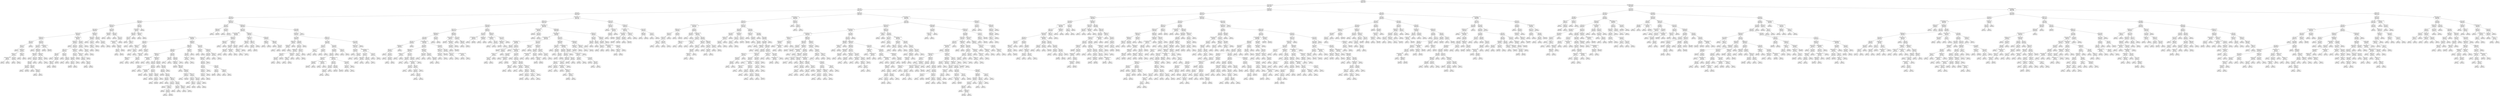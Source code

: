 digraph Tree {
node [shape=box, style="rounded", color="black", fontname=helvetica] ;
edge [fontname=helvetica] ;
0 [label="sqft <= 0.3\nmse = 139738.4\nsamples = 1879\nvalue = 1470.1"] ;
1 [label="ld_1.0 <= -0.0\nmse = 78146.4\nsamples = 1287\nvalue = 1309.4"] ;
0 -> 1 [labeldistance=2.5, labelangle=45, headlabel="True"] ;
2 [label="sqft <= -0.4\nmse = 45661.8\nsamples = 742\nvalue = 1164.0"] ;
1 -> 2 ;
3 [label="sqft <= -0.8\nmse = 28697.4\nsamples = 445\nvalue = 1065.6"] ;
2 -> 3 ;
4 [label="sqft <= -1.1\nmse = 20534.2\nsamples = 261\nvalue = 1017.5"] ;
3 -> 4 ;
5 [label="pYouths <= 1.1\nmse = 15601.8\nsamples = 80\nvalue = 944.9"] ;
4 -> 5 ;
6 [label="pThirties <= 0.7\nmse = 13461.9\nsamples = 72\nvalue = 960.0"] ;
5 -> 6 ;
7 [label="pk_2.0 <= 0.1\nmse = 13503.4\nsamples = 60\nvalue = 975.8"] ;
6 -> 7 ;
8 [label="pSixtyPlus <= 0.3\nmse = 7786.6\nsamples = 53\nvalue = 960.2"] ;
7 -> 8 ;
9 [label="pThirties <= -0.1\nmse = 5780.0\nsamples = 26\nvalue = 1012.3"] ;
8 -> 9 ;
10 [label="sqft <= -1.2\nmse = 2146.5\nsamples = 8\nvalue = 947.9"] ;
9 -> 10 ;
11 [label="sqft <= -1.4\nmse = 1247.5\nsamples = 7\nvalue = 936.5"] ;
10 -> 11 ;
12 [label="mse = 0.0\nsamples = 1\nvalue = 875.0"] ;
11 -> 12 ;
13 [label="pForties <= -0.3\nmse = 808.2\nsamples = 6\nvalue = 945.3"] ;
11 -> 13 ;
14 [label="pForties <= -0.5\nmse = 357.0\nsamples = 4\nvalue = 930.6"] ;
13 -> 14 ;
15 [label="medianIncome <= -0.8\nmse = 26.9\nsamples = 2\nvalue = 942.7"] ;
14 -> 15 ;
16 [label="mse = 0.0\nsamples = 1\nvalue = 950.0"] ;
15 -> 16 ;
17 [label="mse = 0.0\nsamples = 1\nvalue = 939.0"] ;
15 -> 17 ;
18 [label="ld_3.0 <= 0.3\nmse = 306.2\nsamples = 2\nvalue = 912.5"] ;
14 -> 18 ;
19 [label="mse = 0.0\nsamples = 1\nvalue = 930.0"] ;
18 -> 19 ;
20 [label="mse = 0.0\nsamples = 1\nvalue = 895.0"] ;
18 -> 20 ;
21 [label="pFifties <= 0.5\nmse = 49.0\nsamples = 2\nvalue = 982.0"] ;
13 -> 21 ;
22 [label="mse = 0.0\nsamples = 1\nvalue = 989.0"] ;
21 -> 22 ;
23 [label="mse = 0.0\nsamples = 1\nvalue = 975.0"] ;
21 -> 23 ;
24 [label="mse = 0.0\nsamples = 1\nvalue = 1039.0"] ;
10 -> 24 ;
25 [label="pk_5.0 <= 1.8\nmse = 5103.7\nsamples = 18\nvalue = 1034.6"] ;
9 -> 25 ;
26 [label="ty_1.0 <= -0.8\nmse = 4919.1\nsamples = 14\nvalue = 1019.2"] ;
25 -> 26 ;
27 [label="mse = 0.0\nsamples = 1\nvalue = 1100.0"] ;
26 -> 27 ;
28 [label="pFifties <= -0.1\nmse = 4388.2\nsamples = 13\nvalue = 1004.1"] ;
26 -> 28 ;
29 [label="pForties <= -0.4\nmse = 1985.4\nsamples = 10\nvalue = 977.5"] ;
28 -> 29 ;
30 [label="mse = 0.0\nsamples = 1\nvalue = 915.0"] ;
29 -> 30 ;
31 [label="ld_4.0 <= 1.6\nmse = 1778.5\nsamples = 9\nvalue = 983.2"] ;
29 -> 31 ;
32 [label="sqft <= -1.4\nmse = 1584.0\nsamples = 8\nvalue = 989.0"] ;
31 -> 32 ;
33 [label="pk_4.0 <= 0.5\nmse = 2222.2\nsamples = 3\nvalue = 1028.3"] ;
32 -> 33 ;
34 [label="mse = 0.0\nsamples = 1\nvalue = 995.0"] ;
33 -> 34 ;
35 [label="mse = 2500.0\nsamples = 2\nvalue = 1045.0"] ;
33 -> 35 ;
36 [label="pk_4.0 <= 0.5\nmse = 363.3\nsamples = 5\nvalue = 972.1"] ;
32 -> 36 ;
37 [label="mse = 0.0\nsamples = 2\nvalue = 995.0"] ;
36 -> 37 ;
38 [label="pYouths <= 0.1\nmse = 216.0\nsamples = 3\nvalue = 963.0"] ;
36 -> 38 ;
39 [label="mse = 0.0\nsamples = 2\nvalue = 945.0"] ;
38 -> 39 ;
40 [label="mse = 0.0\nsamples = 1\nvalue = 975.0"] ;
38 -> 40 ;
41 [label="mse = 0.0\nsamples = 1\nvalue = 925.0"] ;
31 -> 41 ;
42 [label="pThirties <= 0.5\nmse = 3129.7\nsamples = 3\nvalue = 1083.8"] ;
28 -> 42 ;
43 [label="pFifties <= 0.4\nmse = 672.2\nsamples = 2\nvalue = 1113.3"] ;
42 -> 43 ;
44 [label="mse = 0.0\nsamples = 1\nvalue = 1150.0"] ;
43 -> 44 ;
45 [label="mse = 0.0\nsamples = 1\nvalue = 1095.0"] ;
43 -> 45 ;
46 [label="mse = 0.0\nsamples = 1\nvalue = 995.0"] ;
42 -> 46 ;
47 [label="medianIncome <= -1.1\nmse = 3212.2\nsamples = 4\nvalue = 1076.4"] ;
25 -> 47 ;
48 [label="mse = 864.0\nsamples = 2\nvalue = 1049.0"] ;
47 -> 48 ;
49 [label="mse = 2500.0\nsamples = 2\nvalue = 1145.0"] ;
47 -> 49 ;
50 [label="medianIncome <= 0.2\nmse = 4837.9\nsamples = 27\nvalue = 912.3"] ;
8 -> 50 ;
51 [label="pThirties <= -1.1\nmse = 2812.1\nsamples = 22\nvalue = 889.2"] ;
50 -> 51 ;
52 [label="mse = 0.0\nsamples = 1\nvalue = 700.0"] ;
51 -> 52 ;
53 [label="sqft <= -1.4\nmse = 1672.9\nsamples = 21\nvalue = 895.5"] ;
51 -> 53 ;
54 [label="sqft <= -1.6\nmse = 1241.7\nsamples = 10\nvalue = 875.6"] ;
53 -> 54 ;
55 [label="sqft <= -1.6\nmse = 538.5\nsamples = 6\nvalue = 897.7"] ;
54 -> 55 ;
56 [label="mse = 0.0\nsamples = 1\nvalue = 940.0"] ;
55 -> 56 ;
57 [label="pYouths <= 0.2\nmse = 280.6\nsamples = 5\nvalue = 890.7"] ;
55 -> 57 ;
58 [label="pFifties <= 0.2\nmse = 75.0\nsamples = 3\nvalue = 900.0"] ;
57 -> 58 ;
59 [label="mse = 0.0\nsamples = 1\nvalue = 895.0"] ;
58 -> 59 ;
60 [label="mse = 100.0\nsamples = 2\nvalue = 905.0"] ;
58 -> 60 ;
61 [label="mse = 169.0\nsamples = 2\nvalue = 872.0"] ;
57 -> 61 ;
62 [label="sqft <= -1.5\nmse = 1054.7\nsamples = 4\nvalue = 856.2"] ;
54 -> 62 ;
63 [label="mse = 0.0\nsamples = 2\nvalue = 825.0"] ;
62 -> 63 ;
64 [label="sqft <= -1.4\nmse = 156.2\nsamples = 2\nvalue = 887.5"] ;
62 -> 64 ;
65 [label="mse = 0.0\nsamples = 1\nvalue = 900.0"] ;
64 -> 65 ;
66 [label="mse = 0.0\nsamples = 1\nvalue = 875.0"] ;
64 -> 66 ;
67 [label="pSixtyPlus <= 0.5\nmse = 1312.1\nsamples = 11\nvalue = 915.4"] ;
53 -> 67 ;
68 [label="sqft <= -1.2\nmse = 1421.0\nsamples = 7\nvalue = 928.0"] ;
67 -> 68 ;
69 [label="pk_5.0 <= 1.8\nmse = 803.1\nsamples = 5\nvalue = 944.3"] ;
68 -> 69 ;
70 [label="sqft <= -1.3\nmse = 167.2\nsamples = 4\nvalue = 921.2"] ;
69 -> 70 ;
71 [label="mse = 138.9\nsamples = 3\nvalue = 916.7"] ;
70 -> 71 ;
72 [label="mse = 0.0\nsamples = 1\nvalue = 935.0"] ;
70 -> 72 ;
73 [label="mse = 0.0\nsamples = 1\nvalue = 975.0"] ;
69 -> 73 ;
74 [label="mse = 800.0\nsamples = 2\nvalue = 890.0"] ;
68 -> 74 ;
75 [label="pSixtyPlus <= 2.1\nmse = 141.8\nsamples = 4\nvalue = 890.2"] ;
67 -> 75 ;
76 [label="sqft <= -1.3\nmse = 36.8\nsamples = 3\nvalue = 895.5"] ;
75 -> 76 ;
77 [label="mse = 0.0\nsamples = 1\nvalue = 899.0"] ;
76 -> 77 ;
78 [label="sqft <= -1.2\nmse = 49.0\nsamples = 2\nvalue = 892.0"] ;
76 -> 78 ;
79 [label="mse = 0.0\nsamples = 1\nvalue = 885.0"] ;
78 -> 79 ;
80 [label="mse = 0.0\nsamples = 1\nvalue = 899.0"] ;
78 -> 80 ;
81 [label="mse = 0.0\nsamples = 1\nvalue = 869.0"] ;
75 -> 81 ;
82 [label="pk_3.0 <= 1.3\nmse = 985.4\nsamples = 5\nvalue = 1014.6"] ;
50 -> 82 ;
83 [label="sqft <= -1.3\nmse = 861.0\nsamples = 3\nvalue = 1002.4"] ;
82 -> 83 ;
84 [label="mse = 0.0\nsamples = 1\nvalue = 1026.0"] ;
83 -> 84 ;
85 [label="sqft <= -1.3\nmse = 64.0\nsamples = 2\nvalue = 967.0"] ;
83 -> 85 ;
86 [label="mse = 0.0\nsamples = 1\nvalue = 975.0"] ;
85 -> 86 ;
87 [label="mse = 0.0\nsamples = 1\nvalue = 959.0"] ;
85 -> 87 ;
88 [label="mse = 0.0\nsamples = 2\nvalue = 1045.0"] ;
82 -> 88 ;
89 [label="pTwenties <= 0.8\nmse = 40542.2\nsamples = 7\nvalue = 1089.5"] ;
7 -> 89 ;
90 [label="pYouths <= -0.2\nmse = 4028.5\nsamples = 4\nvalue = 985.8"] ;
89 -> 90 ;
91 [label="mse = 0.0\nsamples = 1\nvalue = 1075.0"] ;
90 -> 91 ;
92 [label="ty_2.0 <= 2.2\nmse = 79.7\nsamples = 3\nvalue = 941.2"] ;
90 -> 92 ;
93 [label="pFifties <= 1.2\nmse = 6.2\nsamples = 2\nvalue = 932.5"] ;
92 -> 93 ;
94 [label="mse = 0.0\nsamples = 1\nvalue = 930.0"] ;
93 -> 94 ;
95 [label="mse = 0.0\nsamples = 1\nvalue = 935.0"] ;
93 -> 95 ;
96 [label="mse = 0.0\nsamples = 1\nvalue = 950.0"] ;
92 -> 96 ;
97 [label="sqft <= -1.4\nmse = 55012.5\nsamples = 3\nvalue = 1245.0"] ;
89 -> 97 ;
98 [label="mse = 0.0\nsamples = 1\nvalue = 840.0"] ;
97 -> 98 ;
99 [label="ty_2.0 <= 2.2\nmse = 450.0\nsamples = 2\nvalue = 1380.0"] ;
97 -> 99 ;
100 [label="mse = 0.0\nsamples = 1\nvalue = 1350.0"] ;
99 -> 100 ;
101 [label="mse = 0.0\nsamples = 1\nvalue = 1395.0"] ;
99 -> 101 ;
102 [label="ty_1.0 <= -0.8\nmse = 9718.3\nsamples = 12\nvalue = 907.3"] ;
6 -> 102 ;
103 [label="pThirties <= 1.6\nmse = 3662.1\nsamples = 3\nvalue = 791.9"] ;
102 -> 103 ;
104 [label="mse = 0.0\nsamples = 2\nvalue = 745.0"] ;
103 -> 104 ;
105 [label="mse = 0.0\nsamples = 1\nvalue = 870.0"] ;
103 -> 105 ;
106 [label="pYouths <= -2.0\nmse = 3345.1\nsamples = 9\nvalue = 961.6"] ;
102 -> 106 ;
107 [label="mse = 0.0\nsamples = 1\nvalue = 1155.0"] ;
106 -> 107 ;
108 [label="pk_2.0 <= 0.1\nmse = 1071.5\nsamples = 8\nvalue = 949.6"] ;
106 -> 108 ;
109 [label="medianIncome <= -0.9\nmse = 473.2\nsamples = 7\nvalue = 962.2"] ;
108 -> 109 ;
110 [label="mse = 0.0\nsamples = 1\nvalue = 895.0"] ;
109 -> 110 ;
111 [label="pk_3.0 <= 1.3\nmse = 105.5\nsamples = 6\nvalue = 967.8"] ;
109 -> 111 ;
112 [label="sqft <= -1.3\nmse = 40.9\nsamples = 4\nvalue = 972.6"] ;
111 -> 112 ;
113 [label="mse = 0.0\nsamples = 1\nvalue = 969.0"] ;
112 -> 113 ;
114 [label="mse = 48.0\nsamples = 3\nvalue = 973.6"] ;
112 -> 114 ;
115 [label="mse = 22.2\nsamples = 2\nvalue = 953.3"] ;
111 -> 115 ;
116 [label="mse = 0.0\nsamples = 1\nvalue = 895.0"] ;
108 -> 116 ;
117 [label="sqft <= -1.2\nmse = 5752.0\nsamples = 8\nvalue = 763.8"] ;
5 -> 117 ;
118 [label="pSixtyPlus <= -0.8\nmse = 3899.6\nsamples = 7\nvalue = 746.9"] ;
117 -> 118 ;
119 [label="pYouths <= 2.2\nmse = 2208.3\nsamples = 5\nvalue = 720.0"] ;
118 -> 119 ;
120 [label="sqft <= -1.5\nmse = 916.0\nsamples = 4\nvalue = 737.0"] ;
119 -> 120 ;
121 [label="mse = 0.0\nsamples = 2\nvalue = 700.0"] ;
120 -> 121 ;
122 [label="pFifties <= -0.4\nmse = 5.6\nsamples = 2\nvalue = 761.7"] ;
120 -> 122 ;
123 [label="mse = 0.0\nsamples = 1\nvalue = 760.0"] ;
122 -> 123 ;
124 [label="mse = 0.0\nsamples = 1\nvalue = 765.0"] ;
122 -> 124 ;
125 [label="mse = 0.0\nsamples = 1\nvalue = 635.0"] ;
119 -> 125 ;
126 [label="pTwenties <= -0.5\nmse = 306.2\nsamples = 2\nvalue = 827.5"] ;
118 -> 126 ;
127 [label="mse = 0.0\nsamples = 1\nvalue = 845.0"] ;
126 -> 127 ;
128 [label="mse = 0.0\nsamples = 1\nvalue = 810.0"] ;
126 -> 128 ;
129 [label="mse = 0.0\nsamples = 1\nvalue = 899.0"] ;
117 -> 129 ;
130 [label="pTwenties <= -1.2\nmse = 19577.8\nsamples = 181\nvalue = 1046.2"] ;
4 -> 130 ;
131 [label="sqft <= -1.0\nmse = 3818.9\nsamples = 13\nvalue = 1222.9"] ;
130 -> 131 ;
132 [label="pForties <= 2.2\nmse = 1639.3\nsamples = 10\nvalue = 1247.9"] ;
131 -> 132 ;
133 [label="mse = 0.0\nsamples = 2\nvalue = 1250.0"] ;
132 -> 133 ;
134 [label="mse = 2084.7\nsamples = 8\nvalue = 1247.3"] ;
132 -> 134 ;
135 [label="pk_4.0 <= 0.5\nmse = 4060.2\nsamples = 3\nvalue = 1164.7"] ;
131 -> 135 ;
136 [label="mse = 0.0\nsamples = 1\nvalue = 1249.0"] ;
135 -> 136 ;
137 [label="mse = 756.2\nsamples = 2\nvalue = 1122.5"] ;
135 -> 137 ;
138 [label="pTwenties <= 0.2\nmse = 18297.4\nsamples = 168\nvalue = 1033.4"] ;
130 -> 138 ;
139 [label="pk_3.0 <= 1.3\nmse = 11736.7\nsamples = 110\nvalue = 993.3"] ;
138 -> 139 ;
140 [label="number bedrooms <= -0.2\nmse = 10997.0\nsamples = 95\nvalue = 980.6"] ;
139 -> 140 ;
141 [label="medianIncome <= -0.7\nmse = 8134.3\nsamples = 85\nvalue = 967.2"] ;
140 -> 141 ;
142 [label="sqft <= -1.0\nmse = 10697.7\nsamples = 12\nvalue = 903.4"] ;
141 -> 142 ;
143 [label="pForties <= -0.3\nmse = 6227.2\nsamples = 4\nvalue = 845.5"] ;
142 -> 143 ;
144 [label="mse = 0.0\nsamples = 1\nvalue = 725.0"] ;
143 -> 144 ;
145 [label="pk_5.0 <= 1.8\nmse = 6.1\nsamples = 3\nvalue = 897.1"] ;
143 -> 145 ;
146 [label="mse = 0.0\nsamples = 2\nvalue = 895.0"] ;
145 -> 146 ;
147 [label="mse = 0.0\nsamples = 1\nvalue = 900.0"] ;
145 -> 147 ;
148 [label="sqft <= -1.0\nmse = 10281.2\nsamples = 8\nvalue = 935.6"] ;
142 -> 148 ;
149 [label="mse = 0.0\nsamples = 1\nvalue = 1104.0"] ;
148 -> 149 ;
150 [label="pk_5.0 <= 1.8\nmse = 2802.7\nsamples = 7\nvalue = 887.5"] ;
148 -> 150 ;
151 [label="pSixtyPlus <= -0.7\nmse = 1736.2\nsamples = 5\nvalue = 912.5"] ;
150 -> 151 ;
152 [label="pFifties <= -0.3\nmse = 306.2\nsamples = 2\nvalue = 832.5"] ;
151 -> 152 ;
153 [label="mse = 0.0\nsamples = 1\nvalue = 850.0"] ;
152 -> 153 ;
154 [label="mse = 0.0\nsamples = 1\nvalue = 815.0"] ;
152 -> 154 ;
155 [label="ld_3.0 <= 0.3\nmse = 93.8\nsamples = 3\nvalue = 932.5"] ;
151 -> 155 ;
156 [label="mse = 0.0\nsamples = 1\nvalue = 925.0"] ;
155 -> 156 ;
157 [label="mse = 100.0\nsamples = 2\nvalue = 935.0"] ;
155 -> 157 ;
158 [label="mse = 0.0\nsamples = 2\nvalue = 825.0"] ;
150 -> 158 ;
159 [label="pForties <= 0.4\nmse = 6330.3\nsamples = 73\nvalue = 982.4"] ;
141 -> 159 ;
160 [label="pFifties <= 0.7\nmse = 6070.2\nsamples = 57\nvalue = 993.1"] ;
159 -> 160 ;
161 [label="sqft <= -0.8\nmse = 5304.7\nsamples = 53\nvalue = 986.9"] ;
160 -> 161 ;
162 [label="pTwenties <= -0.7\nmse = 3129.3\nsamples = 35\nvalue = 969.2"] ;
161 -> 162 ;
163 [label="medianIncome <= -0.3\nmse = 506.2\nsamples = 2\nvalue = 822.5"] ;
162 -> 163 ;
164 [label="mse = 0.0\nsamples = 1\nvalue = 845.0"] ;
163 -> 164 ;
165 [label="mse = 0.0\nsamples = 1\nvalue = 800.0"] ;
163 -> 165 ;
166 [label="pTwenties <= -0.6\nmse = 2355.1\nsamples = 33\nvalue = 975.0"] ;
162 -> 166 ;
167 [label="sqft <= -1.0\nmse = 1762.2\nsamples = 14\nvalue = 962.0"] ;
166 -> 167 ;
168 [label="sqft <= -1.1\nmse = 300.0\nsamples = 2\nvalue = 1005.0"] ;
167 -> 168 ;
169 [label="mse = 0.0\nsamples = 1\nvalue = 975.0"] ;
168 -> 169 ;
170 [label="mse = 0.0\nsamples = 1\nvalue = 1015.0"] ;
168 -> 170 ;
171 [label="sqft <= -0.9\nmse = 1622.2\nsamples = 12\nvalue = 953.9"] ;
167 -> 171 ;
172 [label="medianIncome <= -0.1\nmse = 288.0\nsamples = 3\nvalue = 911.0"] ;
171 -> 172 ;
173 [label="mse = 207.4\nsamples = 2\nvalue = 906.2"] ;
172 -> 173 ;
174 [label="mse = 0.0\nsamples = 1\nvalue = 935.0"] ;
172 -> 174 ;
175 [label="sqft <= -0.8\nmse = 1127.3\nsamples = 9\nvalue = 971.0"] ;
171 -> 175 ;
176 [label="pYouths <= 0.2\nmse = 959.0\nsamples = 4\nvalue = 984.4"] ;
175 -> 176 ;
177 [label="mse = 0.0\nsamples = 1\nvalue = 965.0"] ;
176 -> 177 ;
178 [label="mse = 1167.2\nsamples = 3\nvalue = 1003.8"] ;
176 -> 178 ;
179 [label="ld_4.0 <= 1.6\nmse = 881.6\nsamples = 5\nvalue = 955.7"] ;
175 -> 179 ;
180 [label="sqft <= -0.8\nmse = 945.1\nsamples = 4\nvalue = 959.2"] ;
179 -> 180 ;
181 [label="mse = 0.0\nsamples = 1\nvalue = 960.0"] ;
180 -> 181 ;
182 [label="mse = 1134.0\nsamples = 3\nvalue = 959.0"] ;
180 -> 182 ;
183 [label="mse = 0.0\nsamples = 1\nvalue = 935.0"] ;
179 -> 183 ;
184 [label="ld_3.0 <= 0.3\nmse = 2610.2\nsamples = 19\nvalue = 987.4"] ;
166 -> 184 ;
185 [label="mse = 0.0\nsamples = 1\nvalue = 875.0"] ;
184 -> 185 ;
186 [label="sqft <= -0.9\nmse = 2189.2\nsamples = 18\nvalue = 991.9"] ;
184 -> 186 ;
187 [label="sqft <= -1.1\nmse = 2204.3\nsamples = 17\nvalue = 993.6"] ;
186 -> 187 ;
188 [label="mse = 8400.0\nsamples = 3\nvalue = 1005.0"] ;
187 -> 188 ;
189 [label="sqft <= -1.0\nmse = 530.9\nsamples = 14\nvalue = 990.6"] ;
187 -> 189 ;
190 [label="sqft <= -1.0\nmse = 156.2\nsamples = 2\nvalue = 962.5"] ;
189 -> 190 ;
191 [label="mse = 0.0\nsamples = 1\nvalue = 975.0"] ;
190 -> 191 ;
192 [label="mse = 0.0\nsamples = 1\nvalue = 950.0"] ;
190 -> 192 ;
193 [label="pTwenties <= -0.4\nmse = 470.9\nsamples = 12\nvalue = 993.9"] ;
189 -> 193 ;
194 [label="pk_4.0 <= 0.5\nmse = 157.6\nsamples = 6\nvalue = 1000.3"] ;
193 -> 194 ;
195 [label="mse = 20.2\nsamples = 2\nvalue = 987.5"] ;
194 -> 195 ;
196 [label="pThirties <= -0.4\nmse = 121.0\nsamples = 4\nvalue = 1005.4"] ;
194 -> 196 ;
197 [label="mse = 0.0\nsamples = 1\nvalue = 999.0"] ;
196 -> 197 ;
198 [label="sqft <= -0.9\nmse = 156.2\nsamples = 3\nvalue = 1009.7"] ;
196 -> 198 ;
199 [label="mse = 0.0\nsamples = 1\nvalue = 1019.0"] ;
198 -> 199 ;
200 [label="mse = 169.0\nsamples = 2\nvalue = 1005.0"] ;
198 -> 200 ;
201 [label="sqft <= -0.9\nmse = 642.2\nsamples = 6\nvalue = 989.5"] ;
193 -> 201 ;
202 [label="pk_2.0 <= 0.1\nmse = 625.0\nsamples = 2\nvalue = 975.0"] ;
201 -> 202 ;
203 [label="mse = 0.0\nsamples = 1\nvalue = 950.0"] ;
202 -> 203 ;
204 [label="mse = 0.0\nsamples = 1\nvalue = 1000.0"] ;
202 -> 204 ;
205 [label="pFifties <= -0.2\nmse = 420.1\nsamples = 4\nvalue = 999.2"] ;
201 -> 205 ;
206 [label="mse = 0.0\nsamples = 3\nvalue = 990.0"] ;
205 -> 206 ;
207 [label="mse = 0.0\nsamples = 1\nvalue = 1045.0"] ;
205 -> 207 ;
208 [label="mse = 0.0\nsamples = 1\nvalue = 950.0"] ;
186 -> 208 ;
209 [label="sqft <= -0.8\nmse = 7362.5\nsamples = 18\nvalue = 1013.1"] ;
161 -> 209 ;
210 [label="ld_3.0 <= 0.3\nmse = 486.0\nsamples = 2\nvalue = 1118.0"] ;
209 -> 210 ;
211 [label="mse = 0.0\nsamples = 1\nvalue = 1100.0"] ;
210 -> 211 ;
212 [label="mse = 0.0\nsamples = 1\nvalue = 1145.0"] ;
210 -> 212 ;
213 [label="ld_4.0 <= 1.6\nmse = 6408.8\nsamples = 16\nvalue = 996.1"] ;
209 -> 213 ;
214 [label="pThirties <= -1.2\nmse = 5557.3\nsamples = 15\nvalue = 983.9"] ;
213 -> 214 ;
215 [label="mse = 7656.2\nsamples = 2\nvalue = 937.5"] ;
214 -> 215 ;
216 [label="pFifties <= -0.6\nmse = 4788.3\nsamples = 13\nvalue = 991.7"] ;
214 -> 216 ;
217 [label="mse = 0.0\nsamples = 1\nvalue = 1050.0"] ;
216 -> 217 ;
218 [label="pForties <= -0.1\nmse = 4886.1\nsamples = 12\nvalue = 986.4"] ;
216 -> 218 ;
219 [label="pThirties <= -0.6\nmse = 8171.4\nsamples = 4\nvalue = 1006.9"] ;
218 -> 219 ;
220 [label="mse = 0.0\nsamples = 1\nvalue = 1038.0"] ;
219 -> 220 ;
221 [label="mse = 10737.2\nsamples = 3\nvalue = 995.2"] ;
219 -> 221 ;
222 [label="pForties <= 0.1\nmse = 756.7\nsamples = 8\nvalue = 965.8"] ;
218 -> 222 ;
223 [label="pYouths <= 0.4\nmse = 126.0\nsamples = 4\nvalue = 938.0"] ;
222 -> 223 ;
224 [label="mse = 0.0\nsamples = 1\nvalue = 925.0"] ;
223 -> 224 ;
225 [label="pYouths <= 1.3\nmse = 22.2\nsamples = 3\nvalue = 946.7"] ;
223 -> 225 ;
226 [label="mse = 0.0\nsamples = 1\nvalue = 950.0"] ;
225 -> 226 ;
227 [label="mse = 25.0\nsamples = 2\nvalue = 945.0"] ;
225 -> 227 ;
228 [label="pk_4.0 <= 0.5\nmse = 100.0\nsamples = 4\nvalue = 989.0"] ;
222 -> 228 ;
229 [label="ty_1.0 <= -0.8\nmse = 3.0\nsamples = 3\nvalue = 996.0"] ;
228 -> 229 ;
230 [label="mse = 0.0\nsamples = 1\nvalue = 999.0"] ;
229 -> 230 ;
231 [label="mse = 0.0\nsamples = 2\nvalue = 995.0"] ;
229 -> 231 ;
232 [label="mse = 0.0\nsamples = 1\nvalue = 975.0"] ;
228 -> 232 ;
233 [label="mse = 0.0\nsamples = 1\nvalue = 1110.0"] ;
213 -> 233 ;
234 [label="pk_2.0 <= 0.1\nmse = 9117.6\nsamples = 4\nvalue = 1071.9"] ;
160 -> 234 ;
235 [label="sqft <= -0.9\nmse = 2293.9\nsamples = 3\nvalue = 1037.3"] ;
234 -> 235 ;
236 [label="pThirties <= -0.8\nmse = 6.8\nsamples = 2\nvalue = 1003.5"] ;
235 -> 236 ;
237 [label="mse = 0.0\nsamples = 1\nvalue = 999.0"] ;
236 -> 237 ;
238 [label="mse = 0.0\nsamples = 1\nvalue = 1005.0"] ;
236 -> 238 ;
239 [label="mse = 0.0\nsamples = 1\nvalue = 1105.0"] ;
235 -> 239 ;
240 [label="mse = 0.0\nsamples = 1\nvalue = 1279.0"] ;
234 -> 240 ;
241 [label="pk_4.0 <= 0.5\nmse = 4763.0\nsamples = 16\nvalue = 935.5"] ;
159 -> 241 ;
242 [label="pYouths <= 0.1\nmse = 900.0\nsamples = 2\nvalue = 830.0"] ;
241 -> 242 ;
243 [label="mse = 0.0\nsamples = 1\nvalue = 860.0"] ;
242 -> 243 ;
244 [label="mse = 0.0\nsamples = 1\nvalue = 800.0"] ;
242 -> 244 ;
245 [label="pThirties <= 0.5\nmse = 3924.9\nsamples = 14\nvalue = 946.0"] ;
241 -> 245 ;
246 [label="sqft <= -0.8\nmse = 2636.5\nsamples = 12\nvalue = 933.1"] ;
245 -> 246 ;
247 [label="pThirties <= 0.2\nmse = 2011.1\nsamples = 11\nvalue = 926.5"] ;
246 -> 247 ;
248 [label="sqft <= -0.9\nmse = 1640.2\nsamples = 10\nvalue = 931.9"] ;
247 -> 248 ;
249 [label="sqft <= -1.0\nmse = 1234.0\nsamples = 5\nvalue = 952.8"] ;
248 -> 249 ;
250 [label="pForties <= 1.1\nmse = 192.2\nsamples = 4\nvalue = 941.2"] ;
249 -> 250 ;
251 [label="pYouths <= 0.2\nmse = 100.0\nsamples = 3\nvalue = 935.0"] ;
250 -> 251 ;
252 [label="mse = 0.0\nsamples = 1\nvalue = 925.0"] ;
251 -> 252 ;
253 [label="mse = 75.0\nsamples = 2\nvalue = 940.0"] ;
251 -> 253 ;
254 [label="mse = 0.0\nsamples = 1\nvalue = 960.0"] ;
250 -> 254 ;
255 [label="mse = 0.0\nsamples = 1\nvalue = 1045.0"] ;
249 -> 255 ;
256 [label="sqft <= -0.8\nmse = 878.6\nsamples = 5\nvalue = 905.0"] ;
248 -> 256 ;
257 [label="sqft <= -0.9\nmse = 537.5\nsamples = 3\nvalue = 885.0"] ;
256 -> 257 ;
258 [label="mse = 625.0\nsamples = 2\nvalue = 870.0"] ;
257 -> 258 ;
259 [label="mse = 0.0\nsamples = 1\nvalue = 900.0"] ;
257 -> 259 ;
260 [label="pYouths <= 0.7\nmse = 88.9\nsamples = 2\nvalue = 931.7"] ;
256 -> 260 ;
261 [label="mse = 0.0\nsamples = 1\nvalue = 945.0"] ;
260 -> 261 ;
262 [label="mse = 0.0\nsamples = 1\nvalue = 925.0"] ;
260 -> 262 ;
263 [label="mse = 0.0\nsamples = 1\nvalue = 840.0"] ;
247 -> 263 ;
264 [label="mse = 0.0\nsamples = 1\nvalue = 1045.0"] ;
246 -> 264 ;
265 [label="pThirties <= 0.7\nmse = 324.0\nsamples = 2\nvalue = 1063.0"] ;
245 -> 265 ;
266 [label="mse = 0.0\nsamples = 1\nvalue = 1081.0"] ;
265 -> 266 ;
267 [label="mse = 0.0\nsamples = 1\nvalue = 1045.0"] ;
265 -> 267 ;
268 [label="pForties <= -0.3\nmse = 20947.4\nsamples = 10\nvalue = 1089.3"] ;
140 -> 268 ;
269 [label="pYouths <= 1.5\nmse = 2304.0\nsamples = 2\nvalue = 1296.0"] ;
268 -> 269 ;
270 [label="mse = 0.0\nsamples = 1\nvalue = 1320.0"] ;
269 -> 270 ;
271 [label="mse = 0.0\nsamples = 1\nvalue = 1200.0"] ;
269 -> 271 ;
272 [label="pThirties <= -0.6\nmse = 5372.4\nsamples = 8\nvalue = 1009.8"] ;
268 -> 272 ;
273 [label="pk_4.0 <= 0.5\nmse = 3430.6\nsamples = 4\nvalue = 951.7"] ;
272 -> 273 ;
274 [label="pk_5.0 <= 1.8\nmse = 1250.0\nsamples = 2\nvalue = 1000.0"] ;
273 -> 274 ;
275 [label="mse = 0.0\nsamples = 1\nvalue = 1025.0"] ;
274 -> 275 ;
276 [label="mse = 0.0\nsamples = 1\nvalue = 950.0"] ;
274 -> 276 ;
277 [label="pSixtyPlus <= 0.1\nmse = 938.9\nsamples = 2\nvalue = 903.3"] ;
273 -> 277 ;
278 [label="mse = 0.0\nsamples = 1\nvalue = 860.0"] ;
277 -> 278 ;
279 [label="mse = 0.0\nsamples = 1\nvalue = 925.0"] ;
277 -> 279 ;
280 [label="ld_4.0 <= 1.6\nmse = 1648.8\nsamples = 4\nvalue = 1059.7"] ;
272 -> 280 ;
281 [label="pFifties <= 0.8\nmse = 98.0\nsamples = 2\nvalue = 1106.0"] ;
280 -> 281 ;
282 [label="mse = 0.0\nsamples = 1\nvalue = 1099.0"] ;
281 -> 282 ;
283 [label="mse = 0.0\nsamples = 1\nvalue = 1120.0"] ;
281 -> 283 ;
284 [label="mse = 0.0\nsamples = 2\nvalue = 1025.0"] ;
280 -> 284 ;
285 [label="pTwenties <= -0.7\nmse = 5663.1\nsamples = 15\nvalue = 1097.4"] ;
139 -> 285 ;
286 [label="pSixtyPlus <= 1.0\nmse = 1407.3\nsamples = 9\nvalue = 1147.0"] ;
285 -> 286 ;
287 [label="pForties <= -0.0\nmse = 206.2\nsamples = 3\nvalue = 1187.5"] ;
286 -> 287 ;
288 [label="mse = 50.0\nsamples = 2\nvalue = 1195.0"] ;
287 -> 288 ;
289 [label="mse = 0.0\nsamples = 1\nvalue = 1165.0"] ;
287 -> 289 ;
290 [label="pFifties <= 0.8\nmse = 777.7\nsamples = 6\nvalue = 1126.8"] ;
286 -> 290 ;
291 [label="sqft <= -0.8\nmse = 656.1\nsamples = 5\nvalue = 1132.1"] ;
290 -> 291 ;
292 [label="mse = 0.0\nsamples = 1\nvalue = 1100.0"] ;
291 -> 292 ;
293 [label="mse = 564.6\nsamples = 4\nvalue = 1137.5"] ;
291 -> 293 ;
294 [label="mse = 0.0\nsamples = 1\nvalue = 1089.0"] ;
290 -> 294 ;
295 [label="pYouths <= 0.2\nmse = 2802.6\nsamples = 6\nvalue = 1022.9"] ;
285 -> 295 ;
296 [label="pFifties <= 0.2\nmse = 800.0\nsamples = 2\nvalue = 1085.0"] ;
295 -> 296 ;
297 [label="mse = 0.0\nsamples = 1\nvalue = 1105.0"] ;
296 -> 297 ;
298 [label="mse = 0.0\nsamples = 1\nvalue = 1045.0"] ;
296 -> 298 ;
299 [label="pFifties <= 0.0\nmse = 299.0\nsamples = 4\nvalue = 985.6"] ;
295 -> 299 ;
300 [label="mse = 0.0\nsamples = 2\nvalue = 975.0"] ;
299 -> 300 ;
301 [label="sqft <= -0.8\nmse = 373.6\nsamples = 2\nvalue = 992.7"] ;
299 -> 301 ;
302 [label="mse = 0.0\nsamples = 1\nvalue = 1020.0"] ;
301 -> 302 ;
303 [label="mse = 0.0\nsamples = 1\nvalue = 979.0"] ;
301 -> 303 ;
304 [label="ld_5.0 <= 6.3\nmse = 21816.3\nsamples = 58\nvalue = 1112.7"] ;
138 -> 304 ;
305 [label="pThirties <= 0.4\nmse = 18000.7\nsamples = 57\nvalue = 1106.1"] ;
304 -> 305 ;
306 [label="ty_1.0 <= -0.8\nmse = 14593.5\nsamples = 17\nvalue = 1027.6"] ;
305 -> 306 ;
307 [label="pTwenties <= 0.6\nmse = 4214.0\nsamples = 3\nvalue = 854.0"] ;
306 -> 307 ;
308 [label="pThirties <= 0.0\nmse = 938.9\nsamples = 2\nvalue = 903.3"] ;
307 -> 308 ;
309 [label="mse = 0.0\nsamples = 1\nvalue = 925.0"] ;
308 -> 309 ;
310 [label="mse = 0.0\nsamples = 1\nvalue = 860.0"] ;
308 -> 310 ;
311 [label="mse = 0.0\nsamples = 1\nvalue = 780.0"] ;
307 -> 311 ;
312 [label="sqft <= -0.8\nmse = 8550.8\nsamples = 14\nvalue = 1067.0"] ;
306 -> 312 ;
313 [label="sqft <= -1.0\nmse = 7341.3\nsamples = 13\nvalue = 1080.7"] ;
312 -> 313 ;
314 [label="pTwenties <= 0.6\nmse = 7158.2\nsamples = 9\nvalue = 1048.8"] ;
313 -> 314 ;
315 [label="ld_3.0 <= 0.3\nmse = 6794.0\nsamples = 6\nvalue = 1071.0"] ;
314 -> 315 ;
316 [label="ld_4.0 <= 1.6\nmse = 1692.2\nsamples = 2\nvalue = 1021.2"] ;
315 -> 316 ;
317 [label="mse = 0.0\nsamples = 1\nvalue = 950.0"] ;
316 -> 317 ;
318 [label="mse = 0.0\nsamples = 1\nvalue = 1045.0"] ;
316 -> 318 ;
319 [label="mse = 7445.1\nsamples = 4\nvalue = 1104.2"] ;
315 -> 319 ;
320 [label="pTwenties <= 2.9\nmse = 1233.6\nsamples = 3\nvalue = 974.7"] ;
314 -> 320 ;
321 [label="pFifties <= -0.8\nmse = 0.2\nsamples = 2\nvalue = 999.5"] ;
320 -> 321 ;
322 [label="mse = 0.0\nsamples = 1\nvalue = 1000.0"] ;
321 -> 322 ;
323 [label="mse = 0.0\nsamples = 1\nvalue = 999.0"] ;
321 -> 323 ;
324 [label="mse = 0.0\nsamples = 1\nvalue = 925.0"] ;
320 -> 324 ;
325 [label="ld_3.0 <= 0.3\nmse = 2271.4\nsamples = 4\nvalue = 1140.0"] ;
313 -> 325 ;
326 [label="sqft <= -0.9\nmse = 4.7\nsamples = 2\nvalue = 1098.8"] ;
325 -> 326 ;
327 [label="mse = 0.0\nsamples = 1\nvalue = 1100.0"] ;
326 -> 327 ;
328 [label="mse = 0.0\nsamples = 1\nvalue = 1095.0"] ;
326 -> 328 ;
329 [label="mse = 0.0\nsamples = 2\nvalue = 1195.0"] ;
325 -> 329 ;
330 [label="mse = 0.0\nsamples = 1\nvalue = 930.0"] ;
312 -> 330 ;
331 [label="pFifties <= -1.0\nmse = 15791.1\nsamples = 40\nvalue = 1138.7"] ;
305 -> 331 ;
332 [label="ty_1.0 <= -0.8\nmse = 11994.0\nsamples = 29\nvalue = 1109.6"] ;
331 -> 332 ;
333 [label="sqft <= -1.0\nmse = 7564.0\nsamples = 5\nvalue = 1211.4"] ;
332 -> 333 ;
334 [label="pk_4.0 <= 0.5\nmse = 4.7\nsamples = 3\nvalue = 1098.8"] ;
333 -> 334 ;
335 [label="mse = 0.0\nsamples = 2\nvalue = 1100.0"] ;
334 -> 335 ;
336 [label="mse = 0.0\nsamples = 1\nvalue = 1095.0"] ;
334 -> 336 ;
337 [label="ty_2.0 <= 2.2\nmse = 495.9\nsamples = 2\nvalue = 1275.7"] ;
333 -> 337 ;
338 [label="mse = 0.0\nsamples = 1\nvalue = 1295.0"] ;
337 -> 338 ;
339 [label="mse = 0.0\nsamples = 1\nvalue = 1250.0"] ;
337 -> 339 ;
340 [label="ld_4.0 <= 1.6\nmse = 9318.9\nsamples = 24\nvalue = 1079.4"] ;
332 -> 340 ;
341 [label="pk_7.0 <= 8.4\nmse = 8626.5\nsamples = 22\nvalue = 1087.5"] ;
340 -> 341 ;
342 [label="sqft <= -1.1\nmse = 8307.9\nsamples = 21\nvalue = 1091.5"] ;
341 -> 342 ;
343 [label="pk_4.0 <= 0.5\nmse = 9773.7\nsamples = 6\nvalue = 1140.4"] ;
342 -> 343 ;
344 [label="pk_5.0 <= 1.8\nmse = 6895.4\nsamples = 4\nvalue = 1182.8"] ;
343 -> 344 ;
345 [label="mse = 1323.0\nsamples = 3\nvalue = 1221.0"] ;
344 -> 345 ;
346 [label="mse = 0.0\nsamples = 1\nvalue = 1030.0"] ;
344 -> 346 ;
347 [label="number bedrooms <= -0.2\nmse = 1260.2\nsamples = 2\nvalue = 1034.5"] ;
343 -> 347 ;
348 [label="mse = 0.0\nsamples = 1\nvalue = 999.0"] ;
347 -> 348 ;
349 [label="mse = 0.0\nsamples = 1\nvalue = 1070.0"] ;
347 -> 349 ;
350 [label="number bedrooms <= -0.2\nmse = 7147.2\nsamples = 15\nvalue = 1078.9"] ;
342 -> 350 ;
351 [label="sqft <= -0.9\nmse = 7612.9\nsamples = 11\nvalue = 1062.6"] ;
350 -> 351 ;
352 [label="sqft <= -1.0\nmse = 1545.9\nsamples = 3\nvalue = 1080.7"] ;
351 -> 352 ;
353 [label="pk_5.0 <= 1.8\nmse = 196.0\nsamples = 2\nvalue = 1057.0"] ;
352 -> 353 ;
354 [label="mse = 0.0\nsamples = 1\nvalue = 1085.0"] ;
353 -> 354 ;
355 [label="mse = 0.0\nsamples = 1\nvalue = 1050.0"] ;
353 -> 355 ;
356 [label="mse = 0.0\nsamples = 1\nvalue = 1140.0"] ;
352 -> 356 ;
357 [label="sqft <= -0.8\nmse = 10848.2\nsamples = 8\nvalue = 1052.0"] ;
351 -> 357 ;
358 [label="mse = 9779.9\nsamples = 6\nvalue = 1032.7"] ;
357 -> 358 ;
359 [label="mse = 11094.0\nsamples = 2\nvalue = 1079.0"] ;
357 -> 359 ;
360 [label="pk_4.0 <= 0.5\nmse = 3918.8\nsamples = 4\nvalue = 1117.5"] ;
350 -> 360 ;
361 [label="pk_5.0 <= 1.8\nmse = 504.0\nsamples = 3\nvalue = 1071.0"] ;
360 -> 361 ;
362 [label="mse = 225.0\nsamples = 2\nvalue = 1080.0"] ;
361 -> 362 ;
363 [label="mse = 0.0\nsamples = 1\nvalue = 1035.0"] ;
361 -> 363 ;
364 [label="mse = 0.0\nsamples = 1\nvalue = 1195.0"] ;
360 -> 364 ;
365 [label="mse = 0.0\nsamples = 1\nvalue = 950.0"] ;
341 -> 365 ;
366 [label="sqft <= -1.1\nmse = 156.2\nsamples = 2\nvalue = 937.5"] ;
340 -> 366 ;
367 [label="mse = 0.0\nsamples = 1\nvalue = 950.0"] ;
366 -> 367 ;
368 [label="mse = 0.0\nsamples = 1\nvalue = 925.0"] ;
366 -> 368 ;
369 [label="pk_7.0 <= 8.4\nmse = 17391.0\nsamples = 11\nvalue = 1220.8"] ;
331 -> 369 ;
370 [label="pSixtyPlus <= 0.0\nmse = 11769.1\nsamples = 10\nvalue = 1190.2"] ;
369 -> 370 ;
371 [label="ld_3.0 <= 0.3\nmse = 14026.0\nsamples = 4\nvalue = 1278.0"] ;
370 -> 371 ;
372 [label="mse = 0.0\nsamples = 1\nvalue = 1045.0"] ;
371 -> 372 ;
373 [label="ty_1.0 <= -0.8\nmse = 567.2\nsamples = 3\nvalue = 1336.2"] ;
371 -> 373 ;
374 [label="mse = 0.0\nsamples = 2\nvalue = 1350.0"] ;
373 -> 374 ;
375 [label="mse = 0.0\nsamples = 1\nvalue = 1295.0"] ;
373 -> 375 ;
376 [label="number bedrooms <= -0.2\nmse = 4859.0\nsamples = 6\nvalue = 1146.3"] ;
370 -> 376 ;
377 [label="ty_1.0 <= -0.8\nmse = 3719.4\nsamples = 4\nvalue = 1116.4"] ;
376 -> 377 ;
378 [label="pYouths <= -1.8\nmse = 2500.0\nsamples = 2\nvalue = 1045.0"] ;
377 -> 378 ;
379 [label="mse = 0.0\nsamples = 1\nvalue = 995.0"] ;
378 -> 379 ;
380 [label="mse = 0.0\nsamples = 1\nvalue = 1095.0"] ;
378 -> 380 ;
381 [label="sqft <= -0.9\nmse = 1350.0\nsamples = 2\nvalue = 1145.0"] ;
377 -> 381 ;
382 [label="mse = 0.0\nsamples = 1\nvalue = 1100.0"] ;
381 -> 382 ;
383 [label="mse = 0.0\nsamples = 1\nvalue = 1175.0"] ;
381 -> 383 ;
384 [label="sqft <= -0.9\nmse = 578.0\nsamples = 2\nvalue = 1216.0"] ;
376 -> 384 ;
385 [label="mse = 0.0\nsamples = 1\nvalue = 1250.0"] ;
384 -> 385 ;
386 [label="mse = 0.0\nsamples = 1\nvalue = 1199.0"] ;
384 -> 386 ;
387 [label="mse = 0.0\nsamples = 1\nvalue = 1450.0"] ;
369 -> 387 ;
388 [label="mse = 0.0\nsamples = 1\nvalue = 1720.0"] ;
304 -> 388 ;
389 [label="medianIncome <= 1.1\nmse = 32251.9\nsamples = 184\nvalue = 1138.5"] ;
3 -> 389 ;
390 [label="pYouths <= 0.1\nmse = 29144.9\nsamples = 162\nvalue = 1119.0"] ;
389 -> 390 ;
391 [label="pYouths <= -0.2\nmse = 30960.0\nsamples = 58\nvalue = 1197.0"] ;
390 -> 391 ;
392 [label="pk_2.0 <= 0.1\nmse = 23741.9\nsamples = 46\nvalue = 1174.3"] ;
391 -> 392 ;
393 [label="pTwenties <= 1.2\nmse = 16982.5\nsamples = 36\nvalue = 1137.7"] ;
392 -> 393 ;
394 [label="sqft <= -0.6\nmse = 14955.8\nsamples = 34\nvalue = 1152.6"] ;
393 -> 394 ;
395 [label="sqft <= -0.7\nmse = 18870.4\nsamples = 6\nvalue = 1057.9"] ;
394 -> 395 ;
396 [label="pSixtyPlus <= 1.2\nmse = 9583.3\nsamples = 5\nvalue = 1100.0"] ;
395 -> 396 ;
397 [label="sqft <= -0.7\nmse = 1900.0\nsamples = 4\nvalue = 1060.0"] ;
396 -> 397 ;
398 [label="mse = 0.0\nsamples = 1\nvalue = 1020.0"] ;
397 -> 398 ;
399 [label="sqft <= -0.7\nmse = 1875.0\nsamples = 3\nvalue = 1070.0"] ;
397 -> 399 ;
400 [label="mse = 0.0\nsamples = 1\nvalue = 1095.0"] ;
399 -> 400 ;
401 [label="ld_3.0 <= 0.3\nmse = 2500.0\nsamples = 2\nvalue = 1045.0"] ;
399 -> 401 ;
402 [label="mse = 0.0\nsamples = 1\nvalue = 1095.0"] ;
401 -> 402 ;
403 [label="mse = 0.0\nsamples = 1\nvalue = 995.0"] ;
401 -> 403 ;
404 [label="mse = 0.0\nsamples = 1\nvalue = 1300.0"] ;
396 -> 404 ;
405 [label="mse = 0.0\nsamples = 1\nvalue = 805.0"] ;
395 -> 405 ;
406 [label="number bedrooms <= -0.2\nmse = 12620.9\nsamples = 28\nvalue = 1168.0"] ;
394 -> 406 ;
407 [label="sqft <= -0.6\nmse = 13028.7\nsamples = 17\nvalue = 1152.1"] ;
406 -> 407 ;
408 [label="pYouths <= -0.4\nmse = 9495.1\nsamples = 11\nvalue = 1187.8"] ;
407 -> 408 ;
409 [label="pTwenties <= -0.2\nmse = 430.2\nsamples = 2\nvalue = 1054.3"] ;
408 -> 409 ;
410 [label="mse = 0.0\nsamples = 1\nvalue = 1025.0"] ;
409 -> 410 ;
411 [label="mse = 0.0\nsamples = 1\nvalue = 1069.0"] ;
409 -> 411 ;
412 [label="ld_3.0 <= 0.3\nmse = 7544.2\nsamples = 9\nvalue = 1210.0"] ;
408 -> 412 ;
413 [label="pk_5.0 <= 1.8\nmse = 486.0\nsamples = 2\nvalue = 1277.0"] ;
412 -> 413 ;
414 [label="mse = 0.0\nsamples = 1\nvalue = 1250.0"] ;
413 -> 414 ;
415 [label="mse = 0.0\nsamples = 1\nvalue = 1295.0"] ;
413 -> 415 ;
416 [label="pk_5.0 <= 1.8\nmse = 7868.3\nsamples = 7\nvalue = 1184.2"] ;
412 -> 416 ;
417 [label="medianIncome <= 0.0\nmse = 6897.4\nsamples = 6\nvalue = 1195.4"] ;
416 -> 417 ;
418 [label="sqft <= -0.6\nmse = 20672.2\nsamples = 2\nvalue = 1138.3"] ;
417 -> 418 ;
419 [label="mse = 0.0\nsamples = 1\nvalue = 1240.0"] ;
418 -> 419 ;
420 [label="mse = 0.0\nsamples = 1\nvalue = 935.0"] ;
418 -> 420 ;
421 [label="sqft <= -0.6\nmse = 857.6\nsamples = 4\nvalue = 1214.4"] ;
417 -> 421 ;
422 [label="pk_4.0 <= 0.5\nmse = 687.0\nsamples = 3\nvalue = 1220.0"] ;
421 -> 422 ;
423 [label="mse = 0.0\nsamples = 1\nvalue = 1201.0"] ;
422 -> 423 ;
424 [label="sqft <= -0.6\nmse = 752.6\nsamples = 2\nvalue = 1231.4"] ;
422 -> 424 ;
425 [label="mse = 0.0\nsamples = 1\nvalue = 1209.0"] ;
424 -> 425 ;
426 [label="mse = 0.0\nsamples = 1\nvalue = 1265.0"] ;
424 -> 426 ;
427 [label="mse = 0.0\nsamples = 1\nvalue = 1170.0"] ;
421 -> 427 ;
428 [label="mse = 0.0\nsamples = 1\nvalue = 1050.0"] ;
416 -> 428 ;
429 [label="pYouths <= -0.5\nmse = 11382.1\nsamples = 6\nvalue = 1068.9"] ;
407 -> 429 ;
430 [label="pk_5.0 <= 1.8\nmse = 11250.0\nsamples = 2\nvalue = 1175.0"] ;
429 -> 430 ;
431 [label="mse = 0.0\nsamples = 1\nvalue = 1250.0"] ;
430 -> 431 ;
432 [label="mse = 0.0\nsamples = 1\nvalue = 1025.0"] ;
430 -> 432 ;
433 [label="sqft <= -0.5\nmse = 3003.5\nsamples = 4\nvalue = 1015.8"] ;
429 -> 433 ;
434 [label="mse = 0.0\nsamples = 2\nvalue = 1045.0"] ;
433 -> 434 ;
435 [label="pk_5.0 <= 1.8\nmse = 3906.2\nsamples = 2\nvalue = 957.5"] ;
433 -> 435 ;
436 [label="mse = 0.0\nsamples = 1\nvalue = 895.0"] ;
435 -> 436 ;
437 [label="mse = 0.0\nsamples = 1\nvalue = 1020.0"] ;
435 -> 437 ;
438 [label="sqft <= -0.5\nmse = 9755.6\nsamples = 11\nvalue = 1204.6"] ;
406 -> 438 ;
439 [label="pYouths <= -0.3\nmse = 14770.1\nsamples = 5\nvalue = 1164.2"] ;
438 -> 439 ;
440 [label="pForties <= -0.2\nmse = 1600.0\nsamples = 2\nvalue = 1235.0"] ;
439 -> 440 ;
441 [label="mse = 0.0\nsamples = 1\nvalue = 1275.0"] ;
440 -> 441 ;
442 [label="mse = 0.0\nsamples = 1\nvalue = 1195.0"] ;
440 -> 442 ;
443 [label="mse = 17592.2\nsamples = 3\nvalue = 1128.8"] ;
439 -> 443 ;
444 [label="sqft <= -0.4\nmse = 2853.1\nsamples = 6\nvalue = 1239.3"] ;
438 -> 444 ;
445 [label="pThirties <= 0.7\nmse = 625.0\nsamples = 2\nvalue = 1320.0"] ;
444 -> 445 ;
446 [label="mse = 0.0\nsamples = 1\nvalue = 1295.0"] ;
445 -> 446 ;
447 [label="mse = 0.0\nsamples = 1\nvalue = 1345.0"] ;
445 -> 447 ;
448 [label="medianIncome <= -0.8\nmse = 96.0\nsamples = 4\nvalue = 1207.0"] ;
444 -> 448 ;
449 [label="mse = 18.8\nsamples = 3\nvalue = 1202.5"] ;
448 -> 449 ;
450 [label="mse = 0.0\nsamples = 1\nvalue = 1225.0"] ;
448 -> 450 ;
451 [label="sqft <= -0.6\nmse = 5256.2\nsamples = 2\nvalue = 952.5"] ;
393 -> 451 ;
452 [label="mse = 0.0\nsamples = 1\nvalue = 1025.0"] ;
451 -> 452 ;
453 [label="mse = 0.0\nsamples = 1\nvalue = 880.0"] ;
451 -> 453 ;
454 [label="pFifties <= 0.1\nmse = 28335.2\nsamples = 10\nvalue = 1278.3"] ;
392 -> 454 ;
455 [label="medianIncome <= -1.0\nmse = 14706.1\nsamples = 7\nvalue = 1312.0"] ;
454 -> 455 ;
456 [label="mse = 168.8\nsamples = 2\nvalue = 1342.5"] ;
455 -> 456 ;
457 [label="pSixtyPlus <= 1.2\nmse = 20000.2\nsamples = 5\nvalue = 1299.8"] ;
455 -> 457 ;
458 [label="ty_2.0 <= 2.2\nmse = 25000.0\nsamples = 4\nvalue = 1300.0"] ;
457 -> 458 ;
459 [label="mse = 0.0\nsamples = 1\nvalue = 1300.0"] ;
458 -> 459 ;
460 [label="mse = 40000.0\nsamples = 3\nvalue = 1300.0"] ;
458 -> 460 ;
461 [label="mse = 0.0\nsamples = 1\nvalue = 1299.0"] ;
457 -> 461 ;
462 [label="ty_1.0 <= -0.8\nmse = 54424.0\nsamples = 3\nvalue = 1184.0"] ;
454 -> 462 ;
463 [label="mse = 0.0\nsamples = 1\nvalue = 1650.0"] ;
462 -> 463 ;
464 [label="pFifties <= 0.3\nmse = 168.8\nsamples = 2\nvalue = 1067.5"] ;
462 -> 464 ;
465 [label="mse = 0.0\nsamples = 1\nvalue = 1045.0"] ;
464 -> 465 ;
466 [label="mse = 0.0\nsamples = 1\nvalue = 1075.0"] ;
464 -> 466 ;
467 [label="sqft <= -0.7\nmse = 51874.4\nsamples = 12\nvalue = 1315.5"] ;
391 -> 467 ;
468 [label="pk_4.0 <= 0.5\nmse = 15947.2\nsamples = 5\nvalue = 1206.7"] ;
467 -> 468 ;
469 [label="number bedrooms <= -0.2\nmse = 118.8\nsamples = 3\nvalue = 1262.5"] ;
468 -> 469 ;
470 [label="mse = 0.0\nsamples = 1\nvalue = 1265.0"] ;
469 -> 470 ;
471 [label="mse = 225.0\nsamples = 2\nvalue = 1260.0"] ;
469 -> 471 ;
472 [label="pTwenties <= -0.2\nmse = 28900.0\nsamples = 2\nvalue = 1095.0"] ;
468 -> 472 ;
473 [label="mse = 0.0\nsamples = 1\nvalue = 1265.0"] ;
472 -> 473 ;
474 [label="mse = 0.0\nsamples = 1\nvalue = 925.0"] ;
472 -> 474 ;
475 [label="pForties <= 0.1\nmse = 63273.6\nsamples = 7\nvalue = 1397.1"] ;
467 -> 475 ;
476 [label="number bedrooms <= -0.2\nmse = 65075.0\nsamples = 3\nvalue = 1545.0"] ;
475 -> 476 ;
477 [label="mse = 0.0\nsamples = 1\nvalue = 1800.0"] ;
476 -> 477 ;
478 [label="sqft <= -0.5\nmse = 100.0\nsamples = 2\nvalue = 1290.0"] ;
476 -> 478 ;
479 [label="mse = 0.0\nsamples = 1\nvalue = 1280.0"] ;
478 -> 479 ;
480 [label="mse = 0.0\nsamples = 1\nvalue = 1300.0"] ;
478 -> 480 ;
481 [label="pk_2.0 <= 0.1\nmse = 17738.2\nsamples = 4\nvalue = 1249.2"] ;
475 -> 481 ;
482 [label="pTwenties <= -0.9\nmse = 1300.7\nsamples = 3\nvalue = 1324.0"] ;
481 -> 482 ;
483 [label="mse = 1444.0\nsamples = 2\nvalue = 1311.0"] ;
482 -> 483 ;
484 [label="mse = 0.0\nsamples = 1\nvalue = 1350.0"] ;
482 -> 484 ;
485 [label="mse = 0.0\nsamples = 1\nvalue = 1025.0"] ;
481 -> 485 ;
486 [label="medianIncome <= -1.6\nmse = 22837.8\nsamples = 104\nvalue = 1075.4"] ;
390 -> 486 ;
487 [label="medianIncome <= -2.1\nmse = 15364.0\nsamples = 4\nvalue = 1379.0"] ;
486 -> 487 ;
488 [label="mse = 756.2\nsamples = 2\nvalue = 1522.5"] ;
487 -> 488 ;
489 [label="ld_4.0 <= 1.6\nmse = 2222.2\nsamples = 2\nvalue = 1283.3"] ;
487 -> 489 ;
490 [label="mse = 0.0\nsamples = 1\nvalue = 1250.0"] ;
489 -> 490 ;
491 [label="mse = 0.0\nsamples = 1\nvalue = 1350.0"] ;
489 -> 491 ;
492 [label="pYouths <= 1.0\nmse = 19932.9\nsamples = 100\nvalue = 1065.4"] ;
486 -> 492 ;
493 [label="medianIncome <= 0.1\nmse = 19680.8\nsamples = 87\nvalue = 1084.0"] ;
492 -> 493 ;
494 [label="number bedrooms <= -0.2\nmse = 13734.6\nsamples = 50\nvalue = 1050.9"] ;
493 -> 494 ;
495 [label="medianIncome <= -0.5\nmse = 8668.4\nsamples = 32\nvalue = 1019.1"] ;
494 -> 495 ;
496 [label="sqft <= -0.7\nmse = 878.0\nsamples = 6\nvalue = 900.5"] ;
495 -> 496 ;
497 [label="mse = 1422.2\nsamples = 2\nvalue = 921.7"] ;
496 -> 497 ;
498 [label="ty_4.0 <= 1.9\nmse = 121.4\nsamples = 4\nvalue = 887.8"] ;
496 -> 498 ;
499 [label="pSixtyPlus <= 0.2\nmse = 20.2\nsamples = 3\nvalue = 896.3"] ;
498 -> 499 ;
500 [label="pk_4.0 <= 0.5\nmse = 0.2\nsamples = 2\nvalue = 899.5"] ;
499 -> 500 ;
501 [label="mse = 0.0\nsamples = 1\nvalue = 899.0"] ;
500 -> 501 ;
502 [label="mse = 0.0\nsamples = 1\nvalue = 900.0"] ;
500 -> 502 ;
503 [label="mse = 0.0\nsamples = 1\nvalue = 890.0"] ;
499 -> 503 ;
504 [label="mse = 0.0\nsamples = 1\nvalue = 875.0"] ;
498 -> 504 ;
505 [label="sqft <= -0.7\nmse = 6415.0\nsamples = 26\nvalue = 1047.0"] ;
495 -> 505 ;
506 [label="mse = 0.0\nsamples = 1\nvalue = 1299.0"] ;
505 -> 506 ;
507 [label="medianIncome <= -0.3\nmse = 4626.3\nsamples = 25\nvalue = 1039.3"] ;
505 -> 507 ;
508 [label="pk_4.0 <= 0.5\nmse = 6359.9\nsamples = 8\nvalue = 1088.9"] ;
507 -> 508 ;
509 [label="mse = 0.0\nsamples = 1\nvalue = 985.0"] ;
508 -> 509 ;
510 [label="pSixtyPlus <= 0.9\nmse = 5733.8\nsamples = 7\nvalue = 1100.4"] ;
508 -> 510 ;
511 [label="mse = 0.0\nsamples = 1\nvalue = 1159.0"] ;
510 -> 511 ;
512 [label="mse = 5968.4\nsamples = 6\nvalue = 1093.1"] ;
510 -> 512 ;
513 [label="ty_1.0 <= -0.8\nmse = 2339.9\nsamples = 17\nvalue = 1017.8"] ;
507 -> 513 ;
514 [label="mse = 0.0\nsamples = 1\nvalue = 890.0"] ;
513 -> 514 ;
515 [label="sqft <= -0.7\nmse = 1670.3\nsamples = 16\nvalue = 1023.6"] ;
513 -> 515 ;
516 [label="pThirties <= -0.9\nmse = 394.0\nsamples = 3\nvalue = 979.0"] ;
515 -> 516 ;
517 [label="pFifties <= 1.1\nmse = 25.0\nsamples = 2\nvalue = 955.0"] ;
516 -> 517 ;
518 [label="mse = 0.0\nsamples = 1\nvalue = 960.0"] ;
517 -> 518 ;
519 [label="mse = 0.0\nsamples = 1\nvalue = 950.0"] ;
517 -> 519 ;
520 [label="mse = 0.0\nsamples = 1\nvalue = 995.0"] ;
516 -> 520 ;
521 [label="sqft <= -0.6\nmse = 1288.9\nsamples = 13\nvalue = 1036.7"] ;
515 -> 521 ;
522 [label="pSixtyPlus <= 0.7\nmse = 285.2\nsamples = 2\nvalue = 1089.8"] ;
521 -> 522 ;
523 [label="mse = 0.0\nsamples = 1\nvalue = 1119.0"] ;
522 -> 523 ;
524 [label="mse = 0.0\nsamples = 1\nvalue = 1080.0"] ;
522 -> 524 ;
525 [label="pSixtyPlus <= 1.2\nmse = 465.6\nsamples = 11\nvalue = 1020.4"] ;
521 -> 525 ;
526 [label="pFifties <= 0.4\nmse = 404.9\nsamples = 8\nvalue = 1015.1"] ;
525 -> 526 ;
527 [label="mse = 625.0\nsamples = 2\nvalue = 1024.0"] ;
526 -> 527 ;
528 [label="pk_4.0 <= 0.5\nmse = 170.1\nsamples = 6\nvalue = 1009.2"] ;
526 -> 528 ;
529 [label="mse = 200.0\nsamples = 5\nvalue = 1010.0"] ;
528 -> 529 ;
530 [label="mse = 0.0\nsamples = 1\nvalue = 1005.0"] ;
528 -> 530 ;
531 [label="sqft <= -0.5\nmse = 264.7\nsamples = 3\nvalue = 1038.0"] ;
525 -> 531 ;
532 [label="pThirties <= -1.3\nmse = 0.2\nsamples = 2\nvalue = 1049.5"] ;
531 -> 532 ;
533 [label="mse = 0.0\nsamples = 1\nvalue = 1049.0"] ;
532 -> 533 ;
534 [label="mse = 0.0\nsamples = 1\nvalue = 1050.0"] ;
532 -> 534 ;
535 [label="mse = 0.0\nsamples = 1\nvalue = 1015.0"] ;
531 -> 535 ;
536 [label="pk_4.0 <= 0.5\nmse = 17357.2\nsamples = 18\nvalue = 1094.1"] ;
494 -> 536 ;
537 [label="pForties <= -2.0\nmse = 2219.4\nsamples = 4\nvalue = 1253.6"] ;
536 -> 537 ;
538 [label="mse = 0.0\nsamples = 2\nvalue = 1200.0"] ;
537 -> 538 ;
539 [label="mse = 117.2\nsamples = 2\nvalue = 1293.8"] ;
537 -> 539 ;
540 [label="pThirties <= -0.2\nmse = 12195.1\nsamples = 14\nvalue = 1047.6"] ;
536 -> 540 ;
541 [label="ld_3.0 <= 0.3\nmse = 3788.1\nsamples = 7\nvalue = 952.1"] ;
540 -> 541 ;
542 [label="medianIncome <= -0.6\nmse = 3416.9\nsamples = 2\nvalue = 1007.7"] ;
541 -> 542 ;
543 [label="mse = 0.0\nsamples = 1\nvalue = 1049.0"] ;
542 -> 543 ;
544 [label="mse = 0.0\nsamples = 1\nvalue = 925.0"] ;
542 -> 544 ;
545 [label="sqft <= -0.5\nmse = 2334.7\nsamples = 5\nvalue = 931.2"] ;
541 -> 545 ;
546 [label="mse = 0.0\nsamples = 1\nvalue = 835.0"] ;
545 -> 546 ;
547 [label="pSixtyPlus <= -1.2\nmse = 1155.7\nsamples = 4\nvalue = 945.0"] ;
545 -> 547 ;
548 [label="mse = 625.0\nsamples = 2\nvalue = 975.0"] ;
547 -> 548 ;
549 [label="mse = 864.0\nsamples = 2\nvalue = 933.0"] ;
547 -> 549 ;
550 [label="ld_4.0 <= 1.6\nmse = 5051.5\nsamples = 7\nvalue = 1128.5"] ;
540 -> 550 ;
551 [label="mse = 1242.1\nsamples = 5\nvalue = 1101.8"] ;
550 -> 551 ;
552 [label="ty_4.0 <= 1.9\nmse = 625.0\nsamples = 2\nvalue = 1275.0"] ;
550 -> 552 ;
553 [label="mse = 0.0\nsamples = 1\nvalue = 1250.0"] ;
552 -> 553 ;
554 [label="mse = 0.0\nsamples = 1\nvalue = 1300.0"] ;
552 -> 554 ;
555 [label="pk_2.0 <= 0.1\nmse = 24018.9\nsamples = 37\nvalue = 1124.8"] ;
493 -> 555 ;
556 [label="pForties <= -0.6\nmse = 14006.9\nsamples = 31\nvalue = 1101.0"] ;
555 -> 556 ;
557 [label="pk_4.0 <= 0.5\nmse = 8173.9\nsamples = 7\nvalue = 1219.4"] ;
556 -> 557 ;
558 [label="mse = 0.0\nsamples = 1\nvalue = 1065.0"] ;
557 -> 558 ;
559 [label="sqft <= -0.6\nmse = 3518.4\nsamples = 6\nvalue = 1253.7"] ;
557 -> 559 ;
560 [label="mse = 0.0\nsamples = 1\nvalue = 1354.0"] ;
559 -> 560 ;
561 [label="sqft <= -0.5\nmse = 2542.6\nsamples = 5\nvalue = 1241.1"] ;
559 -> 561 ;
562 [label="mse = 55.6\nsamples = 3\nvalue = 1231.7"] ;
561 -> 562 ;
563 [label="mse = 8930.2\nsamples = 2\nvalue = 1269.5"] ;
561 -> 563 ;
564 [label="number bedrooms <= -0.2\nmse = 10333.8\nsamples = 24\nvalue = 1065.8"] ;
556 -> 564 ;
565 [label="pk_5.0 <= 1.8\nmse = 3616.8\nsamples = 16\nvalue = 1029.4"] ;
564 -> 565 ;
566 [label="sqft <= -0.5\nmse = 1933.0\nsamples = 15\nvalue = 1048.4"] ;
565 -> 566 ;
567 [label="pYouths <= 0.4\nmse = 1738.6\nsamples = 12\nvalue = 1038.0"] ;
566 -> 567 ;
568 [label="sqft <= -0.7\nmse = 2264.0\nsamples = 3\nvalue = 1079.0"] ;
567 -> 568 ;
569 [label="mse = 0.0\nsamples = 1\nvalue = 995.0"] ;
568 -> 569 ;
570 [label="pk_3.0 <= 1.3\nmse = 625.0\nsamples = 2\nvalue = 1100.0"] ;
568 -> 570 ;
571 [label="mse = 0.0\nsamples = 1\nvalue = 1125.0"] ;
570 -> 571 ;
572 [label="mse = 0.0\nsamples = 1\nvalue = 1075.0"] ;
570 -> 572 ;
573 [label="ty_2.0 <= 2.2\nmse = 641.3\nsamples = 9\nvalue = 1022.2"] ;
567 -> 573 ;
574 [label="medianIncome <= 0.4\nmse = 625.1\nsamples = 8\nvalue = 1019.9"] ;
573 -> 574 ;
575 [label="mse = 799.4\nsamples = 4\nvalue = 1011.4"] ;
574 -> 575 ;
576 [label="pTwenties <= -1.0\nmse = 139.0\nsamples = 4\nvalue = 1031.8"] ;
574 -> 576 ;
577 [label="mse = 0.0\nsamples = 1\nvalue = 1024.0"] ;
576 -> 577 ;
578 [label="pTwenties <= -0.5\nmse = 154.7\nsamples = 3\nvalue = 1033.8"] ;
576 -> 578 ;
579 [label="mse = 306.2\nsamples = 2\nvalue = 1032.5"] ;
578 -> 579 ;
580 [label="mse = 0.0\nsamples = 1\nvalue = 1035.0"] ;
578 -> 580 ;
581 [label="mse = 0.0\nsamples = 1\nvalue = 1050.0"] ;
573 -> 581 ;
582 [label="sqft <= -0.4\nmse = 150.0\nsamples = 3\nvalue = 1095.0"] ;
566 -> 582 ;
583 [label="mse = 200.0\nsamples = 2\nvalue = 1095.0"] ;
582 -> 583 ;
584 [label="mse = 0.0\nsamples = 1\nvalue = 1095.0"] ;
582 -> 584 ;
585 [label="mse = 0.0\nsamples = 1\nvalue = 925.0"] ;
565 -> 585 ;
586 [label="pk_5.0 <= 1.8\nmse = 15692.6\nsamples = 8\nvalue = 1151.7"] ;
564 -> 586 ;
587 [label="pTwenties <= -0.5\nmse = 4299.8\nsamples = 7\nvalue = 1117.4"] ;
586 -> 587 ;
588 [label="ld_4.0 <= 1.6\nmse = 660.6\nsamples = 3\nvalue = 1070.7"] ;
587 -> 588 ;
589 [label="mse = 600.0\nsamples = 2\nvalue = 1065.0"] ;
588 -> 589 ;
590 [label="mse = 0.0\nsamples = 1\nvalue = 1099.0"] ;
588 -> 590 ;
591 [label="sqft <= -0.6\nmse = 1568.8\nsamples = 4\nvalue = 1187.5"] ;
587 -> 591 ;
592 [label="mse = 1225.0\nsamples = 2\nvalue = 1160.0"] ;
591 -> 592 ;
593 [label="sqft <= -0.5\nmse = 400.0\nsamples = 2\nvalue = 1215.0"] ;
591 -> 593 ;
594 [label="mse = 0.0\nsamples = 1\nvalue = 1235.0"] ;
593 -> 594 ;
595 [label="mse = 0.0\nsamples = 1\nvalue = 1195.0"] ;
593 -> 595 ;
596 [label="mse = 0.0\nsamples = 1\nvalue = 1495.0"] ;
586 -> 596 ;
597 [label="pThirties <= -1.1\nmse = 54369.6\nsamples = 6\nvalue = 1229.0"] ;
555 -> 597 ;
598 [label="pThirties <= -1.4\nmse = 58779.7\nsamples = 3\nvalue = 1468.8"] ;
597 -> 598 ;
599 [label="mse = 117306.2\nsamples = 2\nvalue = 1457.5"] ;
598 -> 599 ;
600 [label="mse = 0.0\nsamples = 1\nvalue = 1480.0"] ;
598 -> 600 ;
601 [label="pForties <= -0.3\nmse = 234.9\nsamples = 3\nvalue = 1092.0"] ;
597 -> 601 ;
602 [label="mse = 0.0\nsamples = 1\nvalue = 1108.0"] ;
601 -> 602 ;
603 [label="mse = 75.0\nsamples = 2\nvalue = 1080.0"] ;
601 -> 603 ;
604 [label="pThirties <= -0.7\nmse = 2612.4\nsamples = 13\nvalue = 936.3"] ;
492 -> 604 ;
605 [label="ld_3.0 <= 0.3\nmse = 2295.1\nsamples = 5\nvalue = 885.8"] ;
604 -> 605 ;
606 [label="ld_5.0 <= 6.3\nmse = 625.0\nsamples = 2\nvalue = 825.0"] ;
605 -> 606 ;
607 [label="mse = 0.0\nsamples = 1\nvalue = 850.0"] ;
606 -> 607 ;
608 [label="mse = 0.0\nsamples = 1\nvalue = 800.0"] ;
606 -> 608 ;
609 [label="sqft <= -0.7\nmse = 354.7\nsamples = 3\nvalue = 916.2"] ;
605 -> 609 ;
610 [label="mse = 0.0\nsamples = 1\nvalue = 895.0"] ;
609 -> 610 ;
611 [label="ty_2.0 <= 2.2\nmse = 272.2\nsamples = 2\nvalue = 923.3"] ;
609 -> 611 ;
612 [label="mse = 0.0\nsamples = 1\nvalue = 900.0"] ;
611 -> 612 ;
613 [label="mse = 0.0\nsamples = 1\nvalue = 935.0"] ;
611 -> 613 ;
614 [label="pForties <= 0.4\nmse = 1043.3\nsamples = 8\nvalue = 959.5"] ;
604 -> 614 ;
615 [label="sqft <= -0.6\nmse = 386.9\nsamples = 6\nvalue = 977.7"] ;
614 -> 615 ;
616 [label="number bedrooms <= -0.2\nmse = 156.2\nsamples = 3\nvalue = 962.5"] ;
615 -> 616 ;
617 [label="mse = 0.0\nsamples = 2\nvalue = 975.0"] ;
616 -> 617 ;
618 [label="mse = 0.0\nsamples = 1\nvalue = 950.0"] ;
616 -> 618 ;
619 [label="ld_4.0 <= 1.6\nmse = 240.2\nsamples = 3\nvalue = 989.8"] ;
615 -> 619 ;
620 [label="pYouths <= 1.6\nmse = 15.2\nsamples = 2\nvalue = 982.2"] ;
619 -> 620 ;
621 [label="mse = 0.0\nsamples = 1\nvalue = 989.0"] ;
620 -> 621 ;
622 [label="mse = 0.0\nsamples = 1\nvalue = 980.0"] ;
620 -> 622 ;
623 [label="mse = 0.0\nsamples = 1\nvalue = 1020.0"] ;
619 -> 623 ;
624 [label="mse = 117.2\nsamples = 2\nvalue = 918.8"] ;
614 -> 624 ;
625 [label="pYouths <= 0.6\nmse = 29176.5\nsamples = 22\nvalue = 1297.1"] ;
389 -> 625 ;
626 [label="pThirties <= -0.7\nmse = 22725.7\nsamples = 6\nvalue = 1490.2"] ;
625 -> 626 ;
627 [label="mse = 0.0\nsamples = 1\nvalue = 1850.0"] ;
626 -> 627 ;
628 [label="medianIncome <= 1.5\nmse = 7363.9\nsamples = 5\nvalue = 1445.2"] ;
626 -> 628 ;
629 [label="sqft <= -0.7\nmse = 8908.6\nsamples = 4\nvalue = 1460.3"] ;
628 -> 629 ;
630 [label="mse = 0.0\nsamples = 1\nvalue = 1400.0"] ;
629 -> 630 ;
631 [label="mse = 10632.8\nsamples = 3\nvalue = 1490.5"] ;
629 -> 631 ;
632 [label="mse = 0.0\nsamples = 1\nvalue = 1400.0"] ;
628 -> 632 ;
633 [label="pThirties <= -1.3\nmse = 9106.7\nsamples = 16\nvalue = 1214.3"] ;
625 -> 633 ;
634 [label="number bedrooms <= -0.2\nmse = 6725.7\nsamples = 11\nvalue = 1240.9"] ;
633 -> 634 ;
635 [label="medianIncome <= 2.1\nmse = 4830.2\nsamples = 9\nvalue = 1259.6"] ;
634 -> 635 ;
636 [label="pForties <= 0.7\nmse = 5060.2\nsamples = 5\nvalue = 1284.3"] ;
635 -> 636 ;
637 [label="mse = 1605.6\nsamples = 2\nvalue = 1281.7"] ;
636 -> 637 ;
638 [label="mse = 7642.2\nsamples = 3\nvalue = 1286.2"] ;
636 -> 638 ;
639 [label="sqft <= -0.6\nmse = 3385.7\nsamples = 4\nvalue = 1235.0"] ;
635 -> 639 ;
640 [label="mse = 0.0\nsamples = 2\nvalue = 1250.0"] ;
639 -> 640 ;
641 [label="mse = 7200.0\nsamples = 2\nvalue = 1215.0"] ;
639 -> 641 ;
642 [label="pTwenties <= -1.6\nmse = 400.0\nsamples = 2\nvalue = 1110.0"] ;
634 -> 642 ;
643 [label="mse = 0.0\nsamples = 1\nvalue = 1130.0"] ;
642 -> 643 ;
644 [label="mse = 0.0\nsamples = 1\nvalue = 1090.0"] ;
642 -> 644 ;
645 [label="pk_4.0 <= 0.5\nmse = 7213.4\nsamples = 5\nvalue = 1129.2"] ;
633 -> 645 ;
646 [label="pFifties <= 2.2\nmse = 1808.2\nsamples = 3\nvalue = 1065.3"] ;
645 -> 646 ;
647 [label="mse = 0.0\nsamples = 1\nvalue = 1125.0"] ;
646 -> 647 ;
648 [label="mse = 42.2\nsamples = 2\nvalue = 1035.5"] ;
646 -> 648 ;
649 [label="sqft <= -0.5\nmse = 25.0\nsamples = 2\nvalue = 1225.0"] ;
645 -> 649 ;
650 [label="mse = 0.0\nsamples = 1\nvalue = 1220.0"] ;
649 -> 650 ;
651 [label="mse = 0.0\nsamples = 1\nvalue = 1230.0"] ;
649 -> 651 ;
652 [label="pYouths <= -0.1\nmse = 35102.8\nsamples = 297\nvalue = 1310.3"] ;
2 -> 652 ;
653 [label="number bedrooms <= 1.2\nmse = 40879.0\nsamples = 82\nvalue = 1423.8"] ;
652 -> 653 ;
654 [label="sqft <= -0.1\nmse = 35423.9\nsamples = 77\nvalue = 1400.8"] ;
653 -> 654 ;
655 [label="number bedrooms <= -0.2\nmse = 12103.8\nsamples = 25\nvalue = 1255.4"] ;
654 -> 655 ;
656 [label="pForties <= -0.2\nmse = 10084.1\nsamples = 8\nvalue = 1168.8"] ;
655 -> 656 ;
657 [label="pk_5.0 <= 1.8\nmse = 2127.6\nsamples = 5\nvalue = 1102.9"] ;
656 -> 657 ;
658 [label="pThirties <= 0.7\nmse = 1450.0\nsamples = 4\nvalue = 1115.0"] ;
657 -> 658 ;
659 [label="pYouths <= -0.4\nmse = 4.7\nsamples = 2\nvalue = 1098.8"] ;
658 -> 659 ;
660 [label="mse = 0.0\nsamples = 1\nvalue = 1095.0"] ;
659 -> 660 ;
661 [label="mse = 0.0\nsamples = 1\nvalue = 1100.0"] ;
659 -> 661 ;
662 [label="sqft <= -0.2\nmse = 2756.2\nsamples = 2\nvalue = 1147.5"] ;
658 -> 662 ;
663 [label="mse = 0.0\nsamples = 1\nvalue = 1095.0"] ;
662 -> 663 ;
664 [label="mse = 0.0\nsamples = 1\nvalue = 1200.0"] ;
662 -> 664 ;
665 [label="mse = 0.0\nsamples = 1\nvalue = 1030.0"] ;
657 -> 665 ;
666 [label="sqft <= -0.1\nmse = 6597.8\nsamples = 3\nvalue = 1261.2"] ;
656 -> 666 ;
667 [label="mse = 0.0\nsamples = 1\nvalue = 1321.0"] ;
666 -> 667 ;
668 [label="mse = 7129.7\nsamples = 2\nvalue = 1246.2"] ;
666 -> 668 ;
669 [label="sqft <= -0.3\nmse = 6895.2\nsamples = 17\nvalue = 1302.5"] ;
655 -> 669 ;
670 [label="sqft <= -0.3\nmse = 16256.2\nsamples = 2\nvalue = 1472.5"] ;
669 -> 670 ;
671 [label="mse = 0.0\nsamples = 1\nvalue = 1345.0"] ;
670 -> 671 ;
672 [label="mse = 0.0\nsamples = 1\nvalue = 1600.0"] ;
670 -> 672 ;
673 [label="medianIncome <= -0.8\nmse = 2781.7\nsamples = 15\nvalue = 1285.6"] ;
669 -> 673 ;
674 [label="pk_4.0 <= 0.5\nmse = 632.9\nsamples = 4\nvalue = 1323.5"] ;
673 -> 674 ;
675 [label="pFifties <= -1.1\nmse = 26.9\nsamples = 2\nvalue = 1298.7"] ;
674 -> 675 ;
676 [label="mse = 0.0\nsamples = 1\nvalue = 1295.0"] ;
675 -> 676 ;
677 [label="mse = 0.0\nsamples = 1\nvalue = 1306.0"] ;
675 -> 677 ;
678 [label="pSixtyPlus <= -0.5\nmse = 5.6\nsamples = 2\nvalue = 1348.3"] ;
674 -> 678 ;
679 [label="mse = 0.0\nsamples = 1\nvalue = 1345.0"] ;
678 -> 679 ;
680 [label="mse = 0.0\nsamples = 1\nvalue = 1350.0"] ;
678 -> 680 ;
681 [label="sqft <= -0.2\nmse = 2820.9\nsamples = 11\nvalue = 1269.3"] ;
673 -> 681 ;
682 [label="pYouths <= -0.2\nmse = 745.9\nsamples = 5\nvalue = 1244.3"] ;
681 -> 682 ;
683 [label="pk_5.0 <= 1.8\nmse = 370.1\nsamples = 4\nvalue = 1235.8"] ;
682 -> 683 ;
684 [label="ld_5.0 <= 6.3\nmse = 338.9\nsamples = 3\nvalue = 1221.7"] ;
683 -> 684 ;
685 [label="pTwenties <= 0.6\nmse = 100.0\nsamples = 2\nvalue = 1210.0"] ;
684 -> 685 ;
686 [label="mse = 0.0\nsamples = 1\nvalue = 1200.0"] ;
685 -> 686 ;
687 [label="mse = 0.0\nsamples = 1\nvalue = 1220.0"] ;
685 -> 687 ;
688 [label="mse = 0.0\nsamples = 1\nvalue = 1245.0"] ;
684 -> 688 ;
689 [label="mse = 0.0\nsamples = 1\nvalue = 1250.0"] ;
683 -> 689 ;
690 [label="mse = 0.0\nsamples = 1\nvalue = 1295.0"] ;
682 -> 690 ;
691 [label="pFifties <= -0.1\nmse = 3645.9\nsamples = 6\nvalue = 1294.3"] ;
681 -> 691 ;
692 [label="ld_3.0 <= 0.3\nmse = 1644.0\nsamples = 4\nvalue = 1264.0"] ;
691 -> 692 ;
693 [label="mse = 0.0\nsamples = 2\nvalue = 1295.0"] ;
692 -> 693 ;
694 [label="pk_4.0 <= 0.5\nmse = 506.2\nsamples = 2\nvalue = 1217.5"] ;
692 -> 694 ;
695 [label="mse = 0.0\nsamples = 1\nvalue = 1240.0"] ;
694 -> 695 ;
696 [label="mse = 0.0\nsamples = 1\nvalue = 1195.0"] ;
694 -> 696 ;
697 [label="ld_4.0 <= 1.6\nmse = 625.0\nsamples = 2\nvalue = 1370.0"] ;
691 -> 697 ;
698 [label="mse = 0.0\nsamples = 1\nvalue = 1395.0"] ;
697 -> 698 ;
699 [label="mse = 0.0\nsamples = 1\nvalue = 1345.0"] ;
697 -> 699 ;
700 [label="pYouths <= -0.5\nmse = 32442.7\nsamples = 52\nvalue = 1463.4"] ;
654 -> 700 ;
701 [label="ld_3.0 <= 0.3\nmse = 40536.2\nsamples = 13\nvalue = 1313.9"] ;
700 -> 701 ;
702 [label="pk_4.0 <= 0.5\nmse = 15821.4\nsamples = 4\nvalue = 1160.0"] ;
701 -> 702 ;
703 [label="pTwenties <= 0.8\nmse = 7814.0\nsamples = 3\nvalue = 1224.0"] ;
702 -> 703 ;
704 [label="pk_1.0 <= 7.1\nmse = 306.2\nsamples = 2\nvalue = 1267.5"] ;
703 -> 704 ;
705 [label="mse = 0.0\nsamples = 1\nvalue = 1285.0"] ;
704 -> 705 ;
706 [label="mse = 0.0\nsamples = 1\nvalue = 1250.0"] ;
704 -> 706 ;
707 [label="mse = 0.0\nsamples = 1\nvalue = 1050.0"] ;
703 -> 707 ;
708 [label="mse = 0.0\nsamples = 1\nvalue = 1000.0"] ;
702 -> 708 ;
709 [label="pSixtyPlus <= 2.1\nmse = 33078.7\nsamples = 9\nvalue = 1403.7"] ;
701 -> 709 ;
710 [label="pk_2.0 <= 0.1\nmse = 242.2\nsamples = 4\nvalue = 1589.8"] ;
709 -> 710 ;
711 [label="sqft <= 0.3\nmse = 6.2\nsamples = 3\nvalue = 1597.5"] ;
710 -> 711 ;
712 [label="mse = 0.0\nsamples = 2\nvalue = 1600.0"] ;
711 -> 712 ;
713 [label="mse = 0.0\nsamples = 1\nvalue = 1595.0"] ;
711 -> 713 ;
714 [label="mse = 0.0\nsamples = 1\nvalue = 1559.0"] ;
710 -> 714 ;
715 [label="sqft <= 0.3\nmse = 14110.2\nsamples = 5\nvalue = 1270.7"] ;
709 -> 715 ;
716 [label="mse = 7225.0\nsamples = 2\nvalue = 1110.0"] ;
715 -> 716 ;
717 [label="mse = 2400.0\nsamples = 3\nvalue = 1335.0"] ;
715 -> 717 ;
718 [label="sqft <= 0.1\nmse = 20566.0\nsamples = 39\nvalue = 1510.7"] ;
700 -> 718 ;
719 [label="pForties <= -0.5\nmse = 7610.2\nsamples = 4\nvalue = 1632.2"] ;
718 -> 719 ;
720 [label="mse = 0.0\nsamples = 1\nvalue = 1505.0"] ;
719 -> 720 ;
721 [label="pk_2.0 <= 0.1\nmse = 2950.2\nsamples = 3\nvalue = 1674.7"] ;
719 -> 721 ;
722 [label="mse = 0.0\nsamples = 1\nvalue = 1750.0"] ;
721 -> 722 ;
723 [label="sqft <= 0.0\nmse = 169.0\nsamples = 2\nvalue = 1637.0"] ;
721 -> 723 ;
724 [label="mse = 0.0\nsamples = 1\nvalue = 1624.0"] ;
723 -> 724 ;
725 [label="mse = 0.0\nsamples = 1\nvalue = 1650.0"] ;
723 -> 725 ;
726 [label="sqft <= 0.1\nmse = 19186.7\nsamples = 35\nvalue = 1480.3"] ;
718 -> 726 ;
727 [label="mse = 0.0\nsamples = 1\nvalue = 1025.0"] ;
726 -> 727 ;
728 [label="ld_5.0 <= 6.3\nmse = 15090.6\nsamples = 34\nvalue = 1490.0"] ;
726 -> 728 ;
729 [label="ty_1.0 <= -0.8\nmse = 13859.1\nsamples = 33\nvalue = 1495.7"] ;
728 -> 729 ;
730 [label="pTwenties <= 0.4\nmse = 1531.2\nsamples = 4\nvalue = 1582.5"] ;
729 -> 730 ;
731 [label="mse = 0.0\nsamples = 1\nvalue = 1495.0"] ;
730 -> 731 ;
732 [label="mse = 0.0\nsamples = 3\nvalue = 1600.0"] ;
730 -> 732 ;
733 [label="pYouths <= -0.3\nmse = 14409.8\nsamples = 29\nvalue = 1482.7"] ;
729 -> 733 ;
734 [label="sqft <= 0.1\nmse = 13267.9\nsamples = 22\nvalue = 1497.8"] ;
733 -> 734 ;
735 [label="pForties <= -0.2\nmse = 27020.7\nsamples = 5\nvalue = 1448.6"] ;
734 -> 735 ;
736 [label="pk_2.0 <= 0.1\nmse = 20576.6\nsamples = 4\nvalue = 1540.8"] ;
735 -> 736 ;
737 [label="sqft <= 0.1\nmse = 6840.2\nsamples = 3\nvalue = 1602.2"] ;
736 -> 737 ;
738 [label="mse = 0.0\nsamples = 2\nvalue = 1650.0"] ;
737 -> 738 ;
739 [label="mse = 0.0\nsamples = 1\nvalue = 1459.0"] ;
737 -> 739 ;
740 [label="mse = 0.0\nsamples = 1\nvalue = 1295.0"] ;
736 -> 740 ;
741 [label="mse = 0.0\nsamples = 1\nvalue = 1295.0"] ;
735 -> 741 ;
742 [label="pTwenties <= 0.4\nmse = 7609.6\nsamples = 17\nvalue = 1514.2"] ;
734 -> 742 ;
743 [label="pk_4.0 <= 0.5\nmse = 2133.2\nsamples = 13\nvalue = 1541.7"] ;
742 -> 743 ;
744 [label="mse = 0.0\nsamples = 1\nvalue = 1647.0"] ;
743 -> 744 ;
745 [label="number bedrooms <= -0.2\nmse = 1567.7\nsamples = 12\nvalue = 1535.5"] ;
743 -> 745 ;
746 [label="pYouths <= -0.4\nmse = 578.0\nsamples = 2\nvalue = 1493.0"] ;
745 -> 746 ;
747 [label="mse = 0.0\nsamples = 1\nvalue = 1459.0"] ;
746 -> 747 ;
748 [label="mse = 0.0\nsamples = 1\nvalue = 1510.0"] ;
746 -> 748 ;
749 [label="pYouths <= -0.4\nmse = 1310.4\nsamples = 10\nvalue = 1544.6"] ;
745 -> 749 ;
750 [label="sqft <= 0.2\nmse = 475.0\nsamples = 4\nvalue = 1570.0"] ;
749 -> 750 ;
751 [label="mse = 5.6\nsamples = 2\nvalue = 1548.3"] ;
750 -> 751 ;
752 [label="mse = 5.6\nsamples = 2\nvalue = 1591.7"] ;
750 -> 752 ;
753 [label="sqft <= 0.2\nmse = 1088.2\nsamples = 6\nvalue = 1525.5"] ;
749 -> 753 ;
754 [label="ld_3.0 <= 0.3\nmse = 22.2\nsamples = 2\nvalue = 1503.3"] ;
753 -> 754 ;
755 [label="mse = 0.0\nsamples = 1\nvalue = 1500.0"] ;
754 -> 755 ;
756 [label="mse = 0.0\nsamples = 1\nvalue = 1510.0"] ;
754 -> 756 ;
757 [label="sqft <= 0.2\nmse = 1256.2\nsamples = 4\nvalue = 1538.8"] ;
753 -> 757 ;
758 [label="mse = 0.0\nsamples = 1\nvalue = 1575.0"] ;
757 -> 758 ;
759 [label="mse = 637.6\nsamples = 3\nvalue = 1514.7"] ;
757 -> 759 ;
760 [label="pk_4.0 <= 0.5\nmse = 14963.9\nsamples = 4\nvalue = 1431.7"] ;
742 -> 760 ;
761 [label="pk_5.0 <= 1.8\nmse = 4037.5\nsamples = 3\nvalue = 1510.0"] ;
760 -> 761 ;
762 [label="pk_7.0 <= 8.4\nmse = 5.6\nsamples = 2\nvalue = 1546.7"] ;
761 -> 762 ;
763 [label="mse = 0.0\nsamples = 1\nvalue = 1545.0"] ;
762 -> 763 ;
764 [label="mse = 0.0\nsamples = 1\nvalue = 1550.0"] ;
762 -> 764 ;
765 [label="mse = 0.0\nsamples = 1\nvalue = 1400.0"] ;
761 -> 765 ;
766 [label="mse = 0.0\nsamples = 1\nvalue = 1275.0"] ;
760 -> 766 ;
767 [label="sqft <= 0.2\nmse = 14443.8\nsamples = 7\nvalue = 1422.5"] ;
733 -> 767 ;
768 [label="pSixtyPlus <= -0.6\nmse = 672.2\nsamples = 3\nvalue = 1313.3"] ;
767 -> 768 ;
769 [label="mse = 0.0\nsamples = 2\nvalue = 1295.0"] ;
768 -> 769 ;
770 [label="mse = 0.0\nsamples = 1\nvalue = 1350.0"] ;
768 -> 770 ;
771 [label="pk_4.0 <= 0.5\nmse = 11266.0\nsamples = 4\nvalue = 1488.0"] ;
767 -> 771 ;
772 [label="medianIncome <= -0.6\nmse = 3037.5\nsamples = 3\nvalue = 1535.0"] ;
771 -> 772 ;
773 [label="mse = 450.0\nsamples = 2\nvalue = 1505.0"] ;
772 -> 773 ;
774 [label="mse = 0.0\nsamples = 1\nvalue = 1625.0"] ;
772 -> 774 ;
775 [label="mse = 0.0\nsamples = 1\nvalue = 1300.0"] ;
771 -> 775 ;
776 [label="mse = 0.0\nsamples = 1\nvalue = 1225.0"] ;
728 -> 776 ;
777 [label="pFifties <= -0.9\nmse = 4848.4\nsamples = 5\nvalue = 1748.8"] ;
653 -> 777 ;
778 [label="mse = 0.0\nsamples = 1\nvalue = 1575.0"] ;
777 -> 778 ;
779 [label="sqft <= 0.0\nmse = 612.2\nsamples = 4\nvalue = 1773.6"] ;
777 -> 779 ;
780 [label="mse = 0.0\nsamples = 2\nvalue = 1745.0"] ;
779 -> 780 ;
781 [label="mse = 0.0\nsamples = 2\nvalue = 1795.0"] ;
779 -> 781 ;
782 [label="number bedrooms <= 1.2\nmse = 26859.1\nsamples = 215\nvalue = 1270.0"] ;
652 -> 782 ;
783 [label="sqft <= 0.0\nmse = 24346.2\nsamples = 208\nvalue = 1260.4"] ;
782 -> 783 ;
784 [label="pSixtyPlus <= 0.9\nmse = 24507.8\nsamples = 107\nvalue = 1214.9"] ;
783 -> 784 ;
785 [label="medianIncome <= -0.1\nmse = 22949.6\nsamples = 89\nvalue = 1239.1"] ;
784 -> 785 ;
786 [label="number bedrooms <= -0.2\nmse = 16514.8\nsamples = 48\nvalue = 1182.6"] ;
785 -> 786 ;
787 [label="pTwenties <= -0.6\nmse = 2612.2\nsamples = 5\nvalue = 973.6"] ;
786 -> 787 ;
788 [label="pThirties <= 0.0\nmse = 1992.2\nsamples = 3\nvalue = 943.8"] ;
787 -> 788 ;
789 [label="mse = 0.0\nsamples = 1\nvalue = 900.0"] ;
788 -> 789 ;
790 [label="medianIncome <= -0.4\nmse = 156.2\nsamples = 2\nvalue = 987.5"] ;
788 -> 790 ;
791 [label="mse = 0.0\nsamples = 1\nvalue = 1000.0"] ;
790 -> 791 ;
792 [label="mse = 0.0\nsamples = 1\nvalue = 975.0"] ;
790 -> 792 ;
793 [label="pk_5.0 <= 1.8\nmse = 672.2\nsamples = 2\nvalue = 1013.3"] ;
787 -> 793 ;
794 [label="mse = 0.0\nsamples = 1\nvalue = 995.0"] ;
793 -> 794 ;
795 [label="mse = 0.0\nsamples = 1\nvalue = 1050.0"] ;
793 -> 795 ;
796 [label="pFifties <= 0.3\nmse = 12734.2\nsamples = 43\nvalue = 1205.5"] ;
786 -> 796 ;
797 [label="pYouths <= 0.3\nmse = 11260.7\nsamples = 34\nvalue = 1225.1"] ;
796 -> 797 ;
798 [label="sqft <= -0.2\nmse = 10516.0\nsamples = 4\nvalue = 1337.0"] ;
797 -> 798 ;
799 [label="mse = 156.2\nsamples = 2\nvalue = 1337.5"] ;
798 -> 799 ;
800 [label="mse = 17422.2\nsamples = 2\nvalue = 1336.7"] ;
798 -> 800 ;
801 [label="pThirties <= -0.7\nmse = 9897.5\nsamples = 30\nvalue = 1213.4"] ;
797 -> 801 ;
802 [label="medianIncome <= -1.1\nmse = 2352.2\nsamples = 2\nvalue = 1039.6"] ;
801 -> 802 ;
803 [label="mse = 0.0\nsamples = 1\nvalue = 1000.0"] ;
802 -> 803 ;
804 [label="mse = 0.0\nsamples = 1\nvalue = 1099.0"] ;
802 -> 804 ;
805 [label="sqft <= -0.3\nmse = 6853.3\nsamples = 28\nvalue = 1233.6"] ;
801 -> 805 ;
806 [label="pFifties <= -0.5\nmse = 5460.5\nsamples = 4\nvalue = 1111.0"] ;
805 -> 806 ;
807 [label="mse = 0.0\nsamples = 1\nvalue = 1000.0"] ;
806 -> 807 ;
808 [label="pk_4.0 <= 0.5\nmse = 1804.7\nsamples = 3\nvalue = 1148.0"] ;
806 -> 808 ;
809 [label="mse = 756.2\nsamples = 2\nvalue = 1122.5"] ;
808 -> 809 ;
810 [label="mse = 0.0\nsamples = 1\nvalue = 1199.0"] ;
808 -> 810 ;
811 [label="pk_4.0 <= 0.5\nmse = 5295.6\nsamples = 24\nvalue = 1246.2"] ;
805 -> 811 ;
812 [label="pForties <= -0.4\nmse = 1291.8\nsamples = 8\nvalue = 1292.9"] ;
811 -> 812 ;
813 [label="mse = 0.0\nsamples = 1\nvalue = 1350.0"] ;
812 -> 813 ;
814 [label="pFifties <= -0.3\nmse = 510.7\nsamples = 7\nvalue = 1277.3"] ;
812 -> 814 ;
815 [label="mse = 0.0\nsamples = 1\nvalue = 1300.0"] ;
814 -> 815 ;
816 [label="pk_2.0 <= 0.1\nmse = 435.9\nsamples = 6\nvalue = 1268.8"] ;
814 -> 816 ;
817 [label="sqft <= -0.0\nmse = 36.0\nsamples = 4\nvalue = 1253.0"] ;
816 -> 817 ;
818 [label="mse = 0.0\nsamples = 2\nvalue = 1250.0"] ;
817 -> 818 ;
819 [label="mse = 56.2\nsamples = 2\nvalue = 1257.5"] ;
817 -> 819 ;
820 [label="mse = 0.0\nsamples = 2\nvalue = 1295.0"] ;
816 -> 820 ;
821 [label="medianIncome <= -0.7\nmse = 5636.4\nsamples = 16\nvalue = 1220.1"] ;
811 -> 821 ;
822 [label="pFifties <= -0.5\nmse = 1066.4\nsamples = 8\nvalue = 1278.5"] ;
821 -> 822 ;
823 [label="mse = 0.0\nsamples = 1\nvalue = 1321.0"] ;
822 -> 823 ;
824 [label="sqft <= -0.2\nmse = 962.0\nsamples = 7\nvalue = 1273.8"] ;
822 -> 824 ;
825 [label="ld_3.0 <= 0.3\nmse = 73.0\nsamples = 3\nvalue = 1281.8"] ;
824 -> 825 ;
826 [label="mse = 0.0\nsamples = 1\nvalue = 1289.0"] ;
825 -> 826 ;
827 [label="mse = 75.0\nsamples = 2\nvalue = 1280.0"] ;
825 -> 827 ;
828 [label="mse = 1892.2\nsamples = 4\nvalue = 1263.8"] ;
824 -> 828 ;
829 [label="sqft <= -0.1\nmse = 4890.9\nsamples = 8\nvalue = 1181.1"] ;
821 -> 829 ;
830 [label="sqft <= -0.2\nmse = 4781.6\nsamples = 6\nvalue = 1158.8"] ;
829 -> 830 ;
831 [label="pTwenties <= -0.6\nmse = 625.2\nsamples = 3\nvalue = 1199.5"] ;
830 -> 831 ;
832 [label="mse = 0.0\nsamples = 1\nvalue = 1150.0"] ;
831 -> 832 ;
833 [label="ty_1.0 <= -0.8\nmse = 162.2\nsamples = 2\nvalue = 1209.4"] ;
831 -> 833 ;
834 [label="mse = 0.0\nsamples = 1\nvalue = 1225.0"] ;
833 -> 834 ;
835 [label="mse = 0.0\nsamples = 1\nvalue = 1199.0"] ;
833 -> 835 ;
836 [label="pTwenties <= -0.5\nmse = 5400.0\nsamples = 3\nvalue = 1110.0"] ;
830 -> 836 ;
837 [label="sqft <= -0.1\nmse = 5000.0\nsamples = 2\nvalue = 1150.0"] ;
836 -> 837 ;
838 [label="mse = 0.0\nsamples = 1\nvalue = 1100.0"] ;
837 -> 838 ;
839 [label="mse = 0.0\nsamples = 1\nvalue = 1250.0"] ;
837 -> 839 ;
840 [label="mse = 0.0\nsamples = 1\nvalue = 1050.0"] ;
836 -> 840 ;
841 [label="sqft <= -0.0\nmse = 56.2\nsamples = 2\nvalue = 1242.5"] ;
829 -> 841 ;
842 [label="mse = 0.0\nsamples = 1\nvalue = 1235.0"] ;
841 -> 842 ;
843 [label="mse = 0.0\nsamples = 1\nvalue = 1250.0"] ;
841 -> 843 ;
844 [label="pForties <= 0.7\nmse = 9040.1\nsamples = 9\nvalue = 1110.9"] ;
796 -> 844 ;
845 [label="pThirties <= -0.9\nmse = 1066.2\nsamples = 8\nvalue = 1082.5"] ;
844 -> 845 ;
846 [label="mse = 0.0\nsamples = 2\nvalue = 1050.0"] ;
845 -> 846 ;
847 [label="sqft <= -0.3\nmse = 603.5\nsamples = 6\nvalue = 1104.2"] ;
845 -> 847 ;
848 [label="pFifties <= 0.6\nmse = 225.0\nsamples = 2\nvalue = 1135.0"] ;
847 -> 848 ;
849 [label="mse = 0.0\nsamples = 1\nvalue = 1120.0"] ;
848 -> 849 ;
850 [label="mse = 0.0\nsamples = 1\nvalue = 1150.0"] ;
848 -> 850 ;
851 [label="pForties <= 0.5\nmse = 79.7\nsamples = 4\nvalue = 1088.8"] ;
847 -> 851 ;
852 [label="mse = 88.9\nsamples = 3\nvalue = 1086.7"] ;
851 -> 852 ;
853 [label="mse = 0.0\nsamples = 1\nvalue = 1095.0"] ;
851 -> 853 ;
854 [label="mse = 0.0\nsamples = 1\nvalue = 1395.0"] ;
844 -> 854 ;
855 [label="ty_2.0 <= 2.2\nmse = 22894.1\nsamples = 41\nvalue = 1297.3"] ;
785 -> 855 ;
856 [label="sqft <= -0.4\nmse = 18672.9\nsamples = 40\nvalue = 1289.2"] ;
855 -> 856 ;
857 [label="pFifties <= 0.5\nmse = 9880.9\nsamples = 4\nvalue = 1453.1"] ;
856 -> 857 ;
858 [label="pTwenties <= 0.0\nmse = 45.1\nsamples = 3\nvalue = 1395.8"] ;
857 -> 858 ;
859 [label="mse = 0.0\nsamples = 1\nvalue = 1395.0"] ;
858 -> 859 ;
860 [label="mse = 54.0\nsamples = 2\nvalue = 1396.0"] ;
858 -> 860 ;
861 [label="mse = 0.0\nsamples = 1\nvalue = 1625.0"] ;
857 -> 861 ;
862 [label="pTwenties <= -0.8\nmse = 15784.9\nsamples = 36\nvalue = 1267.4"] ;
856 -> 862 ;
863 [label="pFifties <= 0.7\nmse = 12810.6\nsamples = 15\nvalue = 1218.9"] ;
862 -> 863 ;
864 [label="pThirties <= -0.4\nmse = 10555.6\nsamples = 3\nvalue = 1016.7"] ;
863 -> 864 ;
865 [label="ld_4.0 <= 1.6\nmse = 2500.0\nsamples = 2\nvalue = 950.0"] ;
864 -> 865 ;
866 [label="mse = 0.0\nsamples = 1\nvalue = 900.0"] ;
865 -> 866 ;
867 [label="mse = 0.0\nsamples = 1\nvalue = 1000.0"] ;
865 -> 867 ;
868 [label="mse = 0.0\nsamples = 1\nvalue = 1150.0"] ;
864 -> 868 ;
869 [label="sqft <= -0.2\nmse = 7341.8\nsamples = 12\nvalue = 1244.2"] ;
863 -> 869 ;
870 [label="pTwenties <= -1.2\nmse = 15534.0\nsamples = 3\nvalue = 1156.0"] ;
869 -> 870 ;
871 [label="sqft <= -0.3\nmse = 5338.9\nsamples = 2\nvalue = 1246.7"] ;
870 -> 871 ;
872 [label="mse = 0.0\nsamples = 1\nvalue = 1350.0"] ;
871 -> 872 ;
873 [label="mse = 0.0\nsamples = 1\nvalue = 1195.0"] ;
871 -> 873 ;
874 [label="mse = 0.0\nsamples = 1\nvalue = 1020.0"] ;
870 -> 874 ;
875 [label="pk_4.0 <= 0.5\nmse = 2602.0\nsamples = 9\nvalue = 1267.4"] ;
869 -> 875 ;
876 [label="pSixtyPlus <= -0.5\nmse = 1800.0\nsamples = 2\nvalue = 1360.0"] ;
875 -> 876 ;
877 [label="mse = 0.0\nsamples = 1\nvalue = 1420.0"] ;
876 -> 877 ;
878 [label="mse = 0.0\nsamples = 1\nvalue = 1330.0"] ;
876 -> 878 ;
879 [label="sqft <= -0.0\nmse = 841.9\nsamples = 7\nvalue = 1250.0"] ;
875 -> 879 ;
880 [label="pForties <= 1.7\nmse = 124.0\nsamples = 4\nvalue = 1268.2"] ;
879 -> 880 ;
881 [label="mse = 0.0\nsamples = 1\nvalue = 1245.0"] ;
880 -> 881 ;
882 [label="ld_4.0 <= 1.6\nmse = 5.6\nsamples = 3\nvalue = 1273.3"] ;
880 -> 882 ;
883 [label="mse = 0.0\nsamples = 2\nvalue = 1275.0"] ;
882 -> 883 ;
884 [label="mse = 0.0\nsamples = 1\nvalue = 1270.0"] ;
882 -> 884 ;
885 [label="mse = 94.0\nsamples = 3\nvalue = 1210.0"] ;
879 -> 885 ;
886 [label="ld_3.0 <= 0.3\nmse = 14724.8\nsamples = 21\nvalue = 1307.0"] ;
862 -> 886 ;
887 [label="pTwenties <= -0.6\nmse = 3225.7\nsamples = 7\nvalue = 1238.5"] ;
886 -> 887 ;
888 [label="mse = 0.0\nsamples = 1\nvalue = 1100.0"] ;
887 -> 888 ;
889 [label="medianIncome <= 0.3\nmse = 1439.6\nsamples = 6\nvalue = 1252.3"] ;
887 -> 889 ;
890 [label="mse = 1374.5\nsamples = 5\nvalue = 1247.6"] ;
889 -> 890 ;
891 [label="mse = 0.0\nsamples = 1\nvalue = 1295.0"] ;
889 -> 891 ;
892 [label="sqft <= -0.1\nmse = 16950.6\nsamples = 14\nvalue = 1341.3"] ;
886 -> 892 ;
893 [label="sqft <= -0.2\nmse = 6584.7\nsamples = 4\nvalue = 1409.8"] ;
892 -> 893 ;
894 [label="mse = 0.0\nsamples = 1\nvalue = 1225.0"] ;
893 -> 894 ;
895 [label="number bedrooms <= -0.2\nmse = 1952.7\nsamples = 3\nvalue = 1436.1"] ;
893 -> 895 ;
896 [label="mse = 0.0\nsamples = 1\nvalue = 1386.0"] ;
895 -> 896 ;
897 [label="mse = 117.2\nsamples = 2\nvalue = 1473.8"] ;
895 -> 897 ;
898 [label="pTwenties <= -0.7\nmse = 18663.3\nsamples = 10\nvalue = 1302.1"] ;
892 -> 898 ;
899 [label="mse = 0.0\nsamples = 1\nvalue = 920.0"] ;
898 -> 899 ;
900 [label="pk_3.0 <= 1.3\nmse = 8001.5\nsamples = 9\nvalue = 1331.5"] ;
898 -> 900 ;
901 [label="ty_4.0 <= 1.9\nmse = 3617.2\nsamples = 8\nvalue = 1351.2"] ;
900 -> 901 ;
902 [label="pFifties <= -0.3\nmse = 2929.3\nsamples = 7\nvalue = 1360.5"] ;
901 -> 902 ;
903 [label="mse = 0.0\nsamples = 1\nvalue = 1465.0"] ;
902 -> 903 ;
904 [label="sqft <= -0.1\nmse = 611.7\nsamples = 6\nvalue = 1337.2"] ;
902 -> 904 ;
905 [label="sqft <= -0.1\nmse = 305.6\nsamples = 4\nvalue = 1326.7"] ;
904 -> 905 ;
906 [label="mse = 0.0\nsamples = 1\nvalue = 1350.0"] ;
905 -> 906 ;
907 [label="pk_2.0 <= 0.1\nmse = 50.0\nsamples = 3\nvalue = 1315.0"] ;
905 -> 907 ;
908 [label="mse = 100.0\nsamples = 2\nvalue = 1315.0"] ;
907 -> 908 ;
909 [label="mse = 0.0\nsamples = 1\nvalue = 1315.0"] ;
907 -> 909 ;
910 [label="pk_2.0 <= 0.1\nmse = 555.6\nsamples = 2\nvalue = 1358.3"] ;
904 -> 910 ;
911 [label="mse = 0.0\nsamples = 1\nvalue = 1325.0"] ;
910 -> 911 ;
912 [label="mse = 0.0\nsamples = 1\nvalue = 1375.0"] ;
910 -> 912 ;
913 [label="mse = 0.0\nsamples = 1\nvalue = 1250.0"] ;
901 -> 913 ;
914 [label="mse = 0.0\nsamples = 1\nvalue = 1095.0"] ;
900 -> 914 ;
915 [label="mse = 0.0\nsamples = 1\nvalue = 1850.0"] ;
855 -> 915 ;
916 [label="pForties <= -0.1\nmse = 12749.5\nsamples = 18\nvalue = 1084.6"] ;
784 -> 916 ;
917 [label="pTwenties <= -0.7\nmse = 3.6\nsamples = 2\nvalue = 897.7"] ;
916 -> 917 ;
918 [label="mse = 0.0\nsamples = 1\nvalue = 895.0"] ;
917 -> 918 ;
919 [label="mse = 0.0\nsamples = 1\nvalue = 899.0"] ;
917 -> 919 ;
920 [label="sqft <= -0.3\nmse = 9260.8\nsamples = 16\nvalue = 1109.0"] ;
916 -> 920 ;
921 [label="ty_1.0 <= -0.8\nmse = 154.7\nsamples = 3\nvalue = 1221.2"] ;
920 -> 921 ;
922 [label="mse = 0.0\nsamples = 1\nvalue = 1200.0"] ;
921 -> 922 ;
923 [label="sqft <= -0.4\nmse = 5.6\nsamples = 2\nvalue = 1228.3"] ;
921 -> 923 ;
924 [label="mse = 0.0\nsamples = 1\nvalue = 1225.0"] ;
923 -> 924 ;
925 [label="mse = 0.0\nsamples = 1\nvalue = 1230.0"] ;
923 -> 925 ;
926 [label="number bedrooms <= -0.2\nmse = 7964.3\nsamples = 13\nvalue = 1085.3"] ;
920 -> 926 ;
927 [label="pYouths <= 0.4\nmse = 448.6\nsamples = 5\nvalue = 1015.8"] ;
926 -> 927 ;
928 [label="pFifties <= 1.0\nmse = 50.0\nsamples = 3\nvalue = 1000.0"] ;
927 -> 928 ;
929 [label="mse = 0.0\nsamples = 1\nvalue = 1010.0"] ;
928 -> 929 ;
930 [label="mse = 0.0\nsamples = 2\nvalue = 995.0"] ;
928 -> 930 ;
931 [label="ty_2.0 <= 2.2\nmse = 110.2\nsamples = 2\nvalue = 1039.5"] ;
927 -> 931 ;
932 [label="mse = 0.0\nsamples = 1\nvalue = 1029.0"] ;
931 -> 932 ;
933 [label="mse = 0.0\nsamples = 1\nvalue = 1050.0"] ;
931 -> 933 ;
934 [label="sqft <= -0.2\nmse = 8306.3\nsamples = 8\nvalue = 1110.1"] ;
926 -> 934 ;
935 [label="mse = 0.0\nsamples = 1\nvalue = 1295.0"] ;
934 -> 935 ;
936 [label="sqft <= -0.0\nmse = 6114.4\nsamples = 7\nvalue = 1095.9"] ;
934 -> 936 ;
937 [label="sqft <= -0.2\nmse = 6268.4\nsamples = 5\nvalue = 1061.9"] ;
936 -> 937 ;
938 [label="mse = 0.0\nsamples = 1\nvalue = 1000.0"] ;
937 -> 938 ;
939 [label="pFifties <= 1.1\nmse = 6538.8\nsamples = 4\nvalue = 1070.7"] ;
937 -> 939 ;
940 [label="pSixtyPlus <= 1.4\nmse = 7513.9\nsamples = 3\nvalue = 1066.7"] ;
939 -> 940 ;
941 [label="mse = 15022.2\nsamples = 2\nvalue = 1068.3"] ;
940 -> 941 ;
942 [label="mse = 0.0\nsamples = 1\nvalue = 1065.0"] ;
940 -> 942 ;
943 [label="mse = 0.0\nsamples = 1\nvalue = 1095.0"] ;
939 -> 943 ;
944 [label="ld_4.0 <= 1.6\nmse = 1045.4\nsamples = 2\nvalue = 1150.4"] ;
936 -> 944 ;
945 [label="mse = 0.0\nsamples = 1\nvalue = 1190.0"] ;
944 -> 945 ;
946 [label="mse = 0.0\nsamples = 1\nvalue = 1124.0"] ;
944 -> 946 ;
947 [label="pForties <= -0.8\nmse = 19882.8\nsamples = 101\nvalue = 1307.1"] ;
783 -> 947 ;
948 [label="ty_4.0 <= 1.9\nmse = 13502.6\nsamples = 3\nvalue = 1624.2"] ;
947 -> 948 ;
949 [label="pSixtyPlus <= -0.7\nmse = 1170.2\nsamples = 2\nvalue = 1680.2"] ;
948 -> 949 ;
950 [label="mse = 0.0\nsamples = 1\nvalue = 1700.0"] ;
949 -> 950 ;
951 [label="mse = 0.0\nsamples = 1\nvalue = 1621.0"] ;
949 -> 951 ;
952 [label="mse = 0.0\nsamples = 1\nvalue = 1400.0"] ;
948 -> 952 ;
953 [label="pSixtyPlus <= 1.8\nmse = 16781.5\nsamples = 98\nvalue = 1297.0"] ;
947 -> 953 ;
954 [label="pk_5.0 <= 1.8\nmse = 15865.2\nsamples = 92\nvalue = 1282.1"] ;
953 -> 954 ;
955 [label="pThirties <= -0.1\nmse = 14208.5\nsamples = 85\nvalue = 1270.1"] ;
954 -> 955 ;
956 [label="sqft <= 0.3\nmse = 11576.3\nsamples = 71\nvalue = 1291.0"] ;
955 -> 956 ;
957 [label="medianIncome <= -1.2\nmse = 10482.5\nsamples = 70\nvalue = 1297.3"] ;
956 -> 957 ;
958 [label="mse = 0.0\nsamples = 1\nvalue = 1595.0"] ;
957 -> 958 ;
959 [label="pYouths <= 0.5\nmse = 9730.0\nsamples = 69\nvalue = 1294.4"] ;
957 -> 959 ;
960 [label="pSixtyPlus <= 0.9\nmse = 7302.8\nsamples = 27\nvalue = 1335.1"] ;
959 -> 960 ;
961 [label="sqft <= 0.1\nmse = 6701.9\nsamples = 7\nvalue = 1415.1"] ;
960 -> 961 ;
962 [label="mse = 0.0\nsamples = 1\nvalue = 1289.0"] ;
961 -> 962 ;
963 [label="pSixtyPlus <= 0.5\nmse = 5062.1\nsamples = 6\nvalue = 1433.1"] ;
961 -> 963 ;
964 [label="pThirties <= -0.2\nmse = 2500.0\nsamples = 2\nvalue = 1525.0"] ;
963 -> 964 ;
965 [label="mse = 0.0\nsamples = 1\nvalue = 1575.0"] ;
964 -> 965 ;
966 [label="mse = 0.0\nsamples = 1\nvalue = 1475.0"] ;
964 -> 966 ;
967 [label="pk_4.0 <= 0.5\nmse = 1361.8\nsamples = 4\nvalue = 1396.4"] ;
963 -> 967 ;
968 [label="sqft <= 0.1\nmse = 109.2\nsamples = 3\nvalue = 1414.2"] ;
967 -> 968 ;
969 [label="mse = 0.0\nsamples = 1\nvalue = 1405.0"] ;
968 -> 969 ;
970 [label="sqft <= 0.2\nmse = 107.6\nsamples = 2\nvalue = 1417.3"] ;
968 -> 970 ;
971 [label="mse = 0.0\nsamples = 1\nvalue = 1432.0"] ;
970 -> 971 ;
972 [label="mse = 0.0\nsamples = 1\nvalue = 1410.0"] ;
970 -> 972 ;
973 [label="mse = 0.0\nsamples = 1\nvalue = 1325.0"] ;
967 -> 973 ;
974 [label="pFifties <= 0.5\nmse = 5377.5\nsamples = 20\nvalue = 1314.4"] ;
960 -> 974 ;
975 [label="sqft <= 0.2\nmse = 1746.6\nsamples = 6\nvalue = 1358.0"] ;
974 -> 975 ;
976 [label="pYouths <= 0.4\nmse = 1843.9\nsamples = 5\nvalue = 1354.9"] ;
975 -> 976 ;
977 [label="mse = 45.9\nsamples = 3\nvalue = 1359.3"] ;
976 -> 977 ;
978 [label="mse = 7832.2\nsamples = 2\nvalue = 1339.5"] ;
976 -> 978 ;
979 [label="mse = 0.0\nsamples = 1\nvalue = 1386.0"] ;
975 -> 979 ;
980 [label="sqft <= 0.1\nmse = 5771.5\nsamples = 14\nvalue = 1293.7"] ;
974 -> 980 ;
981 [label="mse = 0.0\nsamples = 1\nvalue = 1050.0"] ;
980 -> 981 ;
982 [label="ld_3.0 <= 0.3\nmse = 2942.9\nsamples = 13\nvalue = 1305.8"] ;
980 -> 982 ;
983 [label="mse = 0.0\nsamples = 1\nvalue = 1250.0"] ;
982 -> 983 ;
984 [label="pk_4.0 <= 0.5\nmse = 2925.0\nsamples = 12\nvalue = 1308.8"] ;
982 -> 984 ;
985 [label="pk_2.0 <= 0.1\nmse = 481.9\nsamples = 7\nvalue = 1297.5"] ;
984 -> 985 ;
986 [label="mse = 0.0\nsamples = 1\nvalue = 1275.0"] ;
985 -> 986 ;
987 [label="mse = 450.9\nsamples = 6\nvalue = 1302.6"] ;
985 -> 987 ;
988 [label="pForties <= 0.2\nmse = 5871.4\nsamples = 5\nvalue = 1324.2"] ;
984 -> 988 ;
989 [label="mse = 22350.2\nsamples = 2\nvalue = 1349.5"] ;
988 -> 989 ;
990 [label="pForties <= 0.7\nmse = 95.1\nsamples = 3\nvalue = 1315.8"] ;
988 -> 990 ;
991 [label="mse = 22.2\nsamples = 2\nvalue = 1306.7"] ;
990 -> 991 ;
992 [label="mse = 0.0\nsamples = 1\nvalue = 1325.0"] ;
990 -> 992 ;
993 [label="pThirties <= -0.6\nmse = 9610.2\nsamples = 42\nvalue = 1270.4"] ;
959 -> 993 ;
994 [label="pYouths <= 0.6\nmse = 8593.7\nsamples = 36\nvalue = 1286.2"] ;
993 -> 994 ;
995 [label="sqft <= 0.1\nmse = 2222.2\nsamples = 3\nvalue = 1173.3"] ;
994 -> 995 ;
996 [label="mse = 2222.2\nsamples = 2\nvalue = 1206.7"] ;
995 -> 996 ;
997 [label="mse = 0.0\nsamples = 1\nvalue = 1140.0"] ;
995 -> 997 ;
998 [label="pSixtyPlus <= -0.7\nmse = 7667.0\nsamples = 33\nvalue = 1299.5"] ;
994 -> 998 ;
999 [label="ld_4.0 <= 1.6\nmse = 1080.6\nsamples = 7\nvalue = 1337.2"] ;
998 -> 999 ;
1000 [label="pThirties <= -0.7\nmse = 794.2\nsamples = 6\nvalue = 1347.8"] ;
999 -> 1000 ;
1001 [label="sqft <= 0.1\nmse = 740.9\nsamples = 5\nvalue = 1356.7"] ;
1000 -> 1001 ;
1002 [label="pForties <= 2.7\nmse = 936.2\nsamples = 4\nvalue = 1358.6"] ;
1001 -> 1002 ;
1003 [label="mse = 0.2\nsamples = 2\nvalue = 1356.8"] ;
1002 -> 1003 ;
1004 [label="mse = 3249.0\nsamples = 2\nvalue = 1363.0"] ;
1002 -> 1004 ;
1005 [label="mse = 0.0\nsamples = 1\nvalue = 1350.0"] ;
1001 -> 1005 ;
1006 [label="mse = 0.0\nsamples = 1\nvalue = 1321.0"] ;
1000 -> 1006 ;
1007 [label="mse = 0.0\nsamples = 1\nvalue = 1295.0"] ;
999 -> 1007 ;
1008 [label="sqft <= 0.1\nmse = 9573.6\nsamples = 26\nvalue = 1283.8"] ;
998 -> 1008 ;
1009 [label="pk_4.0 <= 0.5\nmse = 10139.0\nsamples = 14\nvalue = 1260.0"] ;
1008 -> 1009 ;
1010 [label="pForties <= -0.1\nmse = 11583.9\nsamples = 11\nvalue = 1271.9"] ;
1009 -> 1010 ;
1011 [label="mse = 0.0\nsamples = 1\nvalue = 1375.0"] ;
1010 -> 1011 ;
1012 [label="medianIncome <= 0.1\nmse = 11603.1\nsamples = 10\nvalue = 1265.8"] ;
1010 -> 1012 ;
1013 [label="mse = 0.0\nsamples = 1\nvalue = 1297.0"] ;
1012 -> 1013 ;
1014 [label="mse = 13003.3\nsamples = 9\nvalue = 1261.7"] ;
1012 -> 1014 ;
1015 [label="sqft <= 0.1\nmse = 165.2\nsamples = 3\nvalue = 1206.8"] ;
1009 -> 1015 ;
1016 [label="mse = 0.0\nsamples = 1\nvalue = 1200.0"] ;
1015 -> 1016 ;
1017 [label="mse = 200.0\nsamples = 2\nvalue = 1209.0"] ;
1015 -> 1017 ;
1018 [label="pYouths <= 0.9\nmse = 6398.7\nsamples = 12\nvalue = 1321.2"] ;
1008 -> 1018 ;
1019 [label="pForties <= 0.8\nmse = 4363.5\nsamples = 10\nvalue = 1342.2"] ;
1018 -> 1019 ;
1020 [label="pForties <= 0.6\nmse = 2638.0\nsamples = 7\nvalue = 1378.0"] ;
1019 -> 1020 ;
1021 [label="ty_9.0 <= 2.4\nmse = 1917.1\nsamples = 6\nvalue = 1366.3"] ;
1020 -> 1021 ;
1022 [label="pYouths <= 0.7\nmse = 1382.2\nsamples = 5\nvalue = 1377.3"] ;
1021 -> 1022 ;
1023 [label="mse = 0.0\nsamples = 1\nvalue = 1349.0"] ;
1022 -> 1023 ;
1024 [label="pTwenties <= -0.3\nmse = 1466.0\nsamples = 4\nvalue = 1383.0"] ;
1022 -> 1024 ;
1025 [label="mse = 2372.2\nsamples = 3\nvalue = 1388.3"] ;
1024 -> 1025 ;
1026 [label="mse = 0.0\nsamples = 1\nvalue = 1375.0"] ;
1024 -> 1026 ;
1027 [label="mse = 0.0\nsamples = 1\nvalue = 1300.0"] ;
1021 -> 1027 ;
1028 [label="mse = 0.0\nsamples = 1\nvalue = 1460.0"] ;
1020 -> 1028 ;
1029 [label="pYouths <= 0.7\nmse = 146.2\nsamples = 3\nvalue = 1270.8"] ;
1019 -> 1029 ;
1030 [label="pThirties <= -1.3\nmse = 3.6\nsamples = 2\nvalue = 1277.7"] ;
1029 -> 1030 ;
1031 [label="mse = 0.0\nsamples = 1\nvalue = 1279.0"] ;
1030 -> 1031 ;
1032 [label="mse = 0.0\nsamples = 1\nvalue = 1275.0"] ;
1030 -> 1032 ;
1033 [label="mse = 0.0\nsamples = 1\nvalue = 1250.0"] ;
1029 -> 1033 ;
1034 [label="ld_4.0 <= 1.6\nmse = 25.0\nsamples = 2\nvalue = 1195.0"] ;
1018 -> 1034 ;
1035 [label="mse = 0.0\nsamples = 1\nvalue = 1190.0"] ;
1034 -> 1035 ;
1036 [label="mse = 0.0\nsamples = 1\nvalue = 1200.0"] ;
1034 -> 1036 ;
1037 [label="sqft <= 0.2\nmse = 4377.8\nsamples = 6\nvalue = 1170.0"] ;
993 -> 1037 ;
1038 [label="pTwenties <= -0.8\nmse = 8725.0\nsamples = 4\nvalue = 1195.0"] ;
1037 -> 1038 ;
1039 [label="mse = 10288.9\nsamples = 3\nvalue = 1176.7"] ;
1038 -> 1039 ;
1040 [label="mse = 0.0\nsamples = 1\nvalue = 1250.0"] ;
1038 -> 1040 ;
1041 [label="mse = 0.0\nsamples = 2\nvalue = 1150.0"] ;
1037 -> 1041 ;
1042 [label="mse = 0.0\nsamples = 1\nvalue = 1070.0"] ;
956 -> 1042 ;
1043 [label="pTwenties <= -0.8\nmse = 15135.4\nsamples = 14\nvalue = 1175.0"] ;
955 -> 1043 ;
1044 [label="pFifties <= 0.3\nmse = 625.0\nsamples = 2\nvalue = 875.0"] ;
1043 -> 1044 ;
1045 [label="mse = 0.0\nsamples = 1\nvalue = 900.0"] ;
1044 -> 1045 ;
1046 [label="mse = 0.0\nsamples = 1\nvalue = 850.0"] ;
1044 -> 1046 ;
1047 [label="pk_3.0 <= 1.3\nmse = 7528.9\nsamples = 12\nvalue = 1202.3"] ;
1043 -> 1047 ;
1048 [label="sqft <= 0.2\nmse = 3274.9\nsamples = 9\nvalue = 1242.2"] ;
1047 -> 1048 ;
1049 [label="sqft <= 0.2\nmse = 976.9\nsamples = 6\nvalue = 1219.6"] ;
1048 -> 1049 ;
1050 [label="ty_1.0 <= -0.8\nmse = 306.1\nsamples = 4\nvalue = 1242.9"] ;
1049 -> 1050 ;
1051 [label="mse = 0.0\nsamples = 1\nvalue = 1200.0"] ;
1050 -> 1051 ;
1052 [label="mse = 0.0\nsamples = 3\nvalue = 1250.0"] ;
1050 -> 1052 ;
1053 [label="mse = 96.0\nsamples = 2\nvalue = 1187.0"] ;
1049 -> 1053 ;
1054 [label="pk_4.0 <= 0.5\nmse = 4037.5\nsamples = 3\nvalue = 1310.0"] ;
1048 -> 1054 ;
1055 [label="mse = 0.0\nsamples = 1\nvalue = 1200.0"] ;
1054 -> 1055 ;
1056 [label="pFifties <= 0.9\nmse = 5.6\nsamples = 2\nvalue = 1346.7"] ;
1054 -> 1056 ;
1057 [label="mse = 0.0\nsamples = 1\nvalue = 1350.0"] ;
1056 -> 1057 ;
1058 [label="mse = 0.0\nsamples = 1\nvalue = 1345.0"] ;
1056 -> 1058 ;
1059 [label="pSixtyPlus <= 0.4\nmse = 3295.1\nsamples = 3\nvalue = 1095.8"] ;
1047 -> 1059 ;
1060 [label="mse = 0.0\nsamples = 1\nvalue = 1045.0"] ;
1059 -> 1060 ;
1061 [label="pSixtyPlus <= 0.7\nmse = 1422.2\nsamples = 2\nvalue = 1146.7"] ;
1059 -> 1061 ;
1062 [label="mse = 0.0\nsamples = 1\nvalue = 1120.0"] ;
1061 -> 1062 ;
1063 [label="mse = 0.0\nsamples = 1\nvalue = 1200.0"] ;
1061 -> 1063 ;
1064 [label="pSixtyPlus <= -0.4\nmse = 10406.0\nsamples = 7\nvalue = 1442.0"] ;
954 -> 1064 ;
1065 [label="mse = 0.0\nsamples = 1\nvalue = 1295.0"] ;
1064 -> 1065 ;
1066 [label="pForties <= 1.0\nmse = 6254.7\nsamples = 6\nvalue = 1478.8"] ;
1064 -> 1066 ;
1067 [label="pThirties <= -0.4\nmse = 1250.0\nsamples = 3\nvalue = 1550.0"] ;
1066 -> 1067 ;
1068 [label="mse = 0.0\nsamples = 1\nvalue = 1600.0"] ;
1067 -> 1068 ;
1069 [label="pTwenties <= -0.8\nmse = 555.6\nsamples = 2\nvalue = 1533.3"] ;
1067 -> 1069 ;
1070 [label="mse = 0.0\nsamples = 1\nvalue = 1500.0"] ;
1069 -> 1070 ;
1071 [label="mse = 0.0\nsamples = 1\nvalue = 1550.0"] ;
1069 -> 1071 ;
1072 [label="sqft <= 0.2\nmse = 1106.2\nsamples = 3\nvalue = 1407.5"] ;
1066 -> 1072 ;
1073 [label="mse = 0.0\nsamples = 1\nvalue = 1375.0"] ;
1072 -> 1073 ;
1074 [label="pThirties <= 0.2\nmse = 100.0\nsamples = 2\nvalue = 1440.0"] ;
1072 -> 1074 ;
1075 [label="mse = 0.0\nsamples = 1\nvalue = 1430.0"] ;
1074 -> 1075 ;
1076 [label="mse = 0.0\nsamples = 1\nvalue = 1450.0"] ;
1074 -> 1076 ;
1077 [label="sqft <= 0.3\nmse = 722.0\nsamples = 6\nvalue = 1449.1"] ;
953 -> 1077 ;
1078 [label="pFifties <= 1.1\nmse = 150.2\nsamples = 3\nvalue = 1440.3"] ;
1077 -> 1078 ;
1079 [label="mse = 0.0\nsamples = 1\nvalue = 1441.0"] ;
1078 -> 1079 ;
1080 [label="mse = 225.0\nsamples = 2\nvalue = 1440.0"] ;
1078 -> 1080 ;
1081 [label="mse = 1360.0\nsamples = 3\nvalue = 1465.0"] ;
1077 -> 1081 ;
1082 [label="pForties <= -0.2\nmse = 29987.9\nsamples = 7\nvalue = 1510.8"] ;
782 -> 1082 ;
1083 [label="ty_5.0 <= 15.1\nmse = 625.0\nsamples = 2\nvalue = 1720.0"] ;
1082 -> 1083 ;
1084 [label="mse = 0.0\nsamples = 1\nvalue = 1695.0"] ;
1083 -> 1084 ;
1085 [label="mse = 0.0\nsamples = 1\nvalue = 1745.0"] ;
1083 -> 1085 ;
1086 [label="pFifties <= 0.8\nmse = 14934.0\nsamples = 5\nvalue = 1417.8"] ;
1082 -> 1086 ;
1087 [label="pYouths <= 0.9\nmse = 3426.5\nsamples = 4\nvalue = 1358.6"] ;
1086 -> 1087 ;
1088 [label="pFifties <= 0.5\nmse = 1526.0\nsamples = 3\nvalue = 1328.0"] ;
1087 -> 1088 ;
1089 [label="pFifties <= -0.0\nmse = 6.2\nsamples = 2\nvalue = 1347.5"] ;
1088 -> 1089 ;
1090 [label="mse = 0.0\nsamples = 1\nvalue = 1350.0"] ;
1089 -> 1090 ;
1091 [label="mse = 0.0\nsamples = 1\nvalue = 1345.0"] ;
1089 -> 1091 ;
1092 [label="mse = 0.0\nsamples = 1\nvalue = 1250.0"] ;
1088 -> 1092 ;
1093 [label="mse = 0.0\nsamples = 1\nvalue = 1435.0"] ;
1087 -> 1093 ;
1094 [label="mse = 0.0\nsamples = 1\nvalue = 1625.0"] ;
1086 -> 1094 ;
1095 [label="pThirties <= 0.9\nmse = 53452.0\nsamples = 545\nvalue = 1510.3"] ;
1 -> 1095 ;
1096 [label="sqft <= -0.8\nmse = 46217.9\nsamples = 370\nvalue = 1453.7"] ;
1095 -> 1096 ;
1097 [label="pSixtyPlus <= -0.2\nmse = 48015.4\nsamples = 95\nvalue = 1348.9"] ;
1096 -> 1097 ;
1098 [label="ty_2.0 <= 2.2\nmse = 36785.2\nsamples = 43\nvalue = 1465.7"] ;
1097 -> 1098 ;
1099 [label="number bedrooms <= -0.2\nmse = 21859.4\nsamples = 40\nvalue = 1499.2"] ;
1098 -> 1099 ;
1100 [label="sqft <= -1.0\nmse = 17872.8\nsamples = 38\nvalue = 1480.4"] ;
1099 -> 1100 ;
1101 [label="pSixtyPlus <= -0.8\nmse = 15333.0\nsamples = 35\nvalue = 1494.5"] ;
1100 -> 1101 ;
1102 [label="sqft <= -1.1\nmse = 30597.8\nsamples = 11\nvalue = 1427.8"] ;
1101 -> 1102 ;
1103 [label="pk_2.0 <= 0.1\nmse = 4037.3\nsamples = 5\nvalue = 1314.1"] ;
1102 -> 1103 ;
1104 [label="pFifties <= -2.0\nmse = 1991.0\nsamples = 4\nvalue = 1281.8"] ;
1103 -> 1104 ;
1105 [label="sqft <= -1.3\nmse = 1256.2\nsamples = 3\nvalue = 1297.5"] ;
1104 -> 1105 ;
1106 [label="mse = 0.0\nsamples = 1\nvalue = 1295.0"] ;
1105 -> 1106 ;
1107 [label="mse = 2500.0\nsamples = 2\nvalue = 1300.0"] ;
1105 -> 1107 ;
1108 [label="mse = 0.0\nsamples = 1\nvalue = 1219.0"] ;
1104 -> 1108 ;
1109 [label="mse = 0.0\nsamples = 1\nvalue = 1395.0"] ;
1103 -> 1109 ;
1110 [label="sqft <= -1.1\nmse = 33409.9\nsamples = 6\nvalue = 1516.1"] ;
1102 -> 1110 ;
1111 [label="mse = 0.0\nsamples = 1\nvalue = 1675.0"] ;
1110 -> 1111 ;
1112 [label="sqft <= -1.0\nmse = 33681.6\nsamples = 5\nvalue = 1470.7"] ;
1110 -> 1112 ;
1113 [label="mse = 0.0\nsamples = 1\nvalue = 1225.0"] ;
1112 -> 1113 ;
1114 [label="pThirties <= -1.0\nmse = 13344.0\nsamples = 4\nvalue = 1569.0"] ;
1112 -> 1114 ;
1115 [label="sqft <= -1.0\nmse = 2222.2\nsamples = 2\nvalue = 1658.3"] ;
1114 -> 1115 ;
1116 [label="mse = 0.0\nsamples = 1\nvalue = 1625.0"] ;
1115 -> 1116 ;
1117 [label="mse = 0.0\nsamples = 1\nvalue = 1725.0"] ;
1115 -> 1117 ;
1118 [label="sqft <= -1.0\nmse = 100.0\nsamples = 2\nvalue = 1435.0"] ;
1114 -> 1118 ;
1119 [label="mse = 0.0\nsamples = 1\nvalue = 1445.0"] ;
1118 -> 1119 ;
1120 [label="mse = 0.0\nsamples = 1\nvalue = 1425.0"] ;
1118 -> 1120 ;
1121 [label="medianIncome <= -0.7\nmse = 5382.5\nsamples = 24\nvalue = 1525.1"] ;
1101 -> 1121 ;
1122 [label="sqft <= -1.3\nmse = 1960.8\nsamples = 5\nvalue = 1588.0"] ;
1121 -> 1122 ;
1123 [label="sqft <= -1.4\nmse = 938.9\nsamples = 2\nvalue = 1568.3"] ;
1122 -> 1123 ;
1124 [label="mse = 0.0\nsamples = 1\nvalue = 1590.0"] ;
1123 -> 1124 ;
1125 [label="mse = 0.0\nsamples = 1\nvalue = 1525.0"] ;
1123 -> 1125 ;
1126 [label="sqft <= -1.2\nmse = 2202.6\nsamples = 3\nvalue = 1599.8"] ;
1122 -> 1126 ;
1127 [label="mse = 0.0\nsamples = 1\nvalue = 1605.0"] ;
1126 -> 1127 ;
1128 [label="mse = 3640.9\nsamples = 2\nvalue = 1596.3"] ;
1126 -> 1128 ;
1129 [label="sqft <= -1.4\nmse = 4876.1\nsamples = 19\nvalue = 1506.4"] ;
1121 -> 1129 ;
1130 [label="mse = 0.0\nsamples = 1\nvalue = 1695.0"] ;
1129 -> 1130 ;
1131 [label="pk_2.0 <= 0.1\nmse = 3643.6\nsamples = 18\nvalue = 1499.2"] ;
1129 -> 1131 ;
1132 [label="sqft <= -1.1\nmse = 5066.9\nsamples = 2\nvalue = 1599.7"] ;
1131 -> 1132 ;
1133 [label="mse = 0.0\nsamples = 1\nvalue = 1650.0"] ;
1132 -> 1133 ;
1134 [label="mse = 0.0\nsamples = 1\nvalue = 1499.0"] ;
1132 -> 1134 ;
1135 [label="sqft <= -1.2\nmse = 1969.5\nsamples = 16\nvalue = 1486.1"] ;
1131 -> 1135 ;
1136 [label="sqft <= -1.3\nmse = 1214.4\nsamples = 12\nvalue = 1499.7"] ;
1135 -> 1136 ;
1137 [label="mse = 850.2\nsamples = 6\nvalue = 1506.5"] ;
1136 -> 1137 ;
1138 [label="mse = 1511.7\nsamples = 6\nvalue = 1492.2"] ;
1136 -> 1138 ;
1139 [label="mse = 467.2\nsamples = 4\nvalue = 1421.2"] ;
1135 -> 1139 ;
1140 [label="pFifties <= -1.7\nmse = 174.2\nsamples = 3\nvalue = 1240.7"] ;
1100 -> 1140 ;
1141 [label="mse = 0.0\nsamples = 2\nvalue = 1250.0"] ;
1140 -> 1141 ;
1142 [label="mse = 0.0\nsamples = 1\nvalue = 1222.0"] ;
1140 -> 1142 ;
1143 [label="pTwenties <= 2.3\nmse = 6768.8\nsamples = 2\nvalue = 1752.5"] ;
1099 -> 1143 ;
1144 [label="mse = 0.0\nsamples = 1\nvalue = 1705.0"] ;
1143 -> 1144 ;
1145 [label="mse = 0.0\nsamples = 1\nvalue = 1895.0"] ;
1143 -> 1145 ;
1146 [label="pk_4.0 <= 0.5\nmse = 1025.0\nsamples = 3\nvalue = 980.0"] ;
1098 -> 1146 ;
1147 [label="sqft <= -1.2\nmse = 22.2\nsamples = 2\nvalue = 998.3"] ;
1146 -> 1147 ;
1148 [label="mse = 0.0\nsamples = 1\nvalue = 995.0"] ;
1147 -> 1148 ;
1149 [label="mse = 0.0\nsamples = 1\nvalue = 1005.0"] ;
1147 -> 1149 ;
1150 [label="mse = 0.0\nsamples = 1\nvalue = 925.0"] ;
1146 -> 1150 ;
1151 [label="pSixtyPlus <= -0.1\nmse = 38162.9\nsamples = 52\nvalue = 1259.4"] ;
1097 -> 1151 ;
1152 [label="pThirties <= -0.8\nmse = 17148.3\nsamples = 4\nvalue = 1001.1"] ;
1151 -> 1152 ;
1153 [label="pk_4.0 <= 0.5\nmse = 3456.0\nsamples = 2\nvalue = 1073.0"] ;
1152 -> 1153 ;
1154 [label="mse = 0.0\nsamples = 1\nvalue = 1217.0"] ;
1153 -> 1154 ;
1155 [label="mse = 0.0\nsamples = 1\nvalue = 1049.0"] ;
1153 -> 1155 ;
1156 [label="pTwenties <= -0.5\nmse = 8888.9\nsamples = 2\nvalue = 833.3"] ;
1152 -> 1156 ;
1157 [label="mse = 0.0\nsamples = 1\nvalue = 900.0"] ;
1156 -> 1157 ;
1158 [label="mse = 0.0\nsamples = 1\nvalue = 700.0"] ;
1156 -> 1158 ;
1159 [label="sqft <= -1.6\nmse = 30399.5\nsamples = 48\nvalue = 1295.8"] ;
1151 -> 1159 ;
1160 [label="mse = 4.0\nsamples = 2\nvalue = 1021.0"] ;
1159 -> 1160 ;
1161 [label="pYouths <= 0.6\nmse = 27436.1\nsamples = 46\nvalue = 1312.2"] ;
1159 -> 1161 ;
1162 [label="sqft <= -1.0\nmse = 26745.3\nsamples = 36\nvalue = 1286.1"] ;
1161 -> 1162 ;
1163 [label="pThirties <= -0.2\nmse = 16011.4\nsamples = 34\nvalue = 1320.3"] ;
1162 -> 1163 ;
1164 [label="sqft <= -1.0\nmse = 10321.1\nsamples = 11\nvalue = 1256.0"] ;
1163 -> 1164 ;
1165 [label="pThirties <= -0.7\nmse = 8730.7\nsamples = 10\nvalue = 1244.1"] ;
1164 -> 1165 ;
1166 [label="mse = 8100.0\nsamples = 2\nvalue = 1335.0"] ;
1165 -> 1166 ;
1167 [label="pk_2.0 <= 0.1\nmse = 7359.9\nsamples = 8\nvalue = 1230.1"] ;
1165 -> 1167 ;
1168 [label="pSixtyPlus <= 0.3\nmse = 6561.4\nsamples = 6\nvalue = 1256.3"] ;
1167 -> 1168 ;
1169 [label="mse = 0.0\nsamples = 1\nvalue = 1174.0"] ;
1168 -> 1169 ;
1170 [label="sqft <= -1.1\nmse = 5226.5\nsamples = 5\nvalue = 1291.6"] ;
1168 -> 1170 ;
1171 [label="pSixtyPlus <= 0.8\nmse = 1392.2\nsamples = 3\nvalue = 1255.4"] ;
1170 -> 1171 ;
1172 [label="mse = 0.0\nsamples = 1\nvalue = 1246.0"] ;
1171 -> 1172 ;
1173 [label="mse = 2222.2\nsamples = 2\nvalue = 1261.7"] ;
1171 -> 1173 ;
1174 [label="mse = 3364.0\nsamples = 2\nvalue = 1382.0"] ;
1170 -> 1174 ;
1175 [label="mse = 88.9\nsamples = 2\nvalue = 1142.7"] ;
1167 -> 1175 ;
1176 [label="mse = 0.0\nsamples = 1\nvalue = 1435.0"] ;
1164 -> 1176 ;
1177 [label="sqft <= -1.1\nmse = 15855.7\nsamples = 23\nvalue = 1349.7"] ;
1163 -> 1177 ;
1178 [label="sqft <= -1.4\nmse = 15390.2\nsamples = 20\nvalue = 1330.5"] ;
1177 -> 1178 ;
1179 [label="pk_2.0 <= 0.1\nmse = 72707.6\nsamples = 2\nvalue = 1213.7"] ;
1178 -> 1179 ;
1180 [label="mse = 0.0\nsamples = 1\nvalue = 1595.0"] ;
1179 -> 1180 ;
1181 [label="mse = 0.0\nsamples = 1\nvalue = 1023.0"] ;
1179 -> 1181 ;
1182 [label="sqft <= -1.3\nmse = 7335.5\nsamples = 18\nvalue = 1343.5"] ;
1178 -> 1182 ;
1183 [label="sqft <= -1.3\nmse = 5016.4\nsamples = 8\nvalue = 1375.4"] ;
1182 -> 1183 ;
1184 [label="mse = 0.0\nsamples = 2\nvalue = 1295.0"] ;
1183 -> 1184 ;
1185 [label="pThirties <= 0.3\nmse = 3208.7\nsamples = 6\nvalue = 1409.9"] ;
1183 -> 1185 ;
1186 [label="mse = 555.6\nsamples = 2\nvalue = 1423.3"] ;
1185 -> 1186 ;
1187 [label="mse = 4960.2\nsamples = 4\nvalue = 1399.8"] ;
1185 -> 1187 ;
1188 [label="sqft <= -1.2\nmse = 7750.1\nsamples = 10\nvalue = 1324.8"] ;
1182 -> 1188 ;
1189 [label="mse = 10412.8\nsamples = 6\nvalue = 1329.1"] ;
1188 -> 1189 ;
1190 [label="medianIncome <= -0.7\nmse = 2771.1\nsamples = 4\nvalue = 1316.8"] ;
1188 -> 1190 ;
1191 [label="mse = 4026.7\nsamples = 3\nvalue = 1310.2"] ;
1190 -> 1191 ;
1192 [label="mse = 0.0\nsamples = 1\nvalue = 1330.0"] ;
1190 -> 1192 ;
1193 [label="pForties <= -0.0\nmse = 3150.0\nsamples = 3\nvalue = 1465.0"] ;
1177 -> 1193 ;
1194 [label="sqft <= -1.0\nmse = 1250.0\nsamples = 2\nvalue = 1425.0"] ;
1193 -> 1194 ;
1195 [label="mse = 0.0\nsamples = 1\nvalue = 1450.0"] ;
1194 -> 1195 ;
1196 [label="mse = 0.0\nsamples = 1\nvalue = 1375.0"] ;
1194 -> 1196 ;
1197 [label="mse = 0.0\nsamples = 1\nvalue = 1525.0"] ;
1193 -> 1197 ;
1198 [label="medianIncome <= 0.4\nmse = 1987.4\nsamples = 2\nvalue = 936.4"] ;
1162 -> 1198 ;
1199 [label="mse = 0.0\nsamples = 1\nvalue = 991.0"] ;
1198 -> 1199 ;
1200 [label="mse = 0.0\nsamples = 1\nvalue = 900.0"] ;
1198 -> 1200 ;
1201 [label="pTwenties <= -1.2\nmse = 9715.7\nsamples = 10\nvalue = 1445.5"] ;
1161 -> 1201 ;
1202 [label="mse = 0.0\nsamples = 1\nvalue = 1175.0"] ;
1201 -> 1202 ;
1203 [label="sqft <= -0.9\nmse = 2641.2\nsamples = 9\nvalue = 1472.5"] ;
1201 -> 1203 ;
1204 [label="mse = 0.0\nsamples = 1\nvalue = 1575.0"] ;
1203 -> 1204 ;
1205 [label="sqft <= -0.9\nmse = 1637.7\nsamples = 8\nvalue = 1461.1"] ;
1203 -> 1205 ;
1206 [label="mse = 450.0\nsamples = 4\nvalue = 1425.0"] ;
1205 -> 1206 ;
1207 [label="sqft <= -0.9\nmse = 710.0\nsamples = 4\nvalue = 1490.0"] ;
1205 -> 1207 ;
1208 [label="mse = 555.6\nsamples = 2\nvalue = 1486.7"] ;
1207 -> 1208 ;
1209 [label="mse = 900.0\nsamples = 2\nvalue = 1495.0"] ;
1207 -> 1209 ;
1210 [label="pTwenties <= -0.7\nmse = 40798.1\nsamples = 275\nvalue = 1488.3"] ;
1096 -> 1210 ;
1211 [label="sqft <= -0.5\nmse = 23142.6\nsamples = 94\nvalue = 1381.3"] ;
1210 -> 1211 ;
1212 [label="pFifties <= 1.7\nmse = 14307.4\nsamples = 35\nvalue = 1313.8"] ;
1211 -> 1212 ;
1213 [label="pThirties <= -0.6\nmse = 15810.6\nsamples = 31\nvalue = 1329.3"] ;
1212 -> 1213 ;
1214 [label="pTwenties <= -0.8\nmse = 17234.4\nsamples = 15\nvalue = 1369.8"] ;
1213 -> 1214 ;
1215 [label="pTwenties <= -1.1\nmse = 20813.3\nsamples = 12\nvalue = 1356.0"] ;
1214 -> 1215 ;
1216 [label="pYouths <= 1.3\nmse = 272.2\nsamples = 2\nvalue = 1406.7"] ;
1215 -> 1216 ;
1217 [label="mse = 0.0\nsamples = 1\nvalue = 1395.0"] ;
1216 -> 1217 ;
1218 [label="mse = 0.0\nsamples = 1\nvalue = 1430.0"] ;
1216 -> 1218 ;
1219 [label="sqft <= -0.6\nmse = 24093.1\nsamples = 10\nvalue = 1346.5"] ;
1215 -> 1219 ;
1220 [label="mse = 0.0\nsamples = 1\nvalue = 1379.0"] ;
1219 -> 1220 ;
1221 [label="pSixtyPlus <= 1.9\nmse = 31654.7\nsamples = 9\nvalue = 1335.7"] ;
1219 -> 1221 ;
1222 [label="pYouths <= 1.1\nmse = 34379.0\nsamples = 8\nvalue = 1332.1"] ;
1221 -> 1222 ;
1223 [label="pFifties <= 0.8\nmse = 41780.2\nsamples = 6\nvalue = 1329.4"] ;
1222 -> 1223 ;
1224 [label="mse = 0.0\nsamples = 1\nvalue = 1315.0"] ;
1223 -> 1224 ;
1225 [label="mse = 46973.4\nsamples = 5\nvalue = 1331.2"] ;
1223 -> 1225 ;
1226 [label="mse = 900.0\nsamples = 2\nvalue = 1344.0"] ;
1222 -> 1226 ;
1227 [label="mse = 0.0\nsamples = 1\nvalue = 1375.0"] ;
1221 -> 1227 ;
1228 [label="pYouths <= 0.6\nmse = 186.0\nsamples = 3\nvalue = 1422.0"] ;
1214 -> 1228 ;
1229 [label="mse = 4.7\nsamples = 2\nvalue = 1428.8"] ;
1228 -> 1229 ;
1230 [label="mse = 0.0\nsamples = 1\nvalue = 1395.0"] ;
1228 -> 1230 ;
1231 [label="pForties <= 1.4\nmse = 10522.1\nsamples = 16\nvalue = 1285.1"] ;
1213 -> 1231 ;
1232 [label="pSixtyPlus <= 0.6\nmse = 5045.4\nsamples = 13\nvalue = 1255.8"] ;
1231 -> 1232 ;
1233 [label="number bedrooms <= -0.2\nmse = 2447.8\nsamples = 11\nvalue = 1274.1"] ;
1232 -> 1233 ;
1234 [label="sqft <= -0.6\nmse = 1548.4\nsamples = 10\nvalue = 1266.2"] ;
1233 -> 1234 ;
1235 [label="sqft <= -0.7\nmse = 1143.6\nsamples = 8\nvalue = 1277.1"] ;
1234 -> 1235 ;
1236 [label="pFifties <= 0.6\nmse = 820.0\nsamples = 3\nvalue = 1255.0"] ;
1235 -> 1236 ;
1237 [label="mse = 0.0\nsamples = 1\nvalue = 1235.0"] ;
1236 -> 1237 ;
1238 [label="mse = 900.0\nsamples = 2\nvalue = 1260.0"] ;
1236 -> 1238 ;
1239 [label="pForties <= 1.3\nmse = 777.6\nsamples = 5\nvalue = 1292.9"] ;
1235 -> 1239 ;
1240 [label="mse = 1006.0\nsamples = 4\nvalue = 1288.0"] ;
1239 -> 1240 ;
1241 [label="mse = 0.0\nsamples = 1\nvalue = 1305.0"] ;
1239 -> 1241 ;
1242 [label="mse = 1354.7\nsamples = 2\nvalue = 1233.8"] ;
1234 -> 1242 ;
1243 [label="mse = 0.0\nsamples = 1\nvalue = 1400.0"] ;
1233 -> 1243 ;
1244 [label="mse = 0.0\nsamples = 2\nvalue = 1100.0"] ;
1232 -> 1244 ;
1245 [label="pFifties <= 0.7\nmse = 5208.0\nsamples = 3\nvalue = 1471.0"] ;
1231 -> 1245 ;
1246 [label="pk_2.0 <= 0.1\nmse = 900.0\nsamples = 2\nvalue = 1423.0"] ;
1245 -> 1246 ;
1247 [label="mse = 0.0\nsamples = 1\nvalue = 1453.0"] ;
1246 -> 1247 ;
1248 [label="mse = 0.0\nsamples = 1\nvalue = 1393.0"] ;
1246 -> 1248 ;
1249 [label="mse = 0.0\nsamples = 1\nvalue = 1567.0"] ;
1245 -> 1249 ;
1250 [label="pFifties <= 2.0\nmse = 1206.2\nsamples = 4\nvalue = 1242.5"] ;
1212 -> 1250 ;
1251 [label="mse = 150.0\nsamples = 2\nvalue = 1275.0"] ;
1250 -> 1251 ;
1252 [label="mse = 150.0\nsamples = 2\nvalue = 1210.0"] ;
1250 -> 1252 ;
1253 [label="sqft <= -0.5\nmse = 23999.7\nsamples = 59\nvalue = 1425.2"] ;
1211 -> 1253 ;
1254 [label="number bedrooms <= -0.2\nmse = 67354.6\nsamples = 4\nvalue = 1736.2"] ;
1253 -> 1254 ;
1255 [label="mse = 38.9\nsamples = 3\nvalue = 1524.3"] ;
1254 -> 1255 ;
1256 [label="mse = 0.0\nsamples = 1\nvalue = 2054.0"] ;
1254 -> 1256 ;
1257 [label="pThirties <= 0.5\nmse = 14984.8\nsamples = 55\nvalue = 1406.0"] ;
1253 -> 1257 ;
1258 [label="pThirties <= 0.4\nmse = 13168.0\nsamples = 50\nvalue = 1393.2"] ;
1257 -> 1258 ;
1259 [label="sqft <= 0.3\nmse = 10821.9\nsamples = 49\nvalue = 1401.8"] ;
1258 -> 1259 ;
1260 [label="sqft <= -0.5\nmse = 10582.9\nsamples = 42\nvalue = 1383.2"] ;
1259 -> 1260 ;
1261 [label="sqft <= -0.5\nmse = 225.3\nsamples = 4\nvalue = 1499.9"] ;
1260 -> 1261 ;
1262 [label="pk_2.0 <= 0.1\nmse = 36.1\nsamples = 3\nvalue = 1494.2"] ;
1261 -> 1262 ;
1263 [label="mse = 37.6\nsamples = 2\nvalue = 1498.3"] ;
1262 -> 1263 ;
1264 [label="mse = 0.0\nsamples = 1\nvalue = 1490.0"] ;
1262 -> 1264 ;
1265 [label="mse = 0.0\nsamples = 1\nvalue = 1534.0"] ;
1261 -> 1265 ;
1266 [label="pThirties <= -0.2\nmse = 9898.8\nsamples = 38\nvalue = 1367.5"] ;
1260 -> 1266 ;
1267 [label="pTwenties <= -0.8\nmse = 9021.0\nsamples = 34\nvalue = 1356.2"] ;
1266 -> 1267 ;
1268 [label="pYouths <= -0.2\nmse = 7423.5\nsamples = 31\nvalue = 1346.0"] ;
1267 -> 1268 ;
1269 [label="mse = 0.0\nsamples = 1\nvalue = 1535.0"] ;
1268 -> 1269 ;
1270 [label="sqft <= -0.3\nmse = 6029.6\nsamples = 30\nvalue = 1337.2"] ;
1268 -> 1270 ;
1271 [label="pThirties <= -1.2\nmse = 4135.2\nsamples = 16\nvalue = 1363.9"] ;
1270 -> 1271 ;
1272 [label="sqft <= -0.5\nmse = 3096.5\nsamples = 4\nvalue = 1296.4"] ;
1271 -> 1272 ;
1273 [label="mse = 100.0\nsamples = 2\nvalue = 1380.0"] ;
1272 -> 1273 ;
1274 [label="mse = 384.0\nsamples = 2\nvalue = 1263.0"] ;
1272 -> 1274 ;
1275 [label="sqft <= -0.3\nmse = 1915.3\nsamples = 12\nvalue = 1391.7"] ;
1271 -> 1275 ;
1276 [label="pThirties <= -0.7\nmse = 1292.0\nsamples = 8\nvalue = 1375.8"] ;
1275 -> 1276 ;
1277 [label="sqft <= -0.4\nmse = 112.5\nsamples = 5\nvalue = 1360.0"] ;
1276 -> 1277 ;
1278 [label="mse = 79.7\nsamples = 3\nvalue = 1363.8"] ;
1277 -> 1278 ;
1279 [label="mse = 117.2\nsamples = 2\nvalue = 1356.2"] ;
1277 -> 1279 ;
1280 [label="mse = 2134.6\nsamples = 3\nvalue = 1401.2"] ;
1276 -> 1280 ;
1281 [label="pThirties <= -0.8\nmse = 466.7\nsamples = 4\nvalue = 1443.2"] ;
1275 -> 1281 ;
1282 [label="mse = 156.2\nsamples = 2\nvalue = 1462.5"] ;
1281 -> 1282 ;
1283 [label="mse = 36.0\nsamples = 2\nvalue = 1424.0"] ;
1281 -> 1283 ;
1284 [label="pTwenties <= -0.8\nmse = 6379.9\nsamples = 14\nvalue = 1303.4"] ;
1270 -> 1284 ;
1285 [label="pFifties <= 1.2\nmse = 4187.0\nsamples = 13\nvalue = 1315.0"] ;
1284 -> 1285 ;
1286 [label="pFifties <= 1.1\nmse = 2710.6\nsamples = 7\nvalue = 1351.0"] ;
1285 -> 1286 ;
1287 [label="pk_3.0 <= 1.3\nmse = 1113.5\nsamples = 6\nvalue = 1337.2"] ;
1286 -> 1287 ;
1288 [label="pThirties <= -0.3\nmse = 56.7\nsamples = 5\nvalue = 1348.8"] ;
1287 -> 1288 ;
1289 [label="sqft <= -0.1\nmse = 14.2\nsamples = 4\nvalue = 1352.7"] ;
1288 -> 1289 ;
1290 [label="mse = 0.0\nsamples = 1\nvalue = 1358.0"] ;
1289 -> 1290 ;
1291 [label="mse = 0.0\nsamples = 3\nvalue = 1350.0"] ;
1289 -> 1291 ;
1292 [label="mse = 0.0\nsamples = 1\nvalue = 1337.0"] ;
1288 -> 1292 ;
1293 [label="mse = 0.0\nsamples = 1\nvalue = 1245.0"] ;
1287 -> 1293 ;
1294 [label="mse = 0.0\nsamples = 1\nvalue = 1475.0"] ;
1286 -> 1294 ;
1295 [label="sqft <= -0.0\nmse = 2387.5\nsamples = 6\nvalue = 1270.0"] ;
1285 -> 1295 ;
1296 [label="pFifties <= 1.6\nmse = 1204.7\nsamples = 3\nvalue = 1231.2"] ;
1295 -> 1296 ;
1297 [label="mse = 0.0\nsamples = 1\nvalue = 1175.0"] ;
1296 -> 1297 ;
1298 [label="mse = 200.0\nsamples = 2\nvalue = 1250.0"] ;
1296 -> 1298 ;
1299 [label="ty_2.0 <= 2.2\nmse = 567.2\nsamples = 3\nvalue = 1308.8"] ;
1295 -> 1299 ;
1300 [label="mse = 0.0\nsamples = 1\nvalue = 1295.0"] ;
1299 -> 1300 ;
1301 [label="mse = 756.2\nsamples = 2\nvalue = 1322.5"] ;
1299 -> 1301 ;
1302 [label="mse = 0.0\nsamples = 1\nvalue = 1095.0"] ;
1284 -> 1302 ;
1303 [label="number bedrooms <= -0.2\nmse = 8068.7\nsamples = 3\nvalue = 1509.0"] ;
1267 -> 1303 ;
1304 [label="pFifties <= 0.9\nmse = 3192.2\nsamples = 2\nvalue = 1563.5"] ;
1303 -> 1304 ;
1305 [label="mse = 0.0\nsamples = 1\nvalue = 1620.0"] ;
1304 -> 1305 ;
1306 [label="mse = 0.0\nsamples = 1\nvalue = 1507.0"] ;
1304 -> 1306 ;
1307 [label="mse = 0.0\nsamples = 1\nvalue = 1400.0"] ;
1303 -> 1307 ;
1308 [label="pYouths <= 1.4\nmse = 394.2\nsamples = 4\nvalue = 1503.5"] ;
1266 -> 1308 ;
1309 [label="ty_6.0 <= 2.7\nmse = 84.7\nsamples = 3\nvalue = 1493.0"] ;
1308 -> 1309 ;
1310 [label="mse = 0.0\nsamples = 1\nvalue = 1480.0"] ;
1309 -> 1310 ;
1311 [label="sqft <= -0.3\nmse = 0.2\nsamples = 2\nvalue = 1499.5"] ;
1309 -> 1311 ;
1312 [label="mse = 0.0\nsamples = 1\nvalue = 1499.0"] ;
1311 -> 1312 ;
1313 [label="mse = 0.0\nsamples = 1\nvalue = 1500.0"] ;
1311 -> 1313 ;
1314 [label="mse = 0.0\nsamples = 1\nvalue = 1535.0"] ;
1308 -> 1314 ;
1315 [label="pForties <= 1.0\nmse = 3247.2\nsamples = 7\nvalue = 1486.0"] ;
1259 -> 1315 ;
1316 [label="mse = 0.0\nsamples = 1\nvalue = 1559.0"] ;
1315 -> 1316 ;
1317 [label="pk_2.0 <= 0.1\nmse = 2692.6\nsamples = 6\nvalue = 1472.7"] ;
1315 -> 1317 ;
1318 [label="mse = 288.9\nsamples = 3\nvalue = 1463.3"] ;
1317 -> 1318 ;
1319 [label="mse = 5344.0\nsamples = 3\nvalue = 1484.0"] ;
1317 -> 1319 ;
1320 [label="mse = 0.0\nsamples = 1\nvalue = 1085.0"] ;
1258 -> 1320 ;
1321 [label="pTwenties <= -1.0\nmse = 14119.4\nsamples = 5\nvalue = 1541.4"] ;
1257 -> 1321 ;
1322 [label="sqft <= 0.1\nmse = 2147.2\nsamples = 4\nvalue = 1586.7"] ;
1321 -> 1322 ;
1323 [label="pk_4.0 <= 0.5\nmse = 774.0\nsamples = 3\nvalue = 1604.0"] ;
1322 -> 1323 ;
1324 [label="ty_4.0 <= 1.9\nmse = 355.6\nsamples = 2\nvalue = 1623.3"] ;
1323 -> 1324 ;
1325 [label="mse = 0.0\nsamples = 1\nvalue = 1610.0"] ;
1324 -> 1325 ;
1326 [label="mse = 0.0\nsamples = 1\nvalue = 1650.0"] ;
1324 -> 1326 ;
1327 [label="mse = 0.0\nsamples = 1\nvalue = 1575.0"] ;
1323 -> 1327 ;
1328 [label="mse = 0.0\nsamples = 1\nvalue = 1500.0"] ;
1322 -> 1328 ;
1329 [label="mse = 0.0\nsamples = 1\nvalue = 1270.0"] ;
1321 -> 1329 ;
1330 [label="pk_1.0 <= 7.1\nmse = 41096.5\nsamples = 181\nvalue = 1540.5"] ;
1210 -> 1330 ;
1331 [label="pSixtyPlus <= -0.7\nmse = 35216.9\nsamples = 179\nvalue = 1547.0"] ;
1330 -> 1331 ;
1332 [label="sqft <= 0.1\nmse = 90253.5\nsamples = 16\nvalue = 1771.8"] ;
1331 -> 1332 ;
1333 [label="sqft <= -0.3\nmse = 43416.6\nsamples = 14\nvalue = 1690.9"] ;
1332 -> 1333 ;
1334 [label="medianIncome <= -1.3\nmse = 23918.4\nsamples = 7\nvalue = 1564.1"] ;
1333 -> 1334 ;
1335 [label="ty_2.0 <= 2.2\nmse = 4641.3\nsamples = 6\nvalue = 1606.4"] ;
1334 -> 1335 ;
1336 [label="pYouths <= 0.2\nmse = 1850.0\nsamples = 5\nvalue = 1580.0"] ;
1335 -> 1336 ;
1337 [label="sqft <= -0.4\nmse = 756.2\nsamples = 2\nvalue = 1522.5"] ;
1336 -> 1337 ;
1338 [label="mse = 0.0\nsamples = 1\nvalue = 1550.0"] ;
1337 -> 1338 ;
1339 [label="mse = 0.0\nsamples = 1\nvalue = 1495.0"] ;
1337 -> 1339 ;
1340 [label="sqft <= -0.5\nmse = 948.0\nsamples = 3\nvalue = 1596.4"] ;
1336 -> 1340 ;
1341 [label="sqft <= -0.6\nmse = 6.0\nsamples = 2\nvalue = 1577.0"] ;
1340 -> 1341 ;
1342 [label="mse = 0.0\nsamples = 1\nvalue = 1575.0"] ;
1341 -> 1342 ;
1343 [label="mse = 0.0\nsamples = 1\nvalue = 1580.0"] ;
1341 -> 1343 ;
1344 [label="mse = 0.0\nsamples = 1\nvalue = 1645.0"] ;
1340 -> 1344 ;
1345 [label="mse = 0.0\nsamples = 1\nvalue = 1725.0"] ;
1335 -> 1345 ;
1346 [label="mse = 0.0\nsamples = 1\nvalue = 1099.0"] ;
1334 -> 1346 ;
1347 [label="sqft <= -0.1\nmse = 24381.0\nsamples = 7\nvalue = 1843.0"] ;
1333 -> 1347 ;
1348 [label="pFifties <= -1.3\nmse = 3112.5\nsamples = 3\nvalue = 1995.0"] ;
1347 -> 1348 ;
1349 [label="sqft <= -0.2\nmse = 1225.0\nsamples = 2\nvalue = 2045.0"] ;
1348 -> 1349 ;
1350 [label="mse = 0.0\nsamples = 1\nvalue = 2080.0"] ;
1349 -> 1350 ;
1351 [label="mse = 0.0\nsamples = 1\nvalue = 2010.0"] ;
1349 -> 1351 ;
1352 [label="mse = 0.0\nsamples = 1\nvalue = 1945.0"] ;
1348 -> 1352 ;
1353 [label="sqft <= -0.1\nmse = 12888.9\nsamples = 4\nvalue = 1741.7"] ;
1347 -> 1353 ;
1354 [label="pTwenties <= 1.9\nmse = 64.0\nsamples = 3\nvalue = 1691.0"] ;
1353 -> 1354 ;
1355 [label="mse = 0.0\nsamples = 2\nvalue = 1695.0"] ;
1354 -> 1355 ;
1356 [label="mse = 0.0\nsamples = 1\nvalue = 1675.0"] ;
1354 -> 1356 ;
1357 [label="mse = 0.0\nsamples = 1\nvalue = 1995.0"] ;
1353 -> 1357 ;
1358 [label="pYouths <= 1.5\nmse = 33800.0\nsamples = 2\nvalue = 2365.0"] ;
1332 -> 1358 ;
1359 [label="mse = 0.0\nsamples = 1\nvalue = 2495.0"] ;
1358 -> 1359 ;
1360 [label="mse = 0.0\nsamples = 1\nvalue = 2105.0"] ;
1358 -> 1360 ;
1361 [label="pYouths <= -0.0\nmse = 24769.6\nsamples = 163\nvalue = 1525.7"] ;
1331 -> 1361 ;
1362 [label="sqft <= 0.3\nmse = 17023.2\nsamples = 102\nvalue = 1576.7"] ;
1361 -> 1362 ;
1363 [label="number bedrooms <= -0.2\nmse = 15696.0\nsamples = 98\nvalue = 1586.6"] ;
1362 -> 1363 ;
1364 [label="pFifties <= 0.7\nmse = 10696.6\nsamples = 91\nvalue = 1570.6"] ;
1363 -> 1364 ;
1365 [label="pk_4.0 <= 0.5\nmse = 10574.9\nsamples = 83\nvalue = 1576.4"] ;
1364 -> 1365 ;
1366 [label="sqft <= -0.6\nmse = 10410.9\nsamples = 81\nvalue = 1572.7"] ;
1365 -> 1366 ;
1367 [label="sqft <= -0.6\nmse = 6839.9\nsamples = 45\nvalue = 1589.2"] ;
1366 -> 1367 ;
1368 [label="sqft <= -0.7\nmse = 5777.2\nsamples = 39\nvalue = 1570.2"] ;
1367 -> 1368 ;
1369 [label="sqft <= -0.8\nmse = 2158.1\nsamples = 19\nvalue = 1598.3"] ;
1368 -> 1369 ;
1370 [label="sqft <= -0.8\nmse = 1180.6\nsamples = 14\nvalue = 1585.0"] ;
1369 -> 1370 ;
1371 [label="mse = 0.0\nsamples = 1\nvalue = 1595.0"] ;
1370 -> 1371 ;
1372 [label="pYouths <= -0.3\nmse = 1237.3\nsamples = 13\nvalue = 1584.5"] ;
1370 -> 1372 ;
1373 [label="mse = 0.0\nsamples = 1\nvalue = 1575.0"] ;
1372 -> 1373 ;
1374 [label="mse = 1370.9\nsamples = 12\nvalue = 1585.6"] ;
1372 -> 1374 ;
1375 [label="pSixtyPlus <= 0.6\nmse = 3006.5\nsamples = 5\nvalue = 1636.3"] ;
1369 -> 1375 ;
1376 [label="mse = 612.0\nsamples = 3\nvalue = 1671.0"] ;
1375 -> 1376 ;
1377 [label="mse = 2450.0\nsamples = 2\nvalue = 1590.0"] ;
1375 -> 1377 ;
1378 [label="pSixtyPlus <= 0.0\nmse = 7817.9\nsamples = 20\nvalue = 1542.1"] ;
1368 -> 1378 ;
1379 [label="mse = 288.9\nsamples = 3\nvalue = 1641.3"] ;
1378 -> 1379 ;
1380 [label="sqft <= -0.7\nmse = 7375.6\nsamples = 17\nvalue = 1529.8"] ;
1378 -> 1380 ;
1381 [label="sqft <= -0.7\nmse = 2489.6\nsamples = 4\nvalue = 1490.1"] ;
1380 -> 1381 ;
1382 [label="sqft <= -0.7\nmse = 570.8\nsamples = 3\nvalue = 1519.0"] ;
1381 -> 1382 ;
1383 [label="mse = 0.0\nsamples = 1\nvalue = 1544.0"] ;
1382 -> 1383 ;
1384 [label="pSixtyPlus <= 0.6\nmse = 256.9\nsamples = 2\nvalue = 1502.3"] ;
1382 -> 1384 ;
1385 [label="mse = 0.0\nsamples = 1\nvalue = 1491.0"] ;
1384 -> 1385 ;
1386 [label="mse = 0.0\nsamples = 1\nvalue = 1525.0"] ;
1384 -> 1386 ;
1387 [label="mse = 0.0\nsamples = 1\nvalue = 1418.0"] ;
1381 -> 1387 ;
1388 [label="pFifties <= -0.1\nmse = 8475.6\nsamples = 13\nvalue = 1546.1"] ;
1380 -> 1388 ;
1389 [label="sqft <= -0.7\nmse = 6171.0\nsamples = 6\nvalue = 1526.1"] ;
1388 -> 1389 ;
1390 [label="mse = 3798.0\nsamples = 5\nvalue = 1556.4"] ;
1389 -> 1390 ;
1391 [label="mse = 0.0\nsamples = 1\nvalue = 1420.0"] ;
1389 -> 1391 ;
1392 [label="sqft <= -0.7\nmse = 10117.0\nsamples = 7\nvalue = 1568.5"] ;
1388 -> 1392 ;
1393 [label="mse = 7225.0\nsamples = 2\nvalue = 1455.0"] ;
1392 -> 1393 ;
1394 [label="pFifties <= 0.2\nmse = 5355.6\nsamples = 5\nvalue = 1606.3"] ;
1392 -> 1394 ;
1395 [label="mse = 1112.5\nsamples = 3\nvalue = 1560.0"] ;
1394 -> 1395 ;
1396 [label="mse = 961.0\nsamples = 2\nvalue = 1699.0"] ;
1394 -> 1396 ;
1397 [label="pYouths <= -0.3\nmse = 1595.9\nsamples = 6\nvalue = 1682.5"] ;
1367 -> 1397 ;
1398 [label="mse = 1713.8\nsamples = 5\nvalue = 1684.4"] ;
1397 -> 1398 ;
1399 [label="mse = 0.0\nsamples = 1\nvalue = 1663.0"] ;
1397 -> 1399 ;
1400 [label="sqft <= -0.4\nmse = 13315.6\nsamples = 36\nvalue = 1557.0"] ;
1366 -> 1400 ;
1401 [label="sqft <= -0.5\nmse = 10310.2\nsamples = 20\nvalue = 1527.9"] ;
1400 -> 1401 ;
1402 [label="sqft <= -0.6\nmse = 6388.4\nsamples = 15\nvalue = 1552.1"] ;
1401 -> 1402 ;
1403 [label="pThirties <= 0.3\nmse = 7139.8\nsamples = 7\nvalue = 1508.5"] ;
1402 -> 1403 ;
1404 [label="sqft <= -0.6\nmse = 9389.4\nsamples = 4\nvalue = 1481.6"] ;
1403 -> 1404 ;
1405 [label="mse = 9874.0\nsamples = 3\nvalue = 1451.0"] ;
1404 -> 1405 ;
1406 [label="mse = 0.0\nsamples = 1\nvalue = 1558.0"] ;
1404 -> 1406 ;
1407 [label="sqft <= -0.6\nmse = 2677.0\nsamples = 3\nvalue = 1540.0"] ;
1403 -> 1407 ;
1408 [label="mse = 18.8\nsamples = 2\nvalue = 1576.5"] ;
1407 -> 1408 ;
1409 [label="mse = 0.0\nsamples = 1\nvalue = 1467.0"] ;
1407 -> 1409 ;
1410 [label="pYouths <= -1.1\nmse = 2671.2\nsamples = 8\nvalue = 1589.8"] ;
1402 -> 1410 ;
1411 [label="mse = 600.0\nsamples = 2\nvalue = 1620.0"] ;
1410 -> 1411 ;
1412 [label="sqft <= -0.6\nmse = 3022.8\nsamples = 6\nvalue = 1574.7"] ;
1410 -> 1412 ;
1413 [label="pYouths <= -0.2\nmse = 665.4\nsamples = 5\nvalue = 1591.1"] ;
1412 -> 1413 ;
1414 [label="sqft <= -0.6\nmse = 436.8\nsamples = 3\nvalue = 1600.8"] ;
1413 -> 1414 ;
1415 [label="mse = 0.0\nsamples = 1\nvalue = 1625.0"] ;
1414 -> 1415 ;
1416 [label="mse = 384.0\nsamples = 2\nvalue = 1596.0"] ;
1414 -> 1416 ;
1417 [label="sqft <= -0.6\nmse = 555.6\nsamples = 2\nvalue = 1571.7"] ;
1413 -> 1417 ;
1418 [label="mse = 0.0\nsamples = 1\nvalue = 1555.0"] ;
1417 -> 1418 ;
1419 [label="mse = 0.0\nsamples = 1\nvalue = 1605.0"] ;
1417 -> 1419 ;
1420 [label="mse = 0.0\nsamples = 1\nvalue = 1427.0"] ;
1412 -> 1420 ;
1421 [label="sqft <= -0.5\nmse = 15050.6\nsamples = 5\nvalue = 1452.8"] ;
1401 -> 1421 ;
1422 [label="mse = 156.2\nsamples = 2\nvalue = 1337.5"] ;
1421 -> 1422 ;
1423 [label="sqft <= -0.4\nmse = 7830.0\nsamples = 3\nvalue = 1545.0"] ;
1421 -> 1423 ;
1424 [label="mse = 0.0\nsamples = 1\nvalue = 1635.0"] ;
1423 -> 1424 ;
1425 [label="mse = 4050.0\nsamples = 2\nvalue = 1485.0"] ;
1423 -> 1425 ;
1426 [label="pThirties <= 0.3\nmse = 14693.1\nsamples = 16\nvalue = 1591.6"] ;
1400 -> 1426 ;
1427 [label="sqft <= -0.3\nmse = 15480.7\nsamples = 9\nvalue = 1527.9"] ;
1426 -> 1427 ;
1428 [label="mse = 0.0\nsamples = 1\nvalue = 1610.0"] ;
1427 -> 1428 ;
1429 [label="sqft <= -0.2\nmse = 17137.6\nsamples = 8\nvalue = 1508.9"] ;
1427 -> 1429 ;
1430 [label="mse = 0.0\nsamples = 1\nvalue = 1292.0"] ;
1429 -> 1430 ;
1431 [label="pYouths <= -0.2\nmse = 10142.4\nsamples = 7\nvalue = 1548.4"] ;
1429 -> 1431 ;
1432 [label="sqft <= -0.0\nmse = 12307.1\nsamples = 5\nvalue = 1569.4"] ;
1431 -> 1432 ;
1433 [label="mse = 0.0\nsamples = 1\nvalue = 1825.0"] ;
1432 -> 1433 ;
1434 [label="mse = 1657.8\nsamples = 4\nvalue = 1526.8"] ;
1432 -> 1434 ;
1435 [label="mse = 4218.8\nsamples = 2\nvalue = 1511.5"] ;
1431 -> 1435 ;
1436 [label="sqft <= -0.2\nmse = 4888.2\nsamples = 7\nvalue = 1659.7"] ;
1426 -> 1436 ;
1437 [label="sqft <= -0.3\nmse = 22.2\nsamples = 2\nvalue = 1626.7"] ;
1436 -> 1437 ;
1438 [label="mse = 0.0\nsamples = 1\nvalue = 1620.0"] ;
1437 -> 1438 ;
1439 [label="mse = 0.0\nsamples = 1\nvalue = 1630.0"] ;
1437 -> 1439 ;
1440 [label="sqft <= -0.1\nmse = 8103.5\nsamples = 5\nvalue = 1709.2"] ;
1436 -> 1440 ;
1441 [label="medianIncome <= -0.9\nmse = 5404.0\nsamples = 4\nvalue = 1736.0"] ;
1440 -> 1441 ;
1442 [label="sqft <= -0.2\nmse = 5475.0\nsamples = 3\nvalue = 1720.0"] ;
1441 -> 1442 ;
1443 [label="mse = 7200.0\nsamples = 2\nvalue = 1715.0"] ;
1442 -> 1443 ;
1444 [label="mse = 0.0\nsamples = 1\nvalue = 1735.0"] ;
1442 -> 1444 ;
1445 [label="mse = 0.0\nsamples = 1\nvalue = 1800.0"] ;
1441 -> 1445 ;
1446 [label="mse = 0.0\nsamples = 1\nvalue = 1575.0"] ;
1440 -> 1446 ;
1447 [label="sqft <= -0.3\nmse = 918.8\nsamples = 2\nvalue = 1697.5"] ;
1365 -> 1447 ;
1448 [label="mse = 0.0\nsamples = 1\nvalue = 1680.0"] ;
1447 -> 1448 ;
1449 [label="mse = 0.0\nsamples = 1\nvalue = 1750.0"] ;
1447 -> 1449 ;
1450 [label="sqft <= -0.4\nmse = 5632.4\nsamples = 8\nvalue = 1491.4"] ;
1364 -> 1450 ;
1451 [label="sqft <= -0.5\nmse = 1062.6\nsamples = 6\nvalue = 1456.9"] ;
1450 -> 1451 ;
1452 [label="mse = 509.0\nsamples = 3\nvalue = 1477.6"] ;
1451 -> 1452 ;
1453 [label="mse = 76.2\nsamples = 3\nvalue = 1422.3"] ;
1451 -> 1453 ;
1454 [label="mse = 72.2\nsamples = 2\nvalue = 1629.5"] ;
1450 -> 1454 ;
1455 [label="pk_5.0 <= 1.8\nmse = 33468.0\nsamples = 7\nvalue = 1800.2"] ;
1363 -> 1455 ;
1456 [label="pSixtyPlus <= 0.0\nmse = 15609.1\nsamples = 6\nvalue = 1868.0"] ;
1455 -> 1456 ;
1457 [label="mse = 0.0\nsamples = 1\nvalue = 1995.0"] ;
1456 -> 1457 ;
1458 [label="sqft <= 0.1\nmse = 14143.9\nsamples = 5\nvalue = 1831.7"] ;
1456 -> 1458 ;
1459 [label="pThirties <= 0.3\nmse = 12272.2\nsamples = 2\nvalue = 1738.3"] ;
1458 -> 1459 ;
1460 [label="mse = 0.0\nsamples = 1\nvalue = 1895.0"] ;
1459 -> 1460 ;
1461 [label="mse = 0.0\nsamples = 1\nvalue = 1660.0"] ;
1459 -> 1461 ;
1462 [label="pThirties <= 0.1\nmse = 4102.7\nsamples = 3\nvalue = 1901.8"] ;
1458 -> 1462 ;
1463 [label="mse = 0.0\nsamples = 1\nvalue = 1814.0"] ;
1462 -> 1463 ;
1464 [label="pk_2.0 <= 0.1\nmse = 2048.0\nsamples = 2\nvalue = 1931.0"] ;
1462 -> 1464 ;
1465 [label="mse = 0.0\nsamples = 1\nvalue = 1995.0"] ;
1464 -> 1465 ;
1466 [label="mse = 0.0\nsamples = 1\nvalue = 1899.0"] ;
1464 -> 1466 ;
1467 [label="mse = 0.0\nsamples = 1\nvalue = 1495.0"] ;
1455 -> 1467 ;
1468 [label="pSixtyPlus <= 0.2\nmse = 3593.8\nsamples = 4\nvalue = 1382.5"] ;
1362 -> 1468 ;
1469 [label="mse = 1600.0\nsamples = 2\nvalue = 1415.0"] ;
1468 -> 1469 ;
1470 [label="mse = 2222.2\nsamples = 2\nvalue = 1328.3"] ;
1468 -> 1470 ;
1471 [label="sqft <= -0.1\nmse = 26021.9\nsamples = 61\nvalue = 1439.4"] ;
1361 -> 1471 ;
1472 [label="pYouths <= 1.5\nmse = 17743.2\nsamples = 34\nvalue = 1378.3"] ;
1471 -> 1472 ;
1473 [label="pSixtyPlus <= -0.1\nmse = 13742.0\nsamples = 33\nvalue = 1387.1"] ;
1472 -> 1473 ;
1474 [label="ty_1.0 <= -0.8\nmse = 10733.1\nsamples = 8\nvalue = 1467.3"] ;
1473 -> 1474 ;
1475 [label="ty_4.0 <= 1.9\nmse = 2756.2\nsamples = 2\nvalue = 1347.5"] ;
1474 -> 1475 ;
1476 [label="mse = 0.0\nsamples = 1\nvalue = 1400.0"] ;
1475 -> 1476 ;
1477 [label="mse = 0.0\nsamples = 1\nvalue = 1295.0"] ;
1475 -> 1477 ;
1478 [label="pThirties <= -0.3\nmse = 5063.6\nsamples = 6\nvalue = 1520.6"] ;
1474 -> 1478 ;
1479 [label="mse = 0.0\nsamples = 1\nvalue = 1650.0"] ;
1478 -> 1479 ;
1480 [label="sqft <= -0.7\nmse = 355.1\nsamples = 5\nvalue = 1483.6"] ;
1478 -> 1480 ;
1481 [label="mse = 0.0\nsamples = 1\nvalue = 1445.0"] ;
1480 -> 1481 ;
1482 [label="sqft <= -0.6\nmse = 125.0\nsamples = 4\nvalue = 1490.0"] ;
1480 -> 1482 ;
1483 [label="sqft <= -0.7\nmse = 100.0\nsamples = 2\nvalue = 1485.0"] ;
1482 -> 1483 ;
1484 [label="mse = 0.0\nsamples = 1\nvalue = 1495.0"] ;
1483 -> 1484 ;
1485 [label="mse = 0.0\nsamples = 1\nvalue = 1475.0"] ;
1483 -> 1485 ;
1486 [label="sqft <= -0.6\nmse = 25.0\nsamples = 2\nvalue = 1500.0"] ;
1482 -> 1486 ;
1487 [label="mse = 0.0\nsamples = 1\nvalue = 1495.0"] ;
1486 -> 1487 ;
1488 [label="mse = 0.0\nsamples = 1\nvalue = 1505.0"] ;
1486 -> 1488 ;
1489 [label="pThirties <= 0.4\nmse = 12063.9\nsamples = 25\nvalue = 1362.2"] ;
1473 -> 1489 ;
1490 [label="number bedrooms <= -0.2\nmse = 9674.3\nsamples = 24\nvalue = 1350.3"] ;
1489 -> 1490 ;
1491 [label="pk_4.0 <= 0.5\nmse = 5681.1\nsamples = 21\nvalue = 1326.1"] ;
1490 -> 1491 ;
1492 [label="pForties <= -0.2\nmse = 3757.5\nsamples = 20\nvalue = 1333.9"] ;
1491 -> 1492 ;
1493 [label="sqft <= -0.2\nmse = 2683.4\nsamples = 12\nvalue = 1310.3"] ;
1492 -> 1493 ;
1494 [label="sqft <= -0.3\nmse = 1609.5\nsamples = 10\nvalue = 1297.9"] ;
1493 -> 1494 ;
1495 [label="pk_2.0 <= 0.1\nmse = 1531.5\nsamples = 7\nvalue = 1309.2"] ;
1494 -> 1495 ;
1496 [label="mse = 0.0\nsamples = 1\nvalue = 1254.0"] ;
1495 -> 1496 ;
1497 [label="sqft <= -0.5\nmse = 1107.4\nsamples = 6\nvalue = 1320.2"] ;
1495 -> 1497 ;
1498 [label="sqft <= -0.5\nmse = 1410.0\nsamples = 5\nvalue = 1307.0"] ;
1497 -> 1498 ;
1499 [label="mse = 576.0\nsamples = 2\nvalue = 1301.0"] ;
1498 -> 1499 ;
1500 [label="mse = 1800.0\nsamples = 3\nvalue = 1310.0"] ;
1498 -> 1500 ;
1501 [label="mse = 0.0\nsamples = 1\nvalue = 1340.0"] ;
1497 -> 1501 ;
1502 [label="pFifties <= -0.0\nmse = 313.5\nsamples = 3\nvalue = 1264.0"] ;
1494 -> 1502 ;
1503 [label="mse = 0.0\nsamples = 1\nvalue = 1263.0"] ;
1502 -> 1503 ;
1504 [label="mse = 625.0\nsamples = 2\nvalue = 1265.0"] ;
1502 -> 1504 ;
1505 [label="mse = 100.0\nsamples = 2\nvalue = 1410.0"] ;
1493 -> 1505 ;
1506 [label="medianIncome <= 0.1\nmse = 3575.3\nsamples = 8\nvalue = 1362.3"] ;
1492 -> 1506 ;
1507 [label="sqft <= -0.5\nmse = 2237.0\nsamples = 6\nvalue = 1345.8"] ;
1506 -> 1507 ;
1508 [label="ty_4.0 <= 1.9\nmse = 1331.0\nsamples = 4\nvalue = 1357.0"] ;
1507 -> 1508 ;
1509 [label="mse = 648.4\nsamples = 3\nvalue = 1371.2"] ;
1508 -> 1509 ;
1510 [label="mse = 0.0\nsamples = 1\nvalue = 1300.0"] ;
1508 -> 1510 ;
1511 [label="pTwenties <= -0.6\nmse = 2970.2\nsamples = 2\nvalue = 1289.5"] ;
1507 -> 1511 ;
1512 [label="mse = 0.0\nsamples = 1\nvalue = 1344.0"] ;
1511 -> 1512 ;
1513 [label="mse = 0.0\nsamples = 1\nvalue = 1235.0"] ;
1511 -> 1513 ;
1514 [label="sqft <= -0.5\nmse = 3472.2\nsamples = 2\nvalue = 1428.3"] ;
1506 -> 1514 ;
1515 [label="mse = 0.0\nsamples = 1\nvalue = 1345.0"] ;
1514 -> 1515 ;
1516 [label="mse = 0.0\nsamples = 1\nvalue = 1470.0"] ;
1514 -> 1516 ;
1517 [label="mse = 0.0\nsamples = 1\nvalue = 1067.0"] ;
1491 -> 1517 ;
1518 [label="pSixtyPlus <= 1.0\nmse = 10156.2\nsamples = 3\nvalue = 1487.5"] ;
1490 -> 1518 ;
1519 [label="pFifties <= 0.4\nmse = 5000.0\nsamples = 2\nvalue = 1400.0"] ;
1518 -> 1519 ;
1520 [label="mse = 0.0\nsamples = 1\nvalue = 1450.0"] ;
1519 -> 1520 ;
1521 [label="mse = 0.0\nsamples = 1\nvalue = 1300.0"] ;
1519 -> 1521 ;
1522 [label="mse = 0.0\nsamples = 1\nvalue = 1575.0"] ;
1518 -> 1522 ;
1523 [label="mse = 0.0\nsamples = 1\nvalue = 1601.0"] ;
1489 -> 1523 ;
1524 [label="mse = 0.0\nsamples = 1\nvalue = 895.0"] ;
1472 -> 1524 ;
1525 [label="ty_6.0 <= 2.7\nmse = 25456.6\nsamples = 27\nvalue = 1520.8"] ;
1471 -> 1525 ;
1526 [label="ty_1.0 <= -0.8\nmse = 16448.9\nsamples = 26\nvalue = 1535.9"] ;
1525 -> 1526 ;
1527 [label="pk_4.0 <= 0.5\nmse = 5794.7\nsamples = 7\nvalue = 1472.7"] ;
1526 -> 1527 ;
1528 [label="ty_2.0 <= 2.2\nmse = 3159.1\nsamples = 5\nvalue = 1495.0"] ;
1527 -> 1528 ;
1529 [label="pYouths <= 0.1\nmse = 1409.9\nsamples = 4\nvalue = 1516.1"] ;
1528 -> 1529 ;
1530 [label="mse = 156.2\nsamples = 2\nvalue = 1507.5"] ;
1529 -> 1530 ;
1531 [label="mse = 3472.2\nsamples = 2\nvalue = 1533.3"] ;
1529 -> 1531 ;
1532 [label="mse = 0.0\nsamples = 1\nvalue = 1400.0"] ;
1528 -> 1532 ;
1533 [label="medianIncome <= -0.5\nmse = 2500.0\nsamples = 2\nvalue = 1350.0"] ;
1527 -> 1533 ;
1534 [label="mse = 0.0\nsamples = 1\nvalue = 1400.0"] ;
1533 -> 1534 ;
1535 [label="mse = 0.0\nsamples = 1\nvalue = 1300.0"] ;
1533 -> 1535 ;
1536 [label="sqft <= -0.0\nmse = 18677.1\nsamples = 19\nvalue = 1565.3"] ;
1526 -> 1536 ;
1537 [label="pFifties <= 0.2\nmse = 6542.0\nsamples = 6\nvalue = 1488.2"] ;
1536 -> 1537 ;
1538 [label="pYouths <= 0.5\nmse = 9278.0\nsamples = 3\nvalue = 1408.0"] ;
1537 -> 1538 ;
1539 [label="mse = 0.0\nsamples = 1\nvalue = 1449.0"] ;
1538 -> 1539 ;
1540 [label="mse = 12656.2\nsamples = 2\nvalue = 1387.5"] ;
1538 -> 1540 ;
1541 [label="pFifties <= 0.5\nmse = 347.2\nsamples = 3\nvalue = 1528.3"] ;
1537 -> 1541 ;
1542 [label="mse = 0.0\nsamples = 1\nvalue = 1520.0"] ;
1541 -> 1542 ;
1543 [label="mse = 400.0\nsamples = 2\nvalue = 1530.0"] ;
1541 -> 1543 ;
1544 [label="medianIncome <= -0.5\nmse = 20279.6\nsamples = 13\nvalue = 1601.8"] ;
1536 -> 1544 ;
1545 [label="mse = 0.0\nsamples = 1\nvalue = 1950.0"] ;
1544 -> 1545 ;
1546 [label="pYouths <= 0.1\nmse = 14295.9\nsamples = 12\nvalue = 1582.4"] ;
1544 -> 1546 ;
1547 [label="pFifties <= 0.9\nmse = 567.2\nsamples = 2\nvalue = 1708.8"] ;
1546 -> 1547 ;
1548 [label="mse = 0.0\nsamples = 1\nvalue = 1695.0"] ;
1547 -> 1548 ;
1549 [label="mse = 0.0\nsamples = 1\nvalue = 1750.0"] ;
1547 -> 1549 ;
1550 [label="sqft <= 0.3\nmse = 12358.1\nsamples = 10\nvalue = 1546.4"] ;
1546 -> 1550 ;
1551 [label="pSixtyPlus <= 0.5\nmse = 10431.8\nsamples = 9\nvalue = 1560.7"] ;
1550 -> 1551 ;
1552 [label="sqft <= 0.1\nmse = 1567.3\nsamples = 7\nvalue = 1531.9"] ;
1551 -> 1552 ;
1553 [label="pYouths <= 0.2\nmse = 777.8\nsamples = 3\nvalue = 1566.2"] ;
1552 -> 1553 ;
1554 [label="mse = 0.0\nsamples = 1\nvalue = 1551.0"] ;
1553 -> 1554 ;
1555 [label="mse = 900.0\nsamples = 2\nvalue = 1570.0"] ;
1553 -> 1555 ;
1556 [label="sqft <= 0.2\nmse = 3.8\nsamples = 4\nvalue = 1497.6"] ;
1552 -> 1556 ;
1557 [label="pForties <= -0.2\nmse = 0.8\nsamples = 3\nvalue = 1498.5"] ;
1556 -> 1557 ;
1558 [label="mse = 0.0\nsamples = 1\nvalue = 1500.0"] ;
1557 -> 1558 ;
1559 [label="mse = 0.0\nsamples = 2\nvalue = 1498.0"] ;
1557 -> 1559 ;
1560 [label="mse = 0.0\nsamples = 1\nvalue = 1494.0"] ;
1556 -> 1560 ;
1561 [label="sqft <= 0.1\nmse = 28005.6\nsamples = 2\nvalue = 1656.7"] ;
1551 -> 1561 ;
1562 [label="mse = 0.0\nsamples = 1\nvalue = 1420.0"] ;
1561 -> 1562 ;
1563 [label="mse = 0.0\nsamples = 1\nvalue = 1775.0"] ;
1561 -> 1563 ;
1564 [label="mse = 0.0\nsamples = 1\nvalue = 1360.0"] ;
1550 -> 1564 ;
1565 [label="mse = 0.0\nsamples = 1\nvalue = 900.0"] ;
1525 -> 1565 ;
1566 [label="mse = 0.0\nsamples = 2\nvalue = 600.0"] ;
1330 -> 1566 ;
1567 [label="sqft <= -0.6\nmse = 46292.6\nsamples = 175\nvalue = 1637.7"] ;
1095 -> 1567 ;
1568 [label="sqft <= -1.2\nmse = 29899.7\nsamples = 90\nvalue = 1524.3"] ;
1567 -> 1568 ;
1569 [label="sqft <= -1.3\nmse = 18840.3\nsamples = 31\nvalue = 1443.2"] ;
1568 -> 1569 ;
1570 [label="sqft <= -1.5\nmse = 10956.8\nsamples = 21\nvalue = 1485.9"] ;
1569 -> 1570 ;
1571 [label="pTwenties <= 1.0\nmse = 10487.7\nsamples = 11\nvalue = 1432.9"] ;
1570 -> 1571 ;
1572 [label="pk_5.0 <= 1.8\nmse = 3863.6\nsamples = 7\nvalue = 1474.4"] ;
1571 -> 1572 ;
1573 [label="sqft <= -1.7\nmse = 1990.2\nsamples = 6\nvalue = 1490.6"] ;
1572 -> 1573 ;
1574 [label="mse = 0.0\nsamples = 2\nvalue = 1450.0"] ;
1573 -> 1574 ;
1575 [label="pThirties <= 1.8\nmse = 1920.1\nsamples = 4\nvalue = 1504.2"] ;
1573 -> 1575 ;
1576 [label="sqft <= -1.5\nmse = 379.7\nsamples = 2\nvalue = 1483.8"] ;
1575 -> 1576 ;
1577 [label="mse = 0.0\nsamples = 1\nvalue = 1495.0"] ;
1576 -> 1577 ;
1578 [label="mse = 0.0\nsamples = 1\nvalue = 1450.0"] ;
1576 -> 1578 ;
1579 [label="mse = 2500.0\nsamples = 2\nvalue = 1545.0"] ;
1575 -> 1579 ;
1580 [label="mse = 0.0\nsamples = 1\nvalue = 1345.0"] ;
1572 -> 1580 ;
1581 [label="sqft <= -1.5\nmse = 13961.9\nsamples = 4\nvalue = 1370.7"] ;
1571 -> 1581 ;
1582 [label="mse = 0.0\nsamples = 1\nvalue = 1279.0"] ;
1581 -> 1582 ;
1583 [label="mse = 14640.8\nsamples = 3\nvalue = 1416.5"] ;
1581 -> 1583 ;
1584 [label="pTwenties <= 0.8\nmse = 3656.1\nsamples = 10\nvalue = 1552.1"] ;
1570 -> 1584 ;
1585 [label="sqft <= -1.3\nmse = 11556.2\nsamples = 2\nvalue = 1487.5"] ;
1584 -> 1585 ;
1586 [label="mse = 0.0\nsamples = 1\nvalue = 1595.0"] ;
1585 -> 1586 ;
1587 [label="mse = 0.0\nsamples = 1\nvalue = 1380.0"] ;
1585 -> 1587 ;
1588 [label="pTwenties <= 1.0\nmse = 1075.0\nsamples = 8\nvalue = 1565.0"] ;
1584 -> 1588 ;
1589 [label="sqft <= -1.4\nmse = 1126.0\nsamples = 4\nvalue = 1553.0"] ;
1588 -> 1589 ;
1590 [label="mse = 0.0\nsamples = 1\nvalue = 1495.0"] ;
1589 -> 1590 ;
1591 [label="sqft <= -1.3\nmse = 356.2\nsamples = 3\nvalue = 1567.5"] ;
1589 -> 1591 ;
1592 [label="mse = 0.0\nsamples = 1\nvalue = 1550.0"] ;
1591 -> 1592 ;
1593 [label="sqft <= -1.3\nmse = 100.0\nsamples = 2\nvalue = 1585.0"] ;
1591 -> 1593 ;
1594 [label="mse = 0.0\nsamples = 1\nvalue = 1595.0"] ;
1593 -> 1594 ;
1595 [label="mse = 0.0\nsamples = 1\nvalue = 1575.0"] ;
1593 -> 1595 ;
1596 [label="sqft <= -1.4\nmse = 736.0\nsamples = 4\nvalue = 1577.0"] ;
1588 -> 1596 ;
1597 [label="mse = 1088.9\nsamples = 2\nvalue = 1571.7"] ;
1596 -> 1597 ;
1598 [label="mse = 100.0\nsamples = 2\nvalue = 1585.0"] ;
1596 -> 1598 ;
1599 [label="sqft <= -1.2\nmse = 23824.7\nsamples = 10\nvalue = 1379.1"] ;
1569 -> 1599 ;
1600 [label="mse = 230.3\nsamples = 5\nvalue = 1241.0"] ;
1599 -> 1600 ;
1601 [label="pk_4.0 <= 0.5\nmse = 18976.4\nsamples = 5\nvalue = 1467.0"] ;
1599 -> 1601 ;
1602 [label="pSixtyPlus <= -0.7\nmse = 7857.0\nsamples = 4\nvalue = 1501.4"] ;
1601 -> 1602 ;
1603 [label="pTwenties <= 1.0\nmse = 4293.1\nsamples = 3\nvalue = 1547.0"] ;
1602 -> 1603 ;
1604 [label="mse = 0.0\nsamples = 1\nvalue = 1499.0"] ;
1603 -> 1604 ;
1605 [label="mse = 4489.0\nsamples = 2\nvalue = 1583.0"] ;
1603 -> 1605 ;
1606 [label="mse = 0.0\nsamples = 1\nvalue = 1395.0"] ;
1602 -> 1606 ;
1607 [label="mse = 0.0\nsamples = 1\nvalue = 1123.0"] ;
1601 -> 1607 ;
1608 [label="sqft <= -1.0\nmse = 30398.1\nsamples = 59\nvalue = 1568.2"] ;
1568 -> 1608 ;
1609 [label="sqft <= -1.0\nmse = 31753.0\nsamples = 9\nvalue = 1757.2"] ;
1608 -> 1609 ;
1610 [label="pTwenties <= 1.0\nmse = 36455.0\nsamples = 7\nvalue = 1685.0"] ;
1609 -> 1610 ;
1611 [label="sqft <= -1.1\nmse = 20968.8\nsamples = 5\nvalue = 1755.0"] ;
1610 -> 1611 ;
1612 [label="sqft <= -1.1\nmse = 31518.8\nsamples = 2\nvalue = 1817.5"] ;
1611 -> 1612 ;
1613 [label="mse = 0.0\nsamples = 1\nvalue = 1715.0"] ;
1612 -> 1613 ;
1614 [label="mse = 0.0\nsamples = 1\nvalue = 2125.0"] ;
1612 -> 1614 ;
1615 [label="pFifties <= -0.2\nmse = 2606.2\nsamples = 3\nvalue = 1692.5"] ;
1611 -> 1615 ;
1616 [label="mse = 0.0\nsamples = 1\nvalue = 1650.0"] ;
1615 -> 1616 ;
1617 [label="mse = 1600.0\nsamples = 2\nvalue = 1735.0"] ;
1615 -> 1617 ;
1618 [label="sqft <= -1.1\nmse = 400.0\nsamples = 2\nvalue = 1405.0"] ;
1610 -> 1618 ;
1619 [label="mse = 0.0\nsamples = 1\nvalue = 1425.0"] ;
1618 -> 1619 ;
1620 [label="mse = 0.0\nsamples = 1\nvalue = 1385.0"] ;
1618 -> 1620 ;
1621 [label="pFifties <= -1.0\nmse = 756.2\nsamples = 2\nvalue = 1877.5"] ;
1609 -> 1621 ;
1622 [label="mse = 0.0\nsamples = 1\nvalue = 1905.0"] ;
1621 -> 1622 ;
1623 [label="mse = 0.0\nsamples = 1\nvalue = 1850.0"] ;
1621 -> 1623 ;
1624 [label="sqft <= -0.9\nmse = 19511.7\nsamples = 50\nvalue = 1523.1"] ;
1608 -> 1624 ;
1625 [label="pSixtyPlus <= 0.1\nmse = 56972.0\nsamples = 6\nvalue = 1388.6"] ;
1624 -> 1625 ;
1626 [label="sqft <= -0.9\nmse = 525.8\nsamples = 4\nvalue = 1273.8"] ;
1625 -> 1626 ;
1627 [label="pSixtyPlus <= -0.7\nmse = 529.7\nsamples = 3\nvalue = 1268.8"] ;
1626 -> 1627 ;
1628 [label="mse = 0.0\nsamples = 1\nvalue = 1270.0"] ;
1627 -> 1628 ;
1629 [label="mse = 1056.2\nsamples = 2\nvalue = 1267.5"] ;
1627 -> 1629 ;
1630 [label="mse = 0.0\nsamples = 1\nvalue = 1294.0"] ;
1626 -> 1630 ;
1631 [label="sqft <= -1.0\nmse = 92450.0\nsamples = 2\nvalue = 1580.0"] ;
1625 -> 1631 ;
1632 [label="mse = 0.0\nsamples = 1\nvalue = 1150.0"] ;
1631 -> 1632 ;
1633 [label="mse = 0.0\nsamples = 1\nvalue = 1795.0"] ;
1631 -> 1633 ;
1634 [label="pForties <= 0.4\nmse = 11647.6\nsamples = 44\nvalue = 1541.3"] ;
1624 -> 1634 ;
1635 [label="sqft <= -0.8\nmse = 9936.4\nsamples = 36\nvalue = 1520.6"] ;
1634 -> 1635 ;
1636 [label="mse = 0.0\nsamples = 1\nvalue = 1895.0"] ;
1635 -> 1636 ;
1637 [label="sqft <= -0.7\nmse = 7101.6\nsamples = 35\nvalue = 1512.6"] ;
1635 -> 1637 ;
1638 [label="sqft <= -0.7\nmse = 6821.5\nsamples = 28\nvalue = 1525.6"] ;
1637 -> 1638 ;
1639 [label="sqft <= -0.7\nmse = 6225.2\nsamples = 21\nvalue = 1497.2"] ;
1638 -> 1639 ;
1640 [label="sqft <= -0.8\nmse = 7222.2\nsamples = 15\nvalue = 1518.9"] ;
1639 -> 1640 ;
1641 [label="medianIncome <= -0.9\nmse = 6482.5\nsamples = 13\nvalue = 1505.4"] ;
1640 -> 1641 ;
1642 [label="mse = 0.0\nsamples = 1\nvalue = 1435.0"] ;
1641 -> 1642 ;
1643 [label="pForties <= -0.3\nmse = 6561.8\nsamples = 12\nvalue = 1510.1"] ;
1641 -> 1643 ;
1644 [label="mse = 10160.0\nsamples = 4\nvalue = 1500.0"] ;
1643 -> 1644 ;
1645 [label="mse = 4685.8\nsamples = 8\nvalue = 1515.2"] ;
1643 -> 1645 ;
1646 [label="mse = 4.0\nsamples = 2\nvalue = 1627.0"] ;
1640 -> 1646 ;
1647 [label="mse = 2050.7\nsamples = 6\nvalue = 1458.1"] ;
1639 -> 1647 ;
1648 [label="medianIncome <= 0.2\nmse = 1968.1\nsamples = 7\nvalue = 1591.7"] ;
1638 -> 1648 ;
1649 [label="pThirties <= 1.1\nmse = 235.9\nsamples = 5\nvalue = 1616.2"] ;
1648 -> 1649 ;
1650 [label="mse = 106.2\nsamples = 3\nvalue = 1622.5"] ;
1649 -> 1650 ;
1651 [label="mse = 156.2\nsamples = 2\nvalue = 1597.5"] ;
1649 -> 1651 ;
1652 [label="mse = 1806.2\nsamples = 2\nvalue = 1542.5"] ;
1648 -> 1652 ;
1653 [label="ty_1.0 <= -0.8\nmse = 2284.8\nsamples = 7\nvalue = 1438.7"] ;
1637 -> 1653 ;
1654 [label="mse = 0.0\nsamples = 1\nvalue = 1395.0"] ;
1653 -> 1654 ;
1655 [label="pTwenties <= 1.0\nmse = 2294.0\nsamples = 6\nvalue = 1446.0"] ;
1653 -> 1655 ;
1656 [label="mse = 0.0\nsamples = 1\nvalue = 1440.0"] ;
1655 -> 1656 ;
1657 [label="mse = 2744.2\nsamples = 5\nvalue = 1447.2"] ;
1655 -> 1657 ;
1658 [label="sqft <= -0.7\nmse = 9032.3\nsamples = 8\nvalue = 1631.9"] ;
1634 -> 1658 ;
1659 [label="sqft <= -0.8\nmse = 8900.0\nsamples = 4\nvalue = 1600.0"] ;
1658 -> 1659 ;
1660 [label="mse = 0.0\nsamples = 1\nvalue = 1595.0"] ;
1659 -> 1660 ;
1661 [label="mse = 10674.0\nsamples = 3\nvalue = 1601.0"] ;
1659 -> 1661 ;
1662 [label="sqft <= -0.7\nmse = 6503.0\nsamples = 4\nvalue = 1670.2"] ;
1658 -> 1662 ;
1663 [label="mse = 0.0\nsamples = 1\nvalue = 1740.0"] ;
1662 -> 1663 ;
1664 [label="mse = 6606.2\nsamples = 3\nvalue = 1652.8"] ;
1662 -> 1664 ;
1665 [label="number bedrooms <= -0.2\nmse = 36965.3\nsamples = 85\nvalue = 1751.1"] ;
1567 -> 1665 ;
1666 [label="sqft <= -0.4\nmse = 27952.5\nsamples = 71\nvalue = 1716.5"] ;
1665 -> 1666 ;
1667 [label="pk_4.0 <= 0.5\nmse = 31908.3\nsamples = 36\nvalue = 1657.1"] ;
1666 -> 1667 ;
1668 [label="pSixtyPlus <= -1.4\nmse = 26727.6\nsamples = 35\nvalue = 1667.8"] ;
1667 -> 1668 ;
1669 [label="mse = 0.0\nsamples = 1\nvalue = 1939.0"] ;
1668 -> 1669 ;
1670 [label="medianIncome <= -0.9\nmse = 24648.1\nsamples = 34\nvalue = 1656.5"] ;
1668 -> 1670 ;
1671 [label="mse = 0.0\nsamples = 1\nvalue = 1398.0"] ;
1670 -> 1671 ;
1672 [label="sqft <= -0.4\nmse = 22689.1\nsamples = 33\nvalue = 1667.7"] ;
1670 -> 1672 ;
1673 [label="sqft <= -0.5\nmse = 22446.5\nsamples = 24\nvalue = 1693.8"] ;
1672 -> 1673 ;
1674 [label="sqft <= -0.5\nmse = 20696.0\nsamples = 22\nvalue = 1680.8"] ;
1673 -> 1674 ;
1675 [label="sqft <= -0.6\nmse = 19768.8\nsamples = 19\nvalue = 1697.4"] ;
1674 -> 1675 ;
1676 [label="sqft <= -0.6\nmse = 19800.8\nsamples = 9\nvalue = 1679.1"] ;
1675 -> 1676 ;
1677 [label="pFifties <= -0.7\nmse = 21496.4\nsamples = 8\nvalue = 1689.6"] ;
1676 -> 1677 ;
1678 [label="sqft <= -0.6\nmse = 28265.1\nsamples = 6\nvalue = 1677.6"] ;
1677 -> 1678 ;
1679 [label="mse = 0.0\nsamples = 1\nvalue = 1672.0"] ;
1678 -> 1679 ;
1680 [label="mse = 34537.7\nsamples = 5\nvalue = 1678.9"] ;
1678 -> 1680 ;
1681 [label="sqft <= -0.6\nmse = 1406.2\nsamples = 2\nvalue = 1722.5"] ;
1677 -> 1681 ;
1682 [label="mse = 0.0\nsamples = 1\nvalue = 1760.0"] ;
1681 -> 1682 ;
1683 [label="mse = 0.0\nsamples = 1\nvalue = 1685.0"] ;
1681 -> 1683 ;
1684 [label="mse = 0.0\nsamples = 1\nvalue = 1600.0"] ;
1676 -> 1684 ;
1685 [label="sqft <= -0.5\nmse = 18711.8\nsamples = 10\nvalue = 1721.4"] ;
1675 -> 1685 ;
1686 [label="mse = 0.0\nsamples = 1\nvalue = 2020.0"] ;
1685 -> 1686 ;
1687 [label="pTwenties <= 1.0\nmse = 12220.9\nsamples = 9\nvalue = 1696.5"] ;
1685 -> 1687 ;
1688 [label="ty_1.0 <= -0.8\nmse = 5343.4\nsamples = 6\nvalue = 1661.9"] ;
1687 -> 1688 ;
1689 [label="mse = 156.2\nsamples = 2\nvalue = 1717.5"] ;
1688 -> 1689 ;
1690 [label="sqft <= -0.5\nmse = 5697.2\nsamples = 4\nvalue = 1643.3"] ;
1688 -> 1690 ;
1691 [label="mse = 6412.5\nsamples = 3\nvalue = 1670.0"] ;
1690 -> 1691 ;
1692 [label="mse = 0.0\nsamples = 1\nvalue = 1590.0"] ;
1690 -> 1692 ;
1693 [label="sqft <= -0.5\nmse = 18782.7\nsamples = 3\nvalue = 1765.8"] ;
1687 -> 1693 ;
1694 [label="mse = 36290.2\nsamples = 2\nvalue = 1740.5"] ;
1693 -> 1694 ;
1695 [label="mse = 0.0\nsamples = 1\nvalue = 1791.0"] ;
1693 -> 1695 ;
1696 [label="mse = 10071.2\nsamples = 3\nvalue = 1556.2"] ;
1674 -> 1696 ;
1697 [label="sqft <= -0.5\nmse = 400.0\nsamples = 2\nvalue = 1915.0"] ;
1673 -> 1697 ;
1698 [label="mse = 0.0\nsamples = 1\nvalue = 1895.0"] ;
1697 -> 1698 ;
1699 [label="mse = 0.0\nsamples = 1\nvalue = 1935.0"] ;
1697 -> 1699 ;
1700 [label="pTwenties <= 1.0\nmse = 12272.8\nsamples = 9\nvalue = 1573.7"] ;
1672 -> 1700 ;
1701 [label="mse = 26.9\nsamples = 2\nvalue = 1532.7"] ;
1700 -> 1701 ;
1702 [label="sqft <= -0.4\nmse = 16490.2\nsamples = 7\nvalue = 1591.3"] ;
1700 -> 1702 ;
1703 [label="mse = 12116.7\nsamples = 3\nvalue = 1655.0"] ;
1702 -> 1703 ;
1704 [label="mse = 14442.2\nsamples = 4\nvalue = 1543.5"] ;
1702 -> 1704 ;
1705 [label="mse = 0.0\nsamples = 1\nvalue = 1123.0"] ;
1667 -> 1705 ;
1706 [label="pk_4.0 <= 0.5\nmse = 18432.7\nsamples = 35\nvalue = 1769.6"] ;
1666 -> 1706 ;
1707 [label="sqft <= -0.3\nmse = 12533.3\nsamples = 34\nvalue = 1759.2"] ;
1706 -> 1707 ;
1708 [label="ty_1.0 <= -0.8\nmse = 8069.1\nsamples = 13\nvalue = 1833.8"] ;
1707 -> 1708 ;
1709 [label="sqft <= -0.3\nmse = 2304.0\nsamples = 2\nvalue = 1647.0"] ;
1708 -> 1709 ;
1710 [label="mse = 0.0\nsamples = 1\nvalue = 1599.0"] ;
1709 -> 1710 ;
1711 [label="mse = 0.0\nsamples = 1\nvalue = 1695.0"] ;
1709 -> 1711 ;
1712 [label="sqft <= -0.3\nmse = 3883.9\nsamples = 11\nvalue = 1857.1"] ;
1708 -> 1712 ;
1713 [label="mse = 712.5\nsamples = 3\nvalue = 1805.0"] ;
1712 -> 1713 ;
1714 [label="sqft <= -0.3\nmse = 3733.4\nsamples = 8\nvalue = 1874.5"] ;
1712 -> 1714 ;
1715 [label="sqft <= -0.3\nmse = 3818.6\nsamples = 7\nvalue = 1864.0"] ;
1714 -> 1715 ;
1716 [label="medianIncome <= 0.2\nmse = 1710.4\nsamples = 6\nvalue = 1888.8"] ;
1715 -> 1716 ;
1717 [label="mse = 544.5\nsamples = 4\nvalue = 1899.2"] ;
1716 -> 1717 ;
1718 [label="sqft <= -0.3\nmse = 3906.2\nsamples = 2\nvalue = 1857.5"] ;
1716 -> 1718 ;
1719 [label="mse = 0.0\nsamples = 1\nvalue = 1920.0"] ;
1718 -> 1719 ;
1720 [label="mse = 0.0\nsamples = 1\nvalue = 1795.0"] ;
1718 -> 1720 ;
1721 [label="mse = 0.0\nsamples = 1\nvalue = 1765.0"] ;
1715 -> 1721 ;
1722 [label="mse = 0.0\nsamples = 1\nvalue = 1927.0"] ;
1714 -> 1722 ;
1723 [label="sqft <= 0.1\nmse = 10761.4\nsamples = 21\nvalue = 1723.8"] ;
1707 -> 1723 ;
1724 [label="sqft <= -0.2\nmse = 7878.4\nsamples = 16\nvalue = 1683.8"] ;
1723 -> 1724 ;
1725 [label="pThirties <= 1.6\nmse = 6696.4\nsamples = 7\nvalue = 1743.8"] ;
1724 -> 1725 ;
1726 [label="sqft <= -0.2\nmse = 6400.0\nsamples = 3\nvalue = 1690.0"] ;
1725 -> 1726 ;
1727 [label="mse = 0.0\nsamples = 2\nvalue = 1650.0"] ;
1726 -> 1727 ;
1728 [label="mse = 0.0\nsamples = 1\nvalue = 1850.0"] ;
1726 -> 1728 ;
1729 [label="ty_2.0 <= 2.2\nmse = 3370.4\nsamples = 4\nvalue = 1782.1"] ;
1725 -> 1729 ;
1730 [label="mse = 2455.6\nsamples = 3\nvalue = 1796.7"] ;
1729 -> 1730 ;
1731 [label="mse = 0.0\nsamples = 1\nvalue = 1695.0"] ;
1729 -> 1731 ;
1732 [label="sqft <= -0.0\nmse = 4051.1\nsamples = 9\nvalue = 1638.9"] ;
1724 -> 1732 ;
1733 [label="pYouths <= -0.5\nmse = 456.2\nsamples = 3\nvalue = 1562.5"] ;
1732 -> 1733 ;
1734 [label="mse = 0.0\nsamples = 1\nvalue = 1595.0"] ;
1733 -> 1734 ;
1735 [label="mse = 138.9\nsamples = 2\nvalue = 1551.7"] ;
1733 -> 1735 ;
1736 [label="pFifties <= -0.7\nmse = 2656.9\nsamples = 6\nvalue = 1664.3"] ;
1732 -> 1736 ;
1737 [label="sqft <= 0.0\nmse = 1086.8\nsamples = 5\nvalue = 1689.1"] ;
1736 -> 1737 ;
1738 [label="mse = 108.0\nsamples = 2\nvalue = 1723.0"] ;
1737 -> 1738 ;
1739 [label="mse = 216.0\nsamples = 3\nvalue = 1662.0"] ;
1737 -> 1739 ;
1740 [label="mse = 0.0\nsamples = 1\nvalue = 1590.0"] ;
1736 -> 1740 ;
1741 [label="pk_2.0 <= 0.1\nmse = 1814.6\nsamples = 5\nvalue = 1835.8"] ;
1723 -> 1741 ;
1742 [label="mse = 0.0\nsamples = 1\nvalue = 1800.0"] ;
1741 -> 1742 ;
1743 [label="pThirties <= 1.6\nmse = 1858.0\nsamples = 4\nvalue = 1839.8"] ;
1741 -> 1743 ;
1744 [label="mse = 2070.2\nsamples = 2\nvalue = 1829.5"] ;
1743 -> 1744 ;
1745 [label="mse = 1536.0\nsamples = 2\nvalue = 1848.0"] ;
1743 -> 1745 ;
1746 [label="mse = 0.0\nsamples = 1\nvalue = 2355.0"] ;
1706 -> 1746 ;
1747 [label="sqft <= -0.2\nmse = 44265.3\nsamples = 14\nvalue = 1937.9"] ;
1665 -> 1747 ;
1748 [label="sqft <= -0.6\nmse = 35133.3\nsamples = 6\nvalue = 2086.7"] ;
1747 -> 1748 ;
1749 [label="mse = 0.0\nsamples = 1\nvalue = 1975.0"] ;
1748 -> 1749 ;
1750 [label="sqft <= -0.4\nmse = 45284.0\nsamples = 5\nvalue = 2176.0"] ;
1748 -> 1750 ;
1751 [label="pThirties <= 1.2\nmse = 52029.7\nsamples = 4\nvalue = 2206.2"] ;
1750 -> 1751 ;
1752 [label="mse = 0.0\nsamples = 1\nvalue = 2275.0"] ;
1751 -> 1752 ;
1753 [label="pYouths <= -1.5\nmse = 67272.2\nsamples = 3\nvalue = 2183.3"] ;
1751 -> 1753 ;
1754 [label="mse = 0.0\nsamples = 1\nvalue = 2195.0"] ;
1753 -> 1754 ;
1755 [label="mse = 100806.2\nsamples = 2\nvalue = 2177.5"] ;
1753 -> 1755 ;
1756 [label="mse = 0.0\nsamples = 1\nvalue = 2055.0"] ;
1750 -> 1756 ;
1757 [label="medianIncome <= 0.2\nmse = 18814.0\nsamples = 8\nvalue = 1816.2"] ;
1747 -> 1757 ;
1758 [label="pk_2.0 <= 0.1\nmse = 12144.0\nsamples = 7\nvalue = 1788.3"] ;
1757 -> 1758 ;
1759 [label="sqft <= 0.0\nmse = 9600.0\nsamples = 2\nvalue = 1720.0"] ;
1758 -> 1759 ;
1760 [label="mse = 0.0\nsamples = 1\nvalue = 1800.0"] ;
1759 -> 1760 ;
1761 [label="mse = 0.0\nsamples = 1\nvalue = 1600.0"] ;
1759 -> 1761 ;
1762 [label="sqft <= 0.1\nmse = 5358.2\nsamples = 5\nvalue = 1856.6"] ;
1758 -> 1762 ;
1763 [label="sqft <= -0.1\nmse = 506.2\nsamples = 2\nvalue = 1912.5"] ;
1762 -> 1763 ;
1764 [label="mse = 0.0\nsamples = 1\nvalue = 1935.0"] ;
1763 -> 1764 ;
1765 [label="mse = 0.0\nsamples = 1\nvalue = 1890.0"] ;
1763 -> 1765 ;
1766 [label="mse = 5120.9\nsamples = 3\nvalue = 1819.3"] ;
1762 -> 1766 ;
1767 [label="mse = 0.0\nsamples = 1\nvalue = 2095.0"] ;
1757 -> 1767 ;
1768 [label="pYouths <= -0.2\nmse = 103180.3\nsamples = 592\nvalue = 1802.7"] ;
0 -> 1768 [labeldistance=2.5, labelangle=-45, headlabel="False"] ;
1769 [label="ld_1.0 <= -0.0\nmse = 81368.7\nsamples = 224\nvalue = 1974.0"] ;
1768 -> 1769 ;
1770 [label="sqft <= 0.5\nmse = 75819.6\nsamples = 62\nvalue = 1809.2"] ;
1769 -> 1770 ;
1771 [label="sqft <= 0.5\nmse = 18980.3\nsamples = 6\nvalue = 1520.8"] ;
1770 -> 1771 ;
1772 [label="pFifties <= 0.1\nmse = 739.1\nsamples = 4\nvalue = 1645.7"] ;
1771 -> 1772 ;
1773 [label="mse = 0.0\nsamples = 1\nvalue = 1615.0"] ;
1772 -> 1773 ;
1774 [label="pForties <= 0.3\nmse = 506.4\nsamples = 3\nvalue = 1658.0"] ;
1772 -> 1774 ;
1775 [label="mse = 588.0\nsamples = 2\nvalue = 1655.0"] ;
1774 -> 1775 ;
1776 [label="mse = 0.0\nsamples = 1\nvalue = 1670.0"] ;
1774 -> 1776 ;
1777 [label="pForties <= -0.4\nmse = 800.0\nsamples = 2\nvalue = 1375.0"] ;
1771 -> 1777 ;
1778 [label="mse = 0.0\nsamples = 1\nvalue = 1395.0"] ;
1777 -> 1778 ;
1779 [label="mse = 0.0\nsamples = 1\nvalue = 1335.0"] ;
1777 -> 1779 ;
1780 [label="sqft <= 1.4\nmse = 69847.9\nsamples = 56\nvalue = 1853.3"] ;
1770 -> 1780 ;
1781 [label="pYouths <= -0.3\nmse = 69593.5\nsamples = 42\nvalue = 1805.8"] ;
1780 -> 1781 ;
1782 [label="sqft <= 0.6\nmse = 53230.4\nsamples = 36\nvalue = 1841.1"] ;
1781 -> 1782 ;
1783 [label="pk_3.0 <= 1.3\nmse = 40537.7\nsamples = 6\nvalue = 1624.8"] ;
1782 -> 1783 ;
1784 [label="ld_5.0 <= 6.3\nmse = 20500.2\nsamples = 5\nvalue = 1716.3"] ;
1783 -> 1784 ;
1785 [label="ld_4.0 <= 1.6\nmse = 584.2\nsamples = 4\nvalue = 1779.6"] ;
1784 -> 1785 ;
1786 [label="mse = 0.0\nsamples = 2\nvalue = 1750.0"] ;
1785 -> 1786 ;
1787 [label="pFifties <= -0.2\nmse = 0.2\nsamples = 2\nvalue = 1799.3"] ;
1785 -> 1787 ;
1788 [label="mse = 0.0\nsamples = 1\nvalue = 1799.0"] ;
1787 -> 1788 ;
1789 [label="mse = 0.0\nsamples = 1\nvalue = 1800.0"] ;
1787 -> 1789 ;
1790 [label="mse = 0.0\nsamples = 1\nvalue = 1400.0"] ;
1784 -> 1790 ;
1791 [label="mse = 0.0\nsamples = 1\nvalue = 1350.0"] ;
1783 -> 1791 ;
1792 [label="pk_4.0 <= 0.5\nmse = 46071.5\nsamples = 30\nvalue = 1877.9"] ;
1782 -> 1792 ;
1793 [label="sqft <= 0.9\nmse = 32766.2\nsamples = 25\nvalue = 1829.0"] ;
1792 -> 1793 ;
1794 [label="sqft <= 0.7\nmse = 17546.5\nsamples = 9\nvalue = 1902.3"] ;
1793 -> 1794 ;
1795 [label="sqft <= 0.7\nmse = 20203.1\nsamples = 4\nvalue = 1784.6"] ;
1794 -> 1795 ;
1796 [label="pYouths <= -1.0\nmse = 21546.8\nsamples = 3\nvalue = 1861.5"] ;
1795 -> 1796 ;
1797 [label="pFifties <= -0.0\nmse = 1283.6\nsamples = 2\nvalue = 1944.3"] ;
1796 -> 1797 ;
1798 [label="mse = 0.0\nsamples = 1\nvalue = 1995.0"] ;
1797 -> 1798 ;
1799 [label="mse = 0.0\nsamples = 1\nvalue = 1919.0"] ;
1797 -> 1799 ;
1800 [label="mse = 0.0\nsamples = 1\nvalue = 1613.0"] ;
1796 -> 1800 ;
1801 [label="mse = 0.0\nsamples = 1\nvalue = 1682.0"] ;
1795 -> 1801 ;
1802 [label="medianIncome <= -0.9\nmse = 1428.7\nsamples = 5\nvalue = 1977.2"] ;
1794 -> 1802 ;
1803 [label="mse = 0.0\nsamples = 1\nvalue = 1897.0"] ;
1802 -> 1803 ;
1804 [label="mse = 0.0\nsamples = 4\nvalue = 1995.0"] ;
1802 -> 1804 ;
1805 [label="ty_4.0 <= 1.9\nmse = 37258.0\nsamples = 16\nvalue = 1766.1"] ;
1793 -> 1805 ;
1806 [label="sqft <= 1.2\nmse = 19562.6\nsamples = 10\nvalue = 1671.6"] ;
1805 -> 1806 ;
1807 [label="ld_3.0 <= 0.3\nmse = 13434.2\nsamples = 7\nvalue = 1743.0"] ;
1806 -> 1807 ;
1808 [label="mse = 0.0\nsamples = 1\nvalue = 1650.0"] ;
1807 -> 1808 ;
1809 [label="pk_5.0 <= 1.8\nmse = 14068.3\nsamples = 6\nvalue = 1774.0"] ;
1807 -> 1809 ;
1810 [label="pForties <= -0.9\nmse = 8870.2\nsamples = 4\nvalue = 1719.8"] ;
1809 -> 1810 ;
1811 [label="mse = 0.0\nsamples = 1\nvalue = 1879.0"] ;
1810 -> 1811 ;
1812 [label="ty_2.0 <= 2.2\nmse = 555.6\nsamples = 3\nvalue = 1666.7"] ;
1810 -> 1812 ;
1813 [label="mse = 0.0\nsamples = 2\nvalue = 1650.0"] ;
1812 -> 1813 ;
1814 [label="mse = 0.0\nsamples = 1\nvalue = 1700.0"] ;
1812 -> 1814 ;
1815 [label="number bedrooms <= 1.2\nmse = 6806.2\nsamples = 2\nvalue = 1882.5"] ;
1809 -> 1815 ;
1816 [label="mse = 0.0\nsamples = 1\nvalue = 1800.0"] ;
1815 -> 1816 ;
1817 [label="mse = 0.0\nsamples = 1\nvalue = 1965.0"] ;
1815 -> 1817 ;
1818 [label="mse = 1217.2\nsamples = 3\nvalue = 1528.8"] ;
1806 -> 1818 ;
1819 [label="pThirties <= 0.6\nmse = 33034.0\nsamples = 6\nvalue = 1892.2"] ;
1805 -> 1819 ;
1820 [label="mse = 0.0\nsamples = 1\nvalue = 1720.0"] ;
1819 -> 1820 ;
1821 [label="number bedrooms <= 1.2\nmse = 31576.5\nsamples = 5\nvalue = 1941.4"] ;
1819 -> 1821 ;
1822 [label="pk_3.0 <= 1.3\nmse = 21756.2\nsamples = 2\nvalue = 1847.5"] ;
1821 -> 1822 ;
1823 [label="mse = 0.0\nsamples = 1\nvalue = 1700.0"] ;
1822 -> 1823 ;
1824 [label="mse = 0.0\nsamples = 1\nvalue = 1995.0"] ;
1822 -> 1824 ;
1825 [label="mse = 17222.2\nsamples = 3\nvalue = 2066.7"] ;
1821 -> 1825 ;
1826 [label="pThirties <= 0.7\nmse = 42454.7\nsamples = 5\nvalue = 2116.2"] ;
1792 -> 1826 ;
1827 [label="mse = 0.0\nsamples = 1\nvalue = 1685.0"] ;
1826 -> 1827 ;
1828 [label="number bedrooms <= 1.2\nmse = 18156.1\nsamples = 4\nvalue = 2177.9"] ;
1826 -> 1828 ;
1829 [label="mse = 0.0\nsamples = 1\nvalue = 2300.0"] ;
1828 -> 1829 ;
1830 [label="mse = 18281.2\nsamples = 3\nvalue = 2157.5"] ;
1828 -> 1830 ;
1831 [label="number bedrooms <= 1.2\nmse = 115196.0\nsamples = 6\nvalue = 1612.0"] ;
1781 -> 1831 ;
1832 [label="sqft <= 1.0\nmse = 10000.0\nsamples = 2\nvalue = 1295.0"] ;
1831 -> 1832 ;
1833 [label="mse = 0.0\nsamples = 1\nvalue = 1395.0"] ;
1832 -> 1833 ;
1834 [label="mse = 0.0\nsamples = 1\nvalue = 1195.0"] ;
1832 -> 1834 ;
1835 [label="ld_5.0 <= 6.3\nmse = 73672.2\nsamples = 4\nvalue = 1823.3"] ;
1831 -> 1835 ;
1836 [label="pk_4.0 <= 0.5\nmse = 21414.0\nsamples = 3\nvalue = 1929.0"] ;
1835 -> 1836 ;
1837 [label="mse = 0.0\nsamples = 1\nvalue = 2100.0"] ;
1836 -> 1837 ;
1838 [label="sqft <= 1.1\nmse = 3200.0\nsamples = 2\nvalue = 1815.0"] ;
1836 -> 1838 ;
1839 [label="mse = 0.0\nsamples = 1\nvalue = 1775.0"] ;
1838 -> 1839 ;
1840 [label="mse = 0.0\nsamples = 1\nvalue = 1895.0"] ;
1838 -> 1840 ;
1841 [label="mse = 0.0\nsamples = 1\nvalue = 1295.0"] ;
1835 -> 1841 ;
1842 [label="number bedrooms <= 2.6\nmse = 39584.5\nsamples = 14\nvalue = 2007.4"] ;
1780 -> 1842 ;
1843 [label="sqft <= 2.7\nmse = 46776.7\nsamples = 10\nvalue = 1934.9"] ;
1842 -> 1843 ;
1844 [label="pYouths <= -0.3\nmse = 26902.4\nsamples = 8\nvalue = 1841.0"] ;
1843 -> 1844 ;
1845 [label="sqft <= 1.9\nmse = 9946.9\nsamples = 7\nvalue = 1767.0"] ;
1844 -> 1845 ;
1846 [label="sqft <= 1.7\nmse = 16800.0\nsamples = 3\nvalue = 1710.0"] ;
1845 -> 1846 ;
1847 [label="mse = 22500.0\nsamples = 2\nvalue = 1740.0"] ;
1846 -> 1847 ;
1848 [label="mse = 0.0\nsamples = 1\nvalue = 1650.0"] ;
1846 -> 1848 ;
1849 [label="ty_1.0 <= -0.8\nmse = 542.7\nsamples = 4\nvalue = 1809.8"] ;
1845 -> 1849 ;
1850 [label="ld_4.0 <= 1.6\nmse = 4.0\nsamples = 2\nvalue = 1797.0"] ;
1849 -> 1850 ;
1851 [label="mse = 0.0\nsamples = 1\nvalue = 1799.0"] ;
1850 -> 1851 ;
1852 [label="mse = 0.0\nsamples = 1\nvalue = 1795.0"] ;
1850 -> 1852 ;
1853 [label="pk_4.0 <= 0.5\nmse = 756.2\nsamples = 2\nvalue = 1822.5"] ;
1849 -> 1853 ;
1854 [label="mse = 0.0\nsamples = 1\nvalue = 1795.0"] ;
1853 -> 1854 ;
1855 [label="mse = 0.0\nsamples = 1\nvalue = 1850.0"] ;
1853 -> 1855 ;
1856 [label="mse = 0.0\nsamples = 1\nvalue = 2100.0"] ;
1844 -> 1856 ;
1857 [label="sqft <= 3.1\nmse = 555.6\nsamples = 2\nvalue = 2216.7"] ;
1843 -> 1857 ;
1858 [label="mse = 0.0\nsamples = 1\nvalue = 2200.0"] ;
1857 -> 1858 ;
1859 [label="mse = 0.0\nsamples = 1\nvalue = 2250.0"] ;
1857 -> 1859 ;
1860 [label="ld_4.0 <= 1.6\nmse = 9067.2\nsamples = 4\nvalue = 2116.2"] ;
1842 -> 1860 ;
1861 [label="mse = 5555.6\nsamples = 3\nvalue = 2156.7"] ;
1860 -> 1861 ;
1862 [label="mse = 0.0\nsamples = 1\nvalue = 1995.0"] ;
1860 -> 1862 ;
1863 [label="sqft <= 0.6\nmse = 69290.2\nsamples = 162\nvalue = 2036.4"] ;
1769 -> 1863 ;
1864 [label="pYouths <= -2.1\nmse = 67198.0\nsamples = 56\nvalue = 1929.1"] ;
1863 -> 1864 ;
1865 [label="sqft <= 0.6\nmse = 20817.4\nsamples = 7\nvalue = 2255.9"] ;
1864 -> 1865 ;
1866 [label="sqft <= 0.5\nmse = 9800.0\nsamples = 2\nvalue = 2065.0"] ;
1865 -> 1866 ;
1867 [label="mse = 0.0\nsamples = 1\nvalue = 1925.0"] ;
1866 -> 1867 ;
1868 [label="mse = 0.0\nsamples = 1\nvalue = 2135.0"] ;
1866 -> 1868 ;
1869 [label="number bedrooms <= -0.2\nmse = 6156.2\nsamples = 5\nvalue = 2327.5"] ;
1865 -> 1869 ;
1870 [label="mse = 0.0\nsamples = 1\nvalue = 2325.0"] ;
1869 -> 1870 ;
1871 [label="mse = 9844.0\nsamples = 4\nvalue = 2329.0"] ;
1869 -> 1871 ;
1872 [label="pForties <= -0.6\nmse = 57023.5\nsamples = 49\nvalue = 1884.7"] ;
1864 -> 1872 ;
1873 [label="sqft <= 0.4\nmse = 99567.0\nsamples = 9\nvalue = 1676.3"] ;
1872 -> 1873 ;
1874 [label="medianIncome <= -0.6\nmse = 27792.2\nsamples = 2\nvalue = 1410.2"] ;
1873 -> 1874 ;
1875 [label="mse = 0.0\nsamples = 1\nvalue = 1314.0"] ;
1874 -> 1875 ;
1876 [label="mse = 0.0\nsamples = 1\nvalue = 1699.0"] ;
1874 -> 1876 ;
1877 [label="ty_4.0 <= 1.9\nmse = 90559.4\nsamples = 7\nvalue = 1773.1"] ;
1873 -> 1877 ;
1878 [label="sqft <= 0.5\nmse = 11792.0\nsamples = 4\nvalue = 1994.0"] ;
1877 -> 1878 ;
1879 [label="mse = 0.0\nsamples = 1\nvalue = 2210.0"] ;
1878 -> 1879 ;
1880 [label="pk_2.0 <= 0.1\nmse = 2953.0\nsamples = 3\nvalue = 1950.8"] ;
1878 -> 1880 ;
1881 [label="mse = 0.0\nsamples = 1\nvalue = 1995.0"] ;
1880 -> 1881 ;
1882 [label="ty_8.0 <= 6.9\nmse = 56.2\nsamples = 2\nvalue = 1884.5"] ;
1880 -> 1882 ;
1883 [label="mse = 0.0\nsamples = 1\nvalue = 1877.0"] ;
1882 -> 1883 ;
1884 [label="mse = 0.0\nsamples = 1\nvalue = 1892.0"] ;
1882 -> 1884 ;
1885 [label="number bedrooms <= 1.2\nmse = 56246.0\nsamples = 3\nvalue = 1508.0"] ;
1877 -> 1885 ;
1886 [label="mse = 66005.6\nsamples = 2\nvalue = 1613.3"] ;
1885 -> 1886 ;
1887 [label="mse = 0.0\nsamples = 1\nvalue = 1350.0"] ;
1885 -> 1887 ;
1888 [label="pk_2.0 <= 0.1\nmse = 35241.2\nsamples = 40\nvalue = 1932.1"] ;
1872 -> 1888 ;
1889 [label="ty_2.0 <= 2.2\nmse = 2506.8\nsamples = 4\nvalue = 1762.6"] ;
1888 -> 1889 ;
1890 [label="pSixtyPlus <= 0.2\nmse = 1317.0\nsamples = 3\nvalue = 1787.6"] ;
1889 -> 1890 ;
1891 [label="mse = 506.2\nsamples = 2\nvalue = 1772.5"] ;
1890 -> 1891 ;
1892 [label="mse = 0.0\nsamples = 1\nvalue = 1848.0"] ;
1890 -> 1892 ;
1893 [label="mse = 0.0\nsamples = 1\nvalue = 1700.0"] ;
1889 -> 1893 ;
1894 [label="pThirties <= 0.5\nmse = 35310.9\nsamples = 36\nvalue = 1952.2"] ;
1888 -> 1894 ;
1895 [label="sqft <= 0.5\nmse = 28486.9\nsamples = 27\nvalue = 1918.4"] ;
1894 -> 1895 ;
1896 [label="sqft <= 0.3\nmse = 20542.7\nsamples = 8\nvalue = 2028.5"] ;
1895 -> 1896 ;
1897 [label="mse = 32.0\nsamples = 2\nvalue = 1918.0"] ;
1896 -> 1897 ;
1898 [label="sqft <= 0.4\nmse = 21937.2\nsamples = 6\nvalue = 2061.6"] ;
1896 -> 1898 ;
1899 [label="mse = 3755.6\nsamples = 2\nvalue = 2216.7"] ;
1898 -> 1899 ;
1900 [label="sqft <= 0.4\nmse = 15007.6\nsamples = 4\nvalue = 1995.1"] ;
1898 -> 1900 ;
1901 [label="sqft <= 0.4\nmse = 13175.7\nsamples = 3\nvalue = 1920.2"] ;
1900 -> 1901 ;
1902 [label="mse = 624.2\nsamples = 2\nvalue = 1985.3"] ;
1901 -> 1902 ;
1903 [label="mse = 0.0\nsamples = 1\nvalue = 1725.0"] ;
1901 -> 1903 ;
1904 [label="mse = 0.0\nsamples = 1\nvalue = 2095.0"] ;
1900 -> 1904 ;
1905 [label="pYouths <= -1.1\nmse = 25261.9\nsamples = 19\nvalue = 1877.5"] ;
1895 -> 1905 ;
1906 [label="sqft <= 0.6\nmse = 33583.2\nsamples = 9\nvalue = 1816.2"] ;
1905 -> 1906 ;
1907 [label="mse = 0.0\nsamples = 1\nvalue = 1348.0"] ;
1906 -> 1907 ;
1908 [label="sqft <= 0.6\nmse = 6959.0\nsamples = 8\nvalue = 1874.7"] ;
1906 -> 1908 ;
1909 [label="mse = 0.9\nsamples = 2\nvalue = 1813.3"] ;
1908 -> 1909 ;
1910 [label="mse = 7495.5\nsamples = 6\nvalue = 1888.8"] ;
1908 -> 1910 ;
1911 [label="sqft <= 0.5\nmse = 8262.1\nsamples = 10\nvalue = 1942.4"] ;
1905 -> 1911 ;
1912 [label="mse = 1167.3\nsamples = 5\nvalue = 1925.7"] ;
1911 -> 1912 ;
1913 [label="mse = 12899.0\nsamples = 5\nvalue = 1954.0"] ;
1911 -> 1913 ;
1914 [label="sqft <= 0.4\nmse = 38272.1\nsamples = 9\nvalue = 2099.9"] ;
1894 -> 1914 ;
1915 [label="mse = 0.0\nsamples = 1\nvalue = 1700.0"] ;
1914 -> 1915 ;
1916 [label="sqft <= 0.5\nmse = 24507.3\nsamples = 8\nvalue = 2139.9"] ;
1914 -> 1916 ;
1917 [label="sqft <= 0.4\nmse = 17857.8\nsamples = 5\nvalue = 2073.9"] ;
1916 -> 1917 ;
1918 [label="mse = 23716.0\nsamples = 2\nvalue = 1996.0"] ;
1917 -> 1918 ;
1919 [label="mse = 12120.0\nsamples = 3\nvalue = 2105.0"] ;
1917 -> 1919 ;
1920 [label="medianIncome <= -0.5\nmse = 6098.7\nsamples = 3\nvalue = 2294.0"] ;
1916 -> 1920 ;
1921 [label="mse = 400.0\nsamples = 2\nvalue = 2240.0"] ;
1920 -> 1921 ;
1922 [label="mse = 0.0\nsamples = 1\nvalue = 2402.0"] ;
1920 -> 1922 ;
1923 [label="sqft <= 2.4\nmse = 60604.5\nsamples = 106\nvalue = 2095.5"] ;
1863 -> 1923 ;
1924 [label="sqft <= 2.1\nmse = 58897.4\nsamples = 101\nvalue = 2083.0"] ;
1923 -> 1924 ;
1925 [label="ty_4.0 <= 1.9\nmse = 55394.2\nsamples = 97\nvalue = 2095.1"] ;
1924 -> 1925 ;
1926 [label="sqft <= 0.9\nmse = 52118.0\nsamples = 96\nvalue = 2102.4"] ;
1925 -> 1926 ;
1927 [label="pThirties <= -0.0\nmse = 46166.2\nsamples = 56\nvalue = 2047.5"] ;
1926 -> 1927 ;
1928 [label="ty_1.0 <= -0.8\nmse = 17954.6\nsamples = 3\nvalue = 1767.8"] ;
1927 -> 1928 ;
1929 [label="mse = 0.0\nsamples = 1\nvalue = 1500.0"] ;
1928 -> 1929 ;
1930 [label="pYouths <= -0.5\nmse = 31.7\nsamples = 2\nvalue = 1834.8"] ;
1928 -> 1930 ;
1931 [label="mse = 0.0\nsamples = 1\nvalue = 1838.0"] ;
1930 -> 1931 ;
1932 [label="mse = 0.0\nsamples = 1\nvalue = 1825.0"] ;
1930 -> 1932 ;
1933 [label="sqft <= 0.7\nmse = 42735.4\nsamples = 53\nvalue = 2065.0"] ;
1927 -> 1933 ;
1934 [label="pYouths <= -0.3\nmse = 48294.3\nsamples = 27\nvalue = 2134.9"] ;
1933 -> 1934 ;
1935 [label="pTwenties <= 0.7\nmse = 42502.3\nsamples = 21\nvalue = 2084.2"] ;
1934 -> 1935 ;
1936 [label="sqft <= 0.6\nmse = 57686.6\nsamples = 8\nvalue = 2003.8"] ;
1935 -> 1936 ;
1937 [label="mse = 2077.4\nsamples = 3\nvalue = 2234.8"] ;
1936 -> 1937 ;
1938 [label="sqft <= 0.6\nmse = 38233.2\nsamples = 5\nvalue = 1859.4"] ;
1936 -> 1938 ;
1939 [label="mse = 0.0\nsamples = 2\nvalue = 1725.0"] ;
1938 -> 1939 ;
1940 [label="medianIncome <= -0.0\nmse = 40353.2\nsamples = 3\nvalue = 1993.8"] ;
1938 -> 1940 ;
1941 [label="sqft <= 0.7\nmse = 2048.0\nsamples = 2\nvalue = 1880.0"] ;
1940 -> 1941 ;
1942 [label="mse = 0.0\nsamples = 1\nvalue = 1848.0"] ;
1941 -> 1942 ;
1943 [label="mse = 0.0\nsamples = 1\nvalue = 1944.0"] ;
1941 -> 1943 ;
1944 [label="mse = 0.0\nsamples = 1\nvalue = 2335.0"] ;
1940 -> 1944 ;
1945 [label="ty_8.0 <= 6.9\nmse = 25697.5\nsamples = 13\nvalue = 2136.4"] ;
1935 -> 1945 ;
1946 [label="sqft <= 0.7\nmse = 23820.2\nsamples = 12\nvalue = 2149.2"] ;
1945 -> 1946 ;
1947 [label="sqft <= 0.7\nmse = 30345.0\nsamples = 6\nvalue = 2086.6"] ;
1946 -> 1947 ;
1948 [label="sqft <= 0.6\nmse = 14709.2\nsamples = 5\nvalue = 2154.8"] ;
1947 -> 1948 ;
1949 [label="mse = 11907.0\nsamples = 2\nvalue = 2062.0"] ;
1948 -> 1949 ;
1950 [label="medianIncome <= 0.1\nmse = 306.2\nsamples = 3\nvalue = 2247.5"] ;
1948 -> 1950 ;
1951 [label="mse = 0.0\nsamples = 1\nvalue = 2230.0"] ;
1950 -> 1951 ;
1952 [label="mse = 272.2\nsamples = 2\nvalue = 2253.3"] ;
1950 -> 1952 ;
1953 [label="mse = 0.0\nsamples = 1\nvalue = 1814.0"] ;
1947 -> 1953 ;
1954 [label="ty_1.0 <= -0.8\nmse = 7390.7\nsamples = 6\nvalue = 2218.7"] ;
1946 -> 1954 ;
1955 [label="number bedrooms <= -0.2\nmse = 6893.6\nsamples = 4\nvalue = 2181.3"] ;
1954 -> 1955 ;
1956 [label="mse = 0.0\nsamples = 1\nvalue = 2150.0"] ;
1955 -> 1956 ;
1957 [label="mse = 8036.6\nsamples = 3\nvalue = 2187.6"] ;
1955 -> 1957 ;
1958 [label="pYouths <= -2.1\nmse = 22.2\nsamples = 2\nvalue = 2293.3"] ;
1954 -> 1958 ;
1959 [label="mse = 0.0\nsamples = 1\nvalue = 2300.0"] ;
1958 -> 1959 ;
1960 [label="mse = 0.0\nsamples = 1\nvalue = 2290.0"] ;
1958 -> 1960 ;
1961 [label="mse = 0.0\nsamples = 1\nvalue = 1895.0"] ;
1945 -> 1961 ;
1962 [label="sqft <= 0.7\nmse = 6372.1\nsamples = 6\nvalue = 2373.9"] ;
1934 -> 1962 ;
1963 [label="pForties <= -0.6\nmse = 1625.0\nsamples = 5\nvalue = 2328.2"] ;
1962 -> 1963 ;
1964 [label="mse = 3025.0\nsamples = 2\nvalue = 2305.0"] ;
1963 -> 1964 ;
1965 [label="sqft <= 0.6\nmse = 93.6\nsamples = 3\nvalue = 2343.7"] ;
1963 -> 1965 ;
1966 [label="mse = 0.0\nsamples = 1\nvalue = 2351.0"] ;
1965 -> 1966 ;
1967 [label="mse = 100.0\nsamples = 2\nvalue = 2340.0"] ;
1965 -> 1967 ;
1968 [label="mse = 0.0\nsamples = 1\nvalue = 2488.0"] ;
1962 -> 1968 ;
1969 [label="pTwenties <= 1.0\nmse = 27397.5\nsamples = 26\nvalue = 1995.0"] ;
1933 -> 1969 ;
1970 [label="sqft <= 0.8\nmse = 33317.8\nsamples = 14\nvalue = 2061.7"] ;
1969 -> 1970 ;
1971 [label="pForties <= 0.2\nmse = 22127.9\nsamples = 5\nvalue = 1929.5"] ;
1970 -> 1971 ;
1972 [label="mse = 0.0\nsamples = 1\nvalue = 2230.0"] ;
1971 -> 1972 ;
1973 [label="mse = 4881.4\nsamples = 4\nvalue = 1869.4"] ;
1971 -> 1973 ;
1974 [label="sqft <= 0.8\nmse = 28011.7\nsamples = 9\nvalue = 2114.5"] ;
1970 -> 1974 ;
1975 [label="mse = 0.0\nsamples = 1\nvalue = 2432.0"] ;
1974 -> 1975 ;
1976 [label="pThirties <= 0.4\nmse = 14430.4\nsamples = 8\nvalue = 2065.7"] ;
1974 -> 1976 ;
1977 [label="sqft <= 0.9\nmse = 7666.0\nsamples = 6\nvalue = 2018.4"] ;
1976 -> 1977 ;
1978 [label="mse = 2228.9\nsamples = 5\nvalue = 2056.8"] ;
1977 -> 1978 ;
1979 [label="mse = 0.0\nsamples = 1\nvalue = 1865.0"] ;
1977 -> 1979 ;
1980 [label="sqft <= 0.9\nmse = 4672.2\nsamples = 2\nvalue = 2223.3"] ;
1976 -> 1980 ;
1981 [label="mse = 0.0\nsamples = 1\nvalue = 2175.0"] ;
1980 -> 1981 ;
1982 [label="mse = 0.0\nsamples = 1\nvalue = 2320.0"] ;
1980 -> 1982 ;
1983 [label="sqft <= 0.9\nmse = 10520.1\nsamples = 12\nvalue = 1921.4"] ;
1969 -> 1983 ;
1984 [label="pTwenties <= 1.2\nmse = 500.0\nsamples = 3\nvalue = 1850.0"] ;
1983 -> 1984 ;
1985 [label="mse = 138.9\nsamples = 2\nvalue = 1866.7"] ;
1984 -> 1985 ;
1986 [label="mse = 0.0\nsamples = 1\nvalue = 1825.0"] ;
1984 -> 1986 ;
1987 [label="sqft <= 0.9\nmse = 11630.0\nsamples = 9\nvalue = 1946.9"] ;
1983 -> 1987 ;
1988 [label="pForties <= -0.5\nmse = 23040.9\nsamples = 2\nvalue = 2055.3"] ;
1987 -> 1988 ;
1989 [label="mse = 0.0\nsamples = 1\nvalue = 2270.0"] ;
1988 -> 1989 ;
1990 [label="mse = 0.0\nsamples = 1\nvalue = 1948.0"] ;
1988 -> 1990 ;
1991 [label="number bedrooms <= 1.9\nmse = 4433.5\nsamples = 7\nvalue = 1917.3"] ;
1987 -> 1991 ;
1992 [label="mse = 3982.1\nsamples = 6\nvalue = 1901.1"] ;
1991 -> 1992 ;
1993 [label="mse = 0.0\nsamples = 1\nvalue = 1990.0"] ;
1991 -> 1993 ;
1994 [label="sqft <= 1.1\nmse = 50802.5\nsamples = 40\nvalue = 2174.2"] ;
1926 -> 1994 ;
1995 [label="sqft <= 1.0\nmse = 9353.7\nsamples = 15\nvalue = 2366.9"] ;
1994 -> 1995 ;
1996 [label="sqft <= 0.9\nmse = 3794.9\nsamples = 3\nvalue = 2205.3"] ;
1995 -> 1996 ;
1997 [label="mse = 2652.2\nsamples = 2\nvalue = 2173.5"] ;
1996 -> 1997 ;
1998 [label="mse = 0.0\nsamples = 1\nvalue = 2269.0"] ;
1996 -> 1998 ;
1999 [label="pSixtyPlus <= 0.1\nmse = 5207.2\nsamples = 12\nvalue = 2393.8"] ;
1995 -> 1999 ;
2000 [label="pSixtyPlus <= -0.7\nmse = 317.7\nsamples = 5\nvalue = 2458.4"] ;
1999 -> 2000 ;
2001 [label="sqft <= 1.0\nmse = 224.0\nsamples = 3\nvalue = 2454.0"] ;
2000 -> 2001 ;
2002 [label="mse = 100.0\nsamples = 2\nvalue = 2460.0"] ;
2001 -> 2002 ;
2003 [label="mse = 0.0\nsamples = 1\nvalue = 2430.0"] ;
2001 -> 2003 ;
2004 [label="mse = 380.2\nsamples = 2\nvalue = 2469.5"] ;
2000 -> 2004 ;
2005 [label="pSixtyPlus <= 0.4\nmse = 3966.2\nsamples = 7\nvalue = 2352.6"] ;
1999 -> 2005 ;
2006 [label="pSixtyPlus <= 0.3\nmse = 1617.4\nsamples = 5\nvalue = 2320.6"] ;
2005 -> 2006 ;
2007 [label="mse = 0.0\nsamples = 1\nvalue = 2295.0"] ;
2006 -> 2007 ;
2008 [label="sqft <= 1.0\nmse = 1817.0\nsamples = 4\nvalue = 2327.0"] ;
2006 -> 2008 ;
2009 [label="mse = 2422.2\nsamples = 3\nvalue = 2326.7"] ;
2008 -> 2009 ;
2010 [label="mse = 0.0\nsamples = 1\nvalue = 2328.0"] ;
2008 -> 2010 ;
2011 [label="mse = 4355.6\nsamples = 2\nvalue = 2379.3"] ;
2005 -> 2011 ;
2012 [label="sqft <= 1.4\nmse = 44411.1\nsamples = 25\nvalue = 2082.2"] ;
1994 -> 2012 ;
2013 [label="pYouths <= -0.9\nmse = 55247.9\nsamples = 11\nvalue = 1965.6"] ;
2012 -> 2013 ;
2014 [label="pSixtyPlus <= -0.6\nmse = 22459.8\nsamples = 5\nvalue = 1770.9"] ;
2013 -> 2014 ;
2015 [label="mse = 0.0\nsamples = 1\nvalue = 1504.0"] ;
2014 -> 2015 ;
2016 [label="ty_2.0 <= 2.2\nmse = 12356.2\nsamples = 4\nvalue = 1815.3"] ;
2014 -> 2016 ;
2017 [label="pForties <= -0.2\nmse = 3699.0\nsamples = 3\nvalue = 1858.4"] ;
2016 -> 2017 ;
2018 [label="sqft <= 1.1\nmse = 6006.2\nsamples = 2\nvalue = 1902.5"] ;
2017 -> 2018 ;
2019 [label="mse = 0.0\nsamples = 1\nvalue = 1825.0"] ;
2018 -> 2019 ;
2020 [label="mse = 0.0\nsamples = 1\nvalue = 1980.0"] ;
2018 -> 2020 ;
2021 [label="mse = 0.0\nsamples = 1\nvalue = 1829.0"] ;
2017 -> 2021 ;
2022 [label="mse = 0.0\nsamples = 1\nvalue = 1600.0"] ;
2016 -> 2022 ;
2023 [label="medianIncome <= 0.1\nmse = 28330.7\nsamples = 6\nvalue = 2117.0"] ;
2013 -> 2023 ;
2024 [label="sqft <= 1.3\nmse = 17740.7\nsamples = 5\nvalue = 2156.6"] ;
2023 -> 2024 ;
2025 [label="number bedrooms <= 1.2\nmse = 14233.0\nsamples = 4\nvalue = 2129.1"] ;
2024 -> 2025 ;
2026 [label="pForties <= -0.2\nmse = 11925.0\nsamples = 3\nvalue = 2155.0"] ;
2025 -> 2026 ;
2027 [label="mse = 13824.0\nsamples = 2\nvalue = 2146.0"] ;
2026 -> 2027 ;
2028 [label="mse = 0.0\nsamples = 1\nvalue = 2200.0"] ;
2026 -> 2028 ;
2029 [label="mse = 0.0\nsamples = 1\nvalue = 1974.0"] ;
2025 -> 2029 ;
2030 [label="mse = 0.0\nsamples = 1\nvalue = 2349.0"] ;
2024 -> 2030 ;
2031 [label="mse = 0.0\nsamples = 1\nvalue = 1800.0"] ;
2023 -> 2031 ;
2032 [label="medianIncome <= -0.7\nmse = 25996.8\nsamples = 14\nvalue = 2148.9"] ;
2012 -> 2032 ;
2033 [label="pk_4.0 <= 0.5\nmse = 19890.1\nsamples = 9\nvalue = 2217.3"] ;
2032 -> 2033 ;
2034 [label="medianIncome <= -1.0\nmse = 16023.4\nsamples = 8\nvalue = 2242.8"] ;
2033 -> 2034 ;
2035 [label="sqft <= 1.8\nmse = 27348.4\nsamples = 4\nvalue = 2183.8"] ;
2034 -> 2035 ;
2036 [label="mse = 100.0\nsamples = 2\nvalue = 1910.0"] ;
2035 -> 2036 ;
2037 [label="mse = 3125.0\nsamples = 2\nvalue = 2275.0"] ;
2035 -> 2037 ;
2038 [label="sqft <= 1.9\nmse = 97.6\nsamples = 4\nvalue = 2295.3"] ;
2034 -> 2038 ;
2039 [label="pForties <= -0.3\nmse = 4.7\nsamples = 3\nvalue = 2298.8"] ;
2038 -> 2039 ;
2040 [label="mse = 0.0\nsamples = 2\nvalue = 2300.0"] ;
2039 -> 2040 ;
2041 [label="mse = 0.0\nsamples = 1\nvalue = 2295.0"] ;
2039 -> 2041 ;
2042 [label="mse = 0.0\nsamples = 1\nvalue = 2268.0"] ;
2038 -> 2042 ;
2043 [label="mse = 0.0\nsamples = 1\nvalue = 2000.0"] ;
2033 -> 2043 ;
2044 [label="ty_9.0 <= 2.4\nmse = 8187.1\nsamples = 5\nvalue = 2004.6"] ;
2032 -> 2044 ;
2045 [label="pk_4.0 <= 0.5\nmse = 868.8\nsamples = 4\nvalue = 2035.0"] ;
2044 -> 2045 ;
2046 [label="mse = 2222.2\nsamples = 2\nvalue = 2033.3"] ;
2045 -> 2046 ;
2047 [label="mse = 54.0\nsamples = 2\nvalue = 2036.0"] ;
2045 -> 2047 ;
2048 [label="mse = 0.0\nsamples = 1\nvalue = 1761.0"] ;
2044 -> 2048 ;
2049 [label="mse = 0.0\nsamples = 1\nvalue = 1550.0"] ;
1925 -> 2049 ;
2050 [label="pYouths <= -1.3\nmse = 49370.9\nsamples = 4\nvalue = 1775.5"] ;
1924 -> 2050 ;
2051 [label="mse = 22.2\nsamples = 2\nvalue = 1553.3"] ;
2050 -> 2051 ;
2052 [label="sqft <= 2.3\nmse = 3.6\nsamples = 2\nvalue = 1997.7"] ;
2050 -> 2052 ;
2053 [label="mse = 0.0\nsamples = 1\nvalue = 1999.0"] ;
2052 -> 2053 ;
2054 [label="mse = 0.0\nsamples = 1\nvalue = 1995.0"] ;
2052 -> 2054 ;
2055 [label="medianIncome <= -1.0\nmse = 39199.3\nsamples = 5\nvalue = 2316.0"] ;
1923 -> 2055 ;
2056 [label="mse = 0.0\nsamples = 1\nvalue = 1950.0"] ;
2055 -> 2056 ;
2057 [label="number bedrooms <= 2.6\nmse = 1190.8\nsamples = 4\nvalue = 2420.6"] ;
2055 -> 2057 ;
2058 [label="pForties <= -0.2\nmse = 882.0\nsamples = 2\nvalue = 2453.0"] ;
2057 -> 2058 ;
2059 [label="mse = 0.0\nsamples = 1\nvalue = 2495.0"] ;
2058 -> 2059 ;
2060 [label="mse = 0.0\nsamples = 1\nvalue = 2432.0"] ;
2058 -> 2060 ;
2061 [label="pForties <= -0.6\nmse = 42.2\nsamples = 2\nvalue = 2396.2"] ;
2057 -> 2061 ;
2062 [label="mse = 0.0\nsamples = 1\nvalue = 2400.0"] ;
2061 -> 2062 ;
2063 [label="mse = 0.0\nsamples = 1\nvalue = 2385.0"] ;
2061 -> 2063 ;
2064 [label="number bedrooms <= 1.2\nmse = 88299.0\nsamples = 368\nvalue = 1700.8"] ;
1768 -> 2064 ;
2065 [label="ld_1.0 <= -0.0\nmse = 79539.0\nsamples = 226\nvalue = 1611.4"] ;
2064 -> 2065 ;
2066 [label="ty_6.0 <= 2.7\nmse = 39352.4\nsamples = 79\nvalue = 1441.8"] ;
2065 -> 2066 ;
2067 [label="number bedrooms <= -0.2\nmse = 33588.9\nsamples = 76\nvalue = 1456.4"] ;
2066 -> 2067 ;
2068 [label="pForties <= -0.1\nmse = 62500.0\nsamples = 2\nvalue = 850.0"] ;
2067 -> 2068 ;
2069 [label="mse = 0.0\nsamples = 1\nvalue = 1100.0"] ;
2068 -> 2069 ;
2070 [label="mse = 0.0\nsamples = 1\nvalue = 600.0"] ;
2068 -> 2070 ;
2071 [label="pTwenties <= -0.7\nmse = 26988.2\nsamples = 74\nvalue = 1466.3"] ;
2067 -> 2071 ;
2072 [label="sqft <= 1.4\nmse = 14768.8\nsamples = 32\nvalue = 1395.8"] ;
2071 -> 2072 ;
2073 [label="pTwenties <= -1.0\nmse = 8896.6\nsamples = 31\nvalue = 1406.4"] ;
2072 -> 2073 ;
2074 [label="pk_4.0 <= 0.5\nmse = 6630.7\nsamples = 15\nvalue = 1446.9"] ;
2073 -> 2074 ;
2075 [label="sqft <= 0.8\nmse = 5670.2\nsamples = 6\nvalue = 1382.9"] ;
2074 -> 2075 ;
2076 [label="pk_3.0 <= 1.3\nmse = 2828.8\nsamples = 5\nvalue = 1415.3"] ;
2075 -> 2076 ;
2077 [label="sqft <= 0.5\nmse = 354.2\nsamples = 4\nvalue = 1432.0"] ;
2076 -> 2077 ;
2078 [label="mse = 771.7\nsamples = 3\nvalue = 1428.2"] ;
2077 -> 2078 ;
2079 [label="mse = 0.0\nsamples = 1\nvalue = 1435.0"] ;
2077 -> 2079 ;
2080 [label="mse = 0.0\nsamples = 1\nvalue = 1265.0"] ;
2076 -> 2080 ;
2081 [label="mse = 0.0\nsamples = 1\nvalue = 1275.0"] ;
2075 -> 2081 ;
2082 [label="pSixtyPlus <= -0.3\nmse = 1836.0\nsamples = 9\nvalue = 1495.9"] ;
2074 -> 2082 ;
2083 [label="sqft <= 1.0\nmse = 1774.0\nsamples = 4\nvalue = 1451.0"] ;
2082 -> 2083 ;
2084 [label="ld_4.0 <= 1.6\nmse = 450.0\nsamples = 2\nvalue = 1420.0"] ;
2083 -> 2084 ;
2085 [label="mse = 0.0\nsamples = 1\nvalue = 1435.0"] ;
2084 -> 2085 ;
2086 [label="mse = 0.0\nsamples = 1\nvalue = 1390.0"] ;
2084 -> 2086 ;
2087 [label="mse = 156.2\nsamples = 2\nvalue = 1497.5"] ;
2083 -> 2087 ;
2088 [label="sqft <= 1.0\nmse = 672.7\nsamples = 5\nvalue = 1514.6"] ;
2082 -> 2088 ;
2089 [label="medianIncome <= 3.1\nmse = 371.9\nsamples = 4\nvalue = 1509.1"] ;
2088 -> 2089 ;
2090 [label="mse = 510.2\nsamples = 3\nvalue = 1514.3"] ;
2089 -> 2090 ;
2091 [label="mse = 0.0\nsamples = 1\nvalue = 1500.0"] ;
2089 -> 2091 ;
2092 [label="mse = 0.0\nsamples = 1\nvalue = 1575.0"] ;
2088 -> 2092 ;
2093 [label="medianIncome <= -0.2\nmse = 7105.5\nsamples = 16\nvalue = 1355.7"] ;
2073 -> 2093 ;
2094 [label="mse = 0.0\nsamples = 1\nvalue = 1200.0"] ;
2093 -> 2094 ;
2095 [label="sqft <= 0.5\nmse = 5347.0\nsamples = 15\nvalue = 1369.9"] ;
2093 -> 2095 ;
2096 [label="pTwenties <= -0.7\nmse = 652.7\nsamples = 6\nvalue = 1314.8"] ;
2095 -> 2096 ;
2097 [label="pSixtyPlus <= 0.4\nmse = 54.0\nsamples = 4\nvalue = 1334.0"] ;
2096 -> 2097 ;
2098 [label="mse = 0.0\nsamples = 1\nvalue = 1325.0"] ;
2097 -> 2098 ;
2099 [label="mse = 42.2\nsamples = 3\nvalue = 1336.2"] ;
2097 -> 2099 ;
2100 [label="medianIncome <= 0.1\nmse = 3.6\nsamples = 2\nvalue = 1282.7"] ;
2096 -> 2100 ;
2101 [label="mse = 0.0\nsamples = 1\nvalue = 1284.0"] ;
2100 -> 2101 ;
2102 [label="mse = 0.0\nsamples = 1\nvalue = 1280.0"] ;
2100 -> 2102 ;
2103 [label="pTwenties <= -1.0\nmse = 5301.9\nsamples = 9\nvalue = 1401.4"] ;
2095 -> 2103 ;
2104 [label="mse = 0.0\nsamples = 1\nvalue = 1200.0"] ;
2103 -> 2104 ;
2105 [label="pk_3.0 <= 1.3\nmse = 2351.1\nsamples = 8\nvalue = 1416.8"] ;
2103 -> 2105 ;
2106 [label="pFifties <= 0.5\nmse = 820.2\nsamples = 6\nvalue = 1398.5"] ;
2105 -> 2106 ;
2107 [label="mse = 0.0\nsamples = 1\nvalue = 1440.0"] ;
2106 -> 2107 ;
2108 [label="pk_5.0 <= 1.8\nmse = 487.1\nsamples = 5\nvalue = 1388.1"] ;
2106 -> 2108 ;
2109 [label="medianIncome <= 0.1\nmse = 672.2\nsamples = 3\nvalue = 1368.3"] ;
2108 -> 2109 ;
2110 [label="mse = 0.0\nsamples = 1\nvalue = 1350.0"] ;
2109 -> 2110 ;
2111 [label="sqft <= 0.7\nmse = 756.2\nsamples = 2\nvalue = 1377.5"] ;
2109 -> 2111 ;
2112 [label="mse = 0.0\nsamples = 1\nvalue = 1350.0"] ;
2111 -> 2112 ;
2113 [label="mse = 0.0\nsamples = 1\nvalue = 1405.0"] ;
2111 -> 2113 ;
2114 [label="mse = 0.0\nsamples = 2\nvalue = 1400.0"] ;
2108 -> 2114 ;
2115 [label="pForties <= 0.5\nmse = 2592.0\nsamples = 2\nvalue = 1478.0"] ;
2105 -> 2115 ;
2116 [label="mse = 0.0\nsamples = 1\nvalue = 1442.0"] ;
2115 -> 2116 ;
2117 [label="mse = 0.0\nsamples = 1\nvalue = 1550.0"] ;
2115 -> 2117 ;
2118 [label="mse = 0.0\nsamples = 1\nvalue = 825.0"] ;
2072 -> 2118 ;
2119 [label="sqft <= 0.5\nmse = 29587.7\nsamples = 42\nvalue = 1524.2"] ;
2071 -> 2119 ;
2120 [label="medianIncome <= -0.6\nmse = 74420.0\nsamples = 4\nvalue = 1275.0"] ;
2119 -> 2120 ;
2121 [label="pk_4.0 <= 0.5\nmse = 10000.0\nsamples = 2\nvalue = 950.0"] ;
2120 -> 2121 ;
2122 [label="mse = 0.0\nsamples = 1\nvalue = 850.0"] ;
2121 -> 2122 ;
2123 [label="mse = 0.0\nsamples = 1\nvalue = 1050.0"] ;
2121 -> 2123 ;
2124 [label="sqft <= 0.4\nmse = 5.6\nsamples = 2\nvalue = 1491.7"] ;
2120 -> 2124 ;
2125 [label="mse = 0.0\nsamples = 1\nvalue = 1490.0"] ;
2124 -> 2125 ;
2126 [label="mse = 0.0\nsamples = 1\nvalue = 1495.0"] ;
2124 -> 2126 ;
2127 [label="sqft <= 2.3\nmse = 20559.8\nsamples = 38\nvalue = 1544.3"] ;
2119 -> 2127 ;
2128 [label="sqft <= 0.6\nmse = 18614.0\nsamples = 36\nvalue = 1532.3"] ;
2127 -> 2128 ;
2129 [label="pk_3.0 <= 1.3\nmse = 27936.4\nsamples = 8\nvalue = 1610.4"] ;
2128 -> 2129 ;
2130 [label="pThirties <= 0.6\nmse = 8880.9\nsamples = 7\nvalue = 1491.9"] ;
2129 -> 2130 ;
2131 [label="sqft <= 0.5\nmse = 4138.8\nsamples = 6\nvalue = 1519.3"] ;
2130 -> 2131 ;
2132 [label="pk_5.0 <= 1.8\nmse = 6.2\nsamples = 2\nvalue = 1597.5"] ;
2131 -> 2132 ;
2133 [label="mse = 0.0\nsamples = 1\nvalue = 1595.0"] ;
2132 -> 2133 ;
2134 [label="mse = 0.0\nsamples = 1\nvalue = 1600.0"] ;
2132 -> 2134 ;
2135 [label="pTwenties <= 1.9\nmse = 2366.0\nsamples = 4\nvalue = 1488.0"] ;
2131 -> 2135 ;
2136 [label="medianIncome <= -1.0\nmse = 537.5\nsamples = 3\nvalue = 1510.0"] ;
2135 -> 2136 ;
2137 [label="mse = 0.0\nsamples = 1\nvalue = 1500.0"] ;
2136 -> 2137 ;
2138 [label="mse = 672.2\nsamples = 2\nvalue = 1513.3"] ;
2136 -> 2138 ;
2139 [label="mse = 0.0\nsamples = 1\nvalue = 1400.0"] ;
2135 -> 2139 ;
2140 [label="mse = 0.0\nsamples = 1\nvalue = 1300.0"] ;
2130 -> 2140 ;
2141 [label="mse = 0.0\nsamples = 1\nvalue = 1800.0"] ;
2129 -> 2141 ;
2142 [label="ld_4.0 <= 1.6\nmse = 13770.6\nsamples = 28\nvalue = 1510.3"] ;
2128 -> 2142 ;
2143 [label="pThirties <= 0.6\nmse = 13025.4\nsamples = 22\nvalue = 1482.2"] ;
2142 -> 2143 ;
2144 [label="sqft <= 1.3\nmse = 12434.0\nsamples = 20\nvalue = 1460.6"] ;
2143 -> 2144 ;
2145 [label="sqft <= 1.0\nmse = 8827.9\nsamples = 16\nvalue = 1484.3"] ;
2144 -> 2145 ;
2146 [label="pThirties <= -0.1\nmse = 4523.6\nsamples = 10\nvalue = 1433.2"] ;
2145 -> 2146 ;
2147 [label="medianIncome <= -1.1\nmse = 544.0\nsamples = 4\nvalue = 1394.0"] ;
2146 -> 2147 ;
2148 [label="mse = 0.0\nsamples = 1\nvalue = 1350.0"] ;
2147 -> 2148 ;
2149 [label="pYouths <= 0.5\nmse = 75.0\nsamples = 3\nvalue = 1405.0"] ;
2147 -> 2149 ;
2150 [label="mse = 0.0\nsamples = 1\nvalue = 1420.0"] ;
2149 -> 2150 ;
2151 [label="mse = 0.0\nsamples = 2\nvalue = 1400.0"] ;
2149 -> 2151 ;
2152 [label="ld_3.0 <= 0.3\nmse = 5405.6\nsamples = 6\nvalue = 1455.0"] ;
2146 -> 2152 ;
2153 [label="mse = 6077.7\nsamples = 5\nvalue = 1455.6"] ;
2152 -> 2153 ;
2154 [label="mse = 0.0\nsamples = 1\nvalue = 1450.0"] ;
2152 -> 2154 ;
2155 [label="pThirties <= 0.4\nmse = 3792.2\nsamples = 6\nvalue = 1573.8"] ;
2145 -> 2155 ;
2156 [label="pFifties <= -0.6\nmse = 2313.3\nsamples = 5\nvalue = 1557.9"] ;
2155 -> 2156 ;
2157 [label="mse = 1500.0\nsamples = 3\nvalue = 1580.0"] ;
2156 -> 2157 ;
2158 [label="pSixtyPlus <= -0.4\nmse = 56.2\nsamples = 2\nvalue = 1502.5"] ;
2156 -> 2158 ;
2159 [label="mse = 0.0\nsamples = 1\nvalue = 1495.0"] ;
2158 -> 2159 ;
2160 [label="mse = 0.0\nsamples = 1\nvalue = 1510.0"] ;
2158 -> 2160 ;
2161 [label="mse = 0.0\nsamples = 1\nvalue = 1685.0"] ;
2155 -> 2161 ;
2162 [label="sqft <= 2.1\nmse = 14884.0\nsamples = 4\nvalue = 1356.0"] ;
2144 -> 2162 ;
2163 [label="mse = 0.0\nsamples = 3\nvalue = 1295.0"] ;
2162 -> 2163 ;
2164 [label="mse = 0.0\nsamples = 1\nvalue = 1600.0"] ;
2162 -> 2164 ;
2165 [label="ty_4.0 <= 1.9\nmse = 0.2\nsamples = 2\nvalue = 1599.2"] ;
2143 -> 2165 ;
2166 [label="mse = 0.0\nsamples = 1\nvalue = 1599.0"] ;
2165 -> 2166 ;
2167 [label="mse = 0.0\nsamples = 1\nvalue = 1600.0"] ;
2165 -> 2167 ;
2168 [label="ty_1.0 <= -0.8\nmse = 9568.2\nsamples = 6\nvalue = 1574.4"] ;
2142 -> 2168 ;
2169 [label="pThirties <= -0.8\nmse = 1296.7\nsamples = 3\nvalue = 1526.8"] ;
2168 -> 2169 ;
2170 [label="mse = 0.0\nsamples = 1\nvalue = 1575.0"] ;
2169 -> 2170 ;
2171 [label="mse = 585.9\nsamples = 2\nvalue = 1508.8"] ;
2169 -> 2171 ;
2172 [label="pk_3.0 <= 1.3\nmse = 1226.9\nsamples = 3\nvalue = 1748.7"] ;
2168 -> 2172 ;
2173 [label="sqft <= 1.3\nmse = 64.0\nsamples = 2\nvalue = 1773.0"] ;
2172 -> 2173 ;
2174 [label="mse = 0.0\nsamples = 1\nvalue = 1765.0"] ;
2173 -> 2174 ;
2175 [label="mse = 0.0\nsamples = 1\nvalue = 1781.0"] ;
2173 -> 2175 ;
2176 [label="mse = 0.0\nsamples = 1\nvalue = 1700.0"] ;
2172 -> 2176 ;
2177 [label="pThirties <= -0.4\nmse = 450.0\nsamples = 2\nvalue = 1780.0"] ;
2127 -> 2177 ;
2178 [label="mse = 0.0\nsamples = 1\nvalue = 1795.0"] ;
2177 -> 2178 ;
2179 [label="mse = 0.0\nsamples = 1\nvalue = 1750.0"] ;
2177 -> 2179 ;
2180 [label="pTwenties <= -0.4\nmse = 7300.0\nsamples = 3\nvalue = 990.0"] ;
2066 -> 2180 ;
2181 [label="ld_3.0 <= 0.3\nmse = 2222.2\nsamples = 2\nvalue = 1033.3"] ;
2180 -> 2181 ;
2182 [label="mse = 0.0\nsamples = 1\nvalue = 1100.0"] ;
2181 -> 2182 ;
2183 [label="mse = 0.0\nsamples = 1\nvalue = 1000.0"] ;
2181 -> 2183 ;
2184 [label="mse = 0.0\nsamples = 1\nvalue = 860.0"] ;
2180 -> 2184 ;
2185 [label="pForties <= 0.7\nmse = 77702.9\nsamples = 147\nvalue = 1699.6"] ;
2065 -> 2185 ;
2186 [label="sqft <= 0.7\nmse = 71699.8\nsamples = 79\nvalue = 1789.8"] ;
2185 -> 2186 ;
2187 [label="pForties <= 0.6\nmse = 47788.0\nsamples = 37\nvalue = 1686.4"] ;
2186 -> 2187 ;
2188 [label="pYouths <= 1.4\nmse = 33255.6\nsamples = 35\nvalue = 1654.3"] ;
2187 -> 2188 ;
2189 [label="medianIncome <= -0.1\nmse = 24243.3\nsamples = 34\nvalue = 1676.6"] ;
2188 -> 2189 ;
2190 [label="pTwenties <= -0.8\nmse = 68214.6\nsamples = 8\nvalue = 1808.6"] ;
2189 -> 2190 ;
2191 [label="mse = 0.0\nsamples = 1\nvalue = 2325.0"] ;
2190 -> 2191 ;
2192 [label="ty_9.0 <= 2.4\nmse = 42872.0\nsamples = 7\nvalue = 1751.2"] ;
2190 -> 2192 ;
2193 [label="sqft <= 0.5\nmse = 6648.9\nsamples = 6\nvalue = 1683.2"] ;
2192 -> 2193 ;
2194 [label="mse = 0.0\nsamples = 1\nvalue = 1881.0"] ;
2193 -> 2194 ;
2195 [label="medianIncome <= -0.4\nmse = 1214.3\nsamples = 5\nvalue = 1655.0"] ;
2193 -> 2195 ;
2196 [label="pYouths <= 0.7\nmse = 172.2\nsamples = 4\nvalue = 1668.3"] ;
2195 -> 2196 ;
2197 [label="pThirties <= -1.5\nmse = 126.0\nsamples = 3\nvalue = 1672.0"] ;
2196 -> 2197 ;
2198 [label="mse = 0.0\nsamples = 1\nvalue = 1675.0"] ;
2197 -> 2198 ;
2199 [label="mse = 200.0\nsamples = 2\nvalue = 1670.0"] ;
2197 -> 2199 ;
2200 [label="mse = 0.0\nsamples = 1\nvalue = 1650.0"] ;
2196 -> 2200 ;
2201 [label="mse = 0.0\nsamples = 1\nvalue = 1575.0"] ;
2195 -> 2201 ;
2202 [label="mse = 0.0\nsamples = 1\nvalue = 2295.0"] ;
2192 -> 2202 ;
2203 [label="pSixtyPlus <= 0.5\nmse = 11535.5\nsamples = 26\nvalue = 1650.7"] ;
2189 -> 2203 ;
2204 [label="sqft <= 0.4\nmse = 6042.9\nsamples = 8\nvalue = 1538.8"] ;
2203 -> 2204 ;
2205 [label="mse = 0.0\nsamples = 1\nvalue = 1745.0"] ;
2204 -> 2205 ;
2206 [label="sqft <= 0.6\nmse = 2709.7\nsamples = 7\nvalue = 1521.7"] ;
2204 -> 2206 ;
2207 [label="pk_3.0 <= 1.3\nmse = 644.0\nsamples = 3\nvalue = 1471.0"] ;
2206 -> 2207 ;
2208 [label="ty_1.0 <= -0.8\nmse = 672.2\nsamples = 2\nvalue = 1458.3"] ;
2207 -> 2208 ;
2209 [label="mse = 0.0\nsamples = 1\nvalue = 1495.0"] ;
2208 -> 2209 ;
2210 [label="mse = 0.0\nsamples = 1\nvalue = 1440.0"] ;
2208 -> 2210 ;
2211 [label="mse = 0.0\nsamples = 1\nvalue = 1490.0"] ;
2207 -> 2211 ;
2212 [label="mse = 1041.8\nsamples = 4\nvalue = 1557.9"] ;
2206 -> 2212 ;
2213 [label="sqft <= 0.4\nmse = 7667.5\nsamples = 18\nvalue = 1689.0"] ;
2203 -> 2213 ;
2214 [label="mse = 0.0\nsamples = 1\nvalue = 1865.0"] ;
2213 -> 2214 ;
2215 [label="pYouths <= 0.0\nmse = 6277.0\nsamples = 17\nvalue = 1679.2"] ;
2213 -> 2215 ;
2216 [label="pYouths <= -0.0\nmse = 1916.8\nsamples = 3\nvalue = 1543.5"] ;
2215 -> 2216 ;
2217 [label="pSixtyPlus <= 1.4\nmse = 88.9\nsamples = 2\nvalue = 1568.3"] ;
2216 -> 2217 ;
2218 [label="mse = 0.0\nsamples = 1\nvalue = 1575.0"] ;
2217 -> 2218 ;
2219 [label="mse = 0.0\nsamples = 1\nvalue = 1555.0"] ;
2217 -> 2219 ;
2220 [label="mse = 0.0\nsamples = 1\nvalue = 1469.0"] ;
2216 -> 2220 ;
2221 [label="sqft <= 0.7\nmse = 4231.6\nsamples = 14\nvalue = 1696.2"] ;
2215 -> 2221 ;
2222 [label="pThirties <= -1.4\nmse = 2673.3\nsamples = 10\nvalue = 1715.6"] ;
2221 -> 2222 ;
2223 [label="sqft <= 0.5\nmse = 1221.7\nsamples = 6\nvalue = 1759.8"] ;
2222 -> 2223 ;
2224 [label="mse = 0.0\nsamples = 1\nvalue = 1716.0"] ;
2223 -> 2224 ;
2225 [label="pThirties <= -1.8\nmse = 530.4\nsamples = 5\nvalue = 1779.3"] ;
2223 -> 2225 ;
2226 [label="mse = 0.0\nsamples = 1\nvalue = 1797.0"] ;
2225 -> 2226 ;
2227 [label="sqft <= 0.6\nmse = 567.3\nsamples = 4\nvalue = 1774.3"] ;
2225 -> 2227 ;
2228 [label="mse = 555.6\nsamples = 2\nvalue = 1771.7"] ;
2227 -> 2228 ;
2229 [label="mse = 567.2\nsamples = 2\nvalue = 1776.2"] ;
2227 -> 2229 ;
2230 [label="pYouths <= 0.2\nmse = 212.2\nsamples = 4\nvalue = 1671.4"] ;
2222 -> 2230 ;
2231 [label="pThirties <= -0.9\nmse = 18.8\nsamples = 2\nvalue = 1682.5"] ;
2230 -> 2231 ;
2232 [label="mse = 0.0\nsamples = 1\nvalue = 1680.0"] ;
2231 -> 2232 ;
2233 [label="mse = 0.0\nsamples = 1\nvalue = 1690.0"] ;
2231 -> 2233 ;
2234 [label="sqft <= 0.6\nmse = 7.8\nsamples = 2\nvalue = 1653.6"] ;
2230 -> 2234 ;
2235 [label="mse = 0.0\nsamples = 1\nvalue = 1655.0"] ;
2234 -> 2235 ;
2236 [label="mse = 0.0\nsamples = 1\nvalue = 1648.0"] ;
2234 -> 2236 ;
2237 [label="mse = 2261.0\nsamples = 4\nvalue = 1612.0"] ;
2221 -> 2237 ;
2238 [label="mse = 0.0\nsamples = 1\nvalue = 1200.0"] ;
2188 -> 2238 ;
2239 [label="mse = 0.0\nsamples = 2\nvalue = 2200.0"] ;
2187 -> 2239 ;
2240 [label="sqft <= 0.7\nmse = 74631.2\nsamples = 42\nvalue = 1887.5"] ;
2186 -> 2240 ;
2241 [label="mse = 2136.4\nsamples = 3\nvalue = 2241.1"] ;
2240 -> 2241 ;
2242 [label="pFifties <= 1.3\nmse = 67520.7\nsamples = 39\nvalue = 1849.4"] ;
2240 -> 2242 ;
2243 [label="sqft <= 2.3\nmse = 71688.2\nsamples = 29\nvalue = 1786.9"] ;
2242 -> 2243 ;
2244 [label="medianIncome <= -0.6\nmse = 57277.7\nsamples = 27\nvalue = 1732.7"] ;
2243 -> 2244 ;
2245 [label="pk_5.0 <= 1.8\nmse = 121710.8\nsamples = 7\nvalue = 1943.3"] ;
2244 -> 2245 ;
2246 [label="pk_4.0 <= 0.5\nmse = 58190.7\nsamples = 6\nvalue = 2080.4"] ;
2245 -> 2246 ;
2247 [label="sqft <= 0.8\nmse = 29608.8\nsamples = 5\nvalue = 2148.3"] ;
2246 -> 2247 ;
2248 [label="medianIncome <= -1.2\nmse = 6889.0\nsamples = 2\nvalue = 2012.0"] ;
2247 -> 2248 ;
2249 [label="mse = 0.0\nsamples = 1\nvalue = 1929.0"] ;
2248 -> 2249 ;
2250 [label="mse = 0.0\nsamples = 1\nvalue = 2095.0"] ;
2248 -> 2250 ;
2251 [label="pYouths <= 0.5\nmse = 2116.7\nsamples = 3\nvalue = 2330.0"] ;
2247 -> 2251 ;
2252 [label="mse = 0.0\nsamples = 1\nvalue = 2395.0"] ;
2251 -> 2252 ;
2253 [label="medianIncome <= -1.1\nmse = 6.2\nsamples = 2\nvalue = 2297.5"] ;
2251 -> 2253 ;
2254 [label="mse = 0.0\nsamples = 1\nvalue = 2300.0"] ;
2253 -> 2254 ;
2255 [label="mse = 0.0\nsamples = 1\nvalue = 2295.0"] ;
2253 -> 2255 ;
2256 [label="mse = 0.0\nsamples = 1\nvalue = 1605.0"] ;
2246 -> 2256 ;
2257 [label="mse = 0.0\nsamples = 1\nvalue = 1395.0"] ;
2245 -> 2257 ;
2258 [label="medianIncome <= 0.1\nmse = 17563.0\nsamples = 20\nvalue = 1664.7"] ;
2244 -> 2258 ;
2259 [label="sqft <= 1.4\nmse = 8534.2\nsamples = 5\nvalue = 1513.0"] ;
2258 -> 2259 ;
2260 [label="pTwenties <= -0.6\nmse = 1592.2\nsamples = 3\nvalue = 1579.8"] ;
2259 -> 2260 ;
2261 [label="ty_2.0 <= 2.2\nmse = 650.2\nsamples = 2\nvalue = 1624.5"] ;
2260 -> 2261 ;
2262 [label="mse = 0.0\nsamples = 1\nvalue = 1599.0"] ;
2261 -> 2262 ;
2263 [label="mse = 0.0\nsamples = 1\nvalue = 1650.0"] ;
2261 -> 2263 ;
2264 [label="mse = 0.0\nsamples = 1\nvalue = 1550.0"] ;
2260 -> 2264 ;
2265 [label="pForties <= -0.1\nmse = 272.2\nsamples = 2\nvalue = 1401.7"] ;
2259 -> 2265 ;
2266 [label="mse = 0.0\nsamples = 1\nvalue = 1425.0"] ;
2265 -> 2266 ;
2267 [label="mse = 0.0\nsamples = 1\nvalue = 1390.0"] ;
2265 -> 2267 ;
2268 [label="pForties <= 0.4\nmse = 9913.4\nsamples = 15\nvalue = 1717.5"] ;
2258 -> 2268 ;
2269 [label="sqft <= 1.7\nmse = 9487.7\nsamples = 11\nvalue = 1748.8"] ;
2268 -> 2269 ;
2270 [label="pForties <= -0.0\nmse = 8854.1\nsamples = 10\nvalue = 1727.1"] ;
2269 -> 2270 ;
2271 [label="sqft <= 0.8\nmse = 5144.5\nsamples = 5\nvalue = 1673.6"] ;
2270 -> 2271 ;
2272 [label="mse = 0.0\nsamples = 1\nvalue = 1520.0"] ;
2271 -> 2272 ;
2273 [label="sqft <= 1.0\nmse = 1416.1\nsamples = 4\nvalue = 1699.2"] ;
2271 -> 2273 ;
2274 [label="pFifties <= 0.3\nmse = 14.2\nsamples = 2\nvalue = 1661.7"] ;
2273 -> 2274 ;
2275 [label="mse = 0.0\nsamples = 1\nvalue = 1667.0"] ;
2274 -> 2275 ;
2276 [label="mse = 0.0\nsamples = 1\nvalue = 1659.0"] ;
2274 -> 2276 ;
2277 [label="sqft <= 1.2\nmse = 5.6\nsamples = 2\nvalue = 1736.7"] ;
2273 -> 2277 ;
2278 [label="mse = 0.0\nsamples = 1\nvalue = 1740.0"] ;
2277 -> 2278 ;
2279 [label="mse = 0.0\nsamples = 1\nvalue = 1735.0"] ;
2277 -> 2279 ;
2280 [label="sqft <= 1.0\nmse = 6839.1\nsamples = 5\nvalue = 1780.6"] ;
2270 -> 2280 ;
2281 [label="pYouths <= 0.1\nmse = 6.0\nsamples = 3\nvalue = 1818.0"] ;
2280 -> 2281 ;
2282 [label="mse = 0.0\nsamples = 2\nvalue = 1820.0"] ;
2281 -> 2282 ;
2283 [label="mse = 0.0\nsamples = 1\nvalue = 1815.0"] ;
2281 -> 2283 ;
2284 [label="pYouths <= 0.1\nmse = 11664.0\nsamples = 2\nvalue = 1687.0"] ;
2280 -> 2284 ;
2285 [label="mse = 0.0\nsamples = 1\nvalue = 1579.0"] ;
2284 -> 2285 ;
2286 [label="mse = 0.0\nsamples = 1\nvalue = 1795.0"] ;
2284 -> 2286 ;
2287 [label="mse = 0.0\nsamples = 1\nvalue = 1850.0"] ;
2269 -> 2287 ;
2288 [label="sqft <= 0.9\nmse = 488.1\nsamples = 4\nvalue = 1628.8"] ;
2268 -> 2288 ;
2289 [label="mse = 0.0\nsamples = 1\nvalue = 1595.0"] ;
2288 -> 2289 ;
2290 [label="pFifties <= 1.0\nmse = 311.0\nsamples = 3\nvalue = 1635.6"] ;
2288 -> 2290 ;
2291 [label="mse = 0.0\nsamples = 2\nvalue = 1650.0"] ;
2290 -> 2291 ;
2292 [label="mse = 0.0\nsamples = 1\nvalue = 1614.0"] ;
2290 -> 2292 ;
2293 [label="sqft <= 2.4\nmse = 12587.6\nsamples = 2\nvalue = 2157.7"] ;
2243 -> 2293 ;
2294 [label="mse = 0.0\nsamples = 1\nvalue = 2237.0"] ;
2293 -> 2294 ;
2295 [label="mse = 0.0\nsamples = 1\nvalue = 1999.0"] ;
2293 -> 2295 ;
2296 [label="pk_3.0 <= 1.3\nmse = 19788.1\nsamples = 10\nvalue = 2012.7"] ;
2242 -> 2296 ;
2297 [label="pk_2.0 <= 0.1\nmse = 12788.9\nsamples = 9\nvalue = 2055.4"] ;
2296 -> 2297 ;
2298 [label="sqft <= 1.1\nmse = 13912.4\nsamples = 6\nvalue = 2096.2"] ;
2297 -> 2298 ;
2299 [label="sqft <= 0.9\nmse = 1173.9\nsamples = 5\nvalue = 2039.2"] ;
2298 -> 2299 ;
2300 [label="medianIncome <= 1.1\nmse = 369.4\nsamples = 3\nvalue = 2062.8"] ;
2299 -> 2300 ;
2301 [label="mse = 379.7\nsamples = 2\nvalue = 2058.8"] ;
2300 -> 2301 ;
2302 [label="mse = 0.0\nsamples = 1\nvalue = 2079.0"] ;
2300 -> 2302 ;
2303 [label="sqft <= 0.9\nmse = 50.0\nsamples = 2\nvalue = 2000.0"] ;
2299 -> 2303 ;
2304 [label="mse = 0.0\nsamples = 1\nvalue = 1990.0"] ;
2303 -> 2304 ;
2305 [label="mse = 0.0\nsamples = 1\nvalue = 2005.0"] ;
2303 -> 2305 ;
2306 [label="mse = 0.0\nsamples = 1\nvalue = 2324.0"] ;
2298 -> 2306 ;
2307 [label="sqft <= 1.5\nmse = 554.2\nsamples = 3\nvalue = 1973.8"] ;
2297 -> 2307 ;
2308 [label="mse = 0.0\nsamples = 1\nvalue = 1992.0"] ;
2307 -> 2308 ;
2309 [label="mse = 555.6\nsamples = 2\nvalue = 1961.7"] ;
2307 -> 2309 ;
2310 [label="mse = 0.0\nsamples = 1\nvalue = 1799.0"] ;
2296 -> 2310 ;
2311 [label="sqft <= 0.8\nmse = 60693.0\nsamples = 68\nvalue = 1580.5"] ;
2185 -> 2311 ;
2312 [label="sqft <= 0.6\nmse = 55073.6\nsamples = 29\nvalue = 1448.4"] ;
2311 -> 2312 ;
2313 [label="pSixtyPlus <= -0.8\nmse = 25344.2\nsamples = 19\nvalue = 1551.4"] ;
2312 -> 2313 ;
2314 [label="pSixtyPlus <= -0.9\nmse = 64.0\nsamples = 2\nvalue = 1303.0"] ;
2313 -> 2314 ;
2315 [label="mse = 0.0\nsamples = 1\nvalue = 1295.0"] ;
2314 -> 2315 ;
2316 [label="mse = 0.0\nsamples = 1\nvalue = 1311.0"] ;
2314 -> 2316 ;
2317 [label="pk_4.0 <= 0.5\nmse = 17142.8\nsamples = 17\nvalue = 1594.6"] ;
2313 -> 2317 ;
2318 [label="pYouths <= 1.6\nmse = 16621.9\nsamples = 13\nvalue = 1547.6"] ;
2317 -> 2318 ;
2319 [label="pYouths <= 0.7\nmse = 9536.7\nsamples = 12\nvalue = 1524.9"] ;
2318 -> 2319 ;
2320 [label="medianIncome <= 0.2\nmse = 100.0\nsamples = 3\nvalue = 1410.0"] ;
2319 -> 2320 ;
2321 [label="mse = 0.0\nsamples = 1\nvalue = 1420.0"] ;
2320 -> 2321 ;
2322 [label="mse = 0.0\nsamples = 2\nvalue = 1400.0"] ;
2320 -> 2322 ;
2323 [label="pk_3.0 <= 1.3\nmse = 6418.0\nsamples = 9\nvalue = 1566.7"] ;
2319 -> 2323 ;
2324 [label="medianIncome <= 1.6\nmse = 3815.9\nsamples = 8\nvalue = 1583.9"] ;
2323 -> 2324 ;
2325 [label="pTwenties <= -1.1\nmse = 1066.9\nsamples = 3\nvalue = 1649.7"] ;
2324 -> 2325 ;
2326 [label="mse = 0.0\nsamples = 1\nvalue = 1690.0"] ;
2325 -> 2326 ;
2327 [label="pThirties <= -0.5\nmse = 380.2\nsamples = 2\nvalue = 1629.5"] ;
2325 -> 2327 ;
2328 [label="mse = 0.0\nsamples = 1\nvalue = 1649.0"] ;
2327 -> 2328 ;
2329 [label="mse = 0.0\nsamples = 1\nvalue = 1610.0"] ;
2327 -> 2329 ;
2330 [label="sqft <= 0.4\nmse = 2345.9\nsamples = 5\nvalue = 1555.7"] ;
2324 -> 2330 ;
2331 [label="mse = 0.0\nsamples = 1\nvalue = 1485.0"] ;
2330 -> 2331 ;
2332 [label="ty_1.0 <= -0.8\nmse = 1764.6\nsamples = 4\nvalue = 1567.5"] ;
2330 -> 2332 ;
2333 [label="mse = 0.0\nsamples = 1\nvalue = 1495.0"] ;
2332 -> 2333 ;
2334 [label="pForties <= 1.6\nmse = 856.0\nsamples = 3\nvalue = 1582.0"] ;
2332 -> 2334 ;
2335 [label="mse = 1054.7\nsamples = 2\nvalue = 1583.8"] ;
2334 -> 2335 ;
2336 [label="mse = 0.0\nsamples = 1\nvalue = 1575.0"] ;
2334 -> 2336 ;
2337 [label="mse = 0.0\nsamples = 1\nvalue = 1395.0"] ;
2323 -> 2337 ;
2338 [label="mse = 0.0\nsamples = 1\nvalue = 1887.0"] ;
2318 -> 2338 ;
2339 [label="ty_6.0 <= 2.7\nmse = 1711.0\nsamples = 4\nvalue = 1702.1"] ;
2317 -> 2339 ;
2340 [label="sqft <= 0.6\nmse = 134.1\nsamples = 3\nvalue = 1685.8"] ;
2339 -> 2340 ;
2341 [label="mse = 2.2\nsamples = 2\nvalue = 1669.5"] ;
2340 -> 2341 ;
2342 [label="mse = 0.0\nsamples = 1\nvalue = 1694.0"] ;
2340 -> 2342 ;
2343 [label="mse = 0.0\nsamples = 1\nvalue = 1800.0"] ;
2339 -> 2343 ;
2344 [label="pThirties <= -0.2\nmse = 52498.0\nsamples = 10\nvalue = 1249.8"] ;
2312 -> 2344 ;
2345 [label="ty_1.0 <= -0.8\nmse = 4981.2\nsamples = 8\nvalue = 1389.7"] ;
2344 -> 2345 ;
2346 [label="pTwenties <= -1.2\nmse = 756.2\nsamples = 2\nvalue = 1272.5"] ;
2345 -> 2346 ;
2347 [label="mse = 0.0\nsamples = 1\nvalue = 1245.0"] ;
2346 -> 2347 ;
2348 [label="mse = 0.0\nsamples = 1\nvalue = 1300.0"] ;
2346 -> 2348 ;
2349 [label="pFifties <= 1.3\nmse = 1745.0\nsamples = 6\nvalue = 1419.0"] ;
2345 -> 2349 ;
2350 [label="sqft <= 0.6\nmse = 400.0\nsamples = 2\nvalue = 1370.0"] ;
2349 -> 2350 ;
2351 [label="mse = 0.0\nsamples = 1\nvalue = 1390.0"] ;
2350 -> 2351 ;
2352 [label="mse = 0.0\nsamples = 1\nvalue = 1350.0"] ;
2350 -> 2352 ;
2353 [label="pk_4.0 <= 0.5\nmse = 1126.2\nsamples = 4\nvalue = 1435.3"] ;
2349 -> 2353 ;
2354 [label="mse = 1205.4\nsamples = 3\nvalue = 1430.4"] ;
2353 -> 2354 ;
2355 [label="mse = 0.0\nsamples = 1\nvalue = 1460.0"] ;
2353 -> 2355 ;
2356 [label="mse = 0.0\nsamples = 2\nvalue = 900.0"] ;
2344 -> 2356 ;
2357 [label="pFifties <= 0.7\nmse = 46296.5\nsamples = 39\nvalue = 1663.8"] ;
2311 -> 2357 ;
2358 [label="sqft <= 1.1\nmse = 34305.7\nsamples = 17\nvalue = 1561.0"] ;
2357 -> 2358 ;
2359 [label="sqft <= 1.0\nmse = 26490.2\nsamples = 5\nvalue = 1716.5"] ;
2358 -> 2359 ;
2360 [label="pk_2.0 <= 0.1\nmse = 6233.3\nsamples = 4\nvalue = 1668.3"] ;
2359 -> 2360 ;
2361 [label="mse = 0.0\nsamples = 1\nvalue = 1775.0"] ;
2360 -> 2361 ;
2362 [label="pFifties <= 0.6\nmse = 816.7\nsamples = 3\nvalue = 1615.0"] ;
2360 -> 2362 ;
2363 [label="sqft <= 0.9\nmse = 25.0\nsamples = 2\nvalue = 1635.0"] ;
2362 -> 2363 ;
2364 [label="mse = 0.0\nsamples = 1\nvalue = 1640.0"] ;
2363 -> 2364 ;
2365 [label="mse = 0.0\nsamples = 1\nvalue = 1630.0"] ;
2363 -> 2365 ;
2366 [label="mse = 0.0\nsamples = 1\nvalue = 1575.0"] ;
2362 -> 2366 ;
2367 [label="mse = 0.0\nsamples = 1\nvalue = 2150.0"] ;
2359 -> 2367 ;
2368 [label="sqft <= 2.8\nmse = 20078.2\nsamples = 12\nvalue = 1483.2"] ;
2358 -> 2368 ;
2369 [label="sqft <= 1.7\nmse = 8197.0\nsamples = 11\nvalue = 1508.7"] ;
2368 -> 2369 ;
2370 [label="ty_9.0 <= 2.4\nmse = 4165.8\nsamples = 8\nvalue = 1466.4"] ;
2369 -> 2370 ;
2371 [label="ty_4.0 <= 1.9\nmse = 1281.0\nsamples = 6\nvalue = 1502.0"] ;
2370 -> 2371 ;
2372 [label="pThirties <= -0.1\nmse = 672.2\nsamples = 5\nvalue = 1493.3"] ;
2371 -> 2372 ;
2373 [label="mse = 492.2\nsamples = 4\nvalue = 1498.8"] ;
2372 -> 2373 ;
2374 [label="mse = 0.0\nsamples = 1\nvalue = 1450.0"] ;
2372 -> 2374 ;
2375 [label="mse = 0.0\nsamples = 1\nvalue = 1580.0"] ;
2371 -> 2375 ;
2376 [label="pYouths <= 1.5\nmse = 306.2\nsamples = 2\nvalue = 1377.5"] ;
2370 -> 2376 ;
2377 [label="mse = 0.0\nsamples = 1\nvalue = 1395.0"] ;
2376 -> 2377 ;
2378 [label="mse = 0.0\nsamples = 1\nvalue = 1360.0"] ;
2376 -> 2378 ;
2379 [label="pFifties <= 0.5\nmse = 486.0\nsamples = 3\nvalue = 1627.0"] ;
2369 -> 2379 ;
2380 [label="mse = 0.0\nsamples = 2\nvalue = 1600.0"] ;
2379 -> 2380 ;
2381 [label="mse = 0.0\nsamples = 1\nvalue = 1645.0"] ;
2379 -> 2381 ;
2382 [label="mse = 0.0\nsamples = 1\nvalue = 1000.0"] ;
2368 -> 2382 ;
2383 [label="pSixtyPlus <= 0.2\nmse = 39757.1\nsamples = 22\nvalue = 1751.9"] ;
2357 -> 2383 ;
2384 [label="pYouths <= 0.9\nmse = 24321.4\nsamples = 13\nvalue = 1882.5"] ;
2383 -> 2384 ;
2385 [label="medianIncome <= 1.2\nmse = 12040.9\nsamples = 4\nvalue = 2065.3"] ;
2384 -> 2385 ;
2386 [label="sqft <= 1.0\nmse = 1232.6\nsamples = 3\nvalue = 2018.4"] ;
2385 -> 2386 ;
2387 [label="mse = 196.0\nsamples = 2\nvalue = 2002.0"] ;
2386 -> 2387 ;
2388 [label="mse = 0.0\nsamples = 1\nvalue = 2084.0"] ;
2386 -> 2388 ;
2389 [label="mse = 0.0\nsamples = 1\nvalue = 2300.0"] ;
2385 -> 2389 ;
2390 [label="pSixtyPlus <= -0.5\nmse = 7433.8\nsamples = 9\nvalue = 1798.1"] ;
2384 -> 2390 ;
2391 [label="number bedrooms <= -0.2\nmse = 300.0\nsamples = 3\nvalue = 1870.0"] ;
2390 -> 2391 ;
2392 [label="mse = 0.0\nsamples = 2\nvalue = 1885.0"] ;
2391 -> 2392 ;
2393 [label="mse = 0.0\nsamples = 1\nvalue = 1850.0"] ;
2391 -> 2393 ;
2394 [label="sqft <= 1.7\nmse = 2680.5\nsamples = 6\nvalue = 1714.2"] ;
2390 -> 2394 ;
2395 [label="pYouths <= 1.0\nmse = 1308.4\nsamples = 5\nvalue = 1732.0"] ;
2394 -> 2395 ;
2396 [label="mse = 0.0\nsamples = 1\nvalue = 1795.0"] ;
2395 -> 2396 ;
2397 [label="pSixtyPlus <= -0.1\nmse = 395.2\nsamples = 4\nvalue = 1716.2"] ;
2395 -> 2397 ;
2398 [label="mse = 650.2\nsamples = 2\nvalue = 1724.5"] ;
2397 -> 2398 ;
2399 [label="sqft <= 1.3\nmse = 4.0\nsamples = 2\nvalue = 1708.0"] ;
2397 -> 2399 ;
2400 [label="mse = 0.0\nsamples = 1\nvalue = 1710.0"] ;
2399 -> 2400 ;
2401 [label="mse = 0.0\nsamples = 1\nvalue = 1706.0"] ;
2399 -> 2401 ;
2402 [label="mse = 0.0\nsamples = 1\nvalue = 1625.0"] ;
2394 -> 2402 ;
2403 [label="sqft <= 1.2\nmse = 13788.7\nsamples = 9\nvalue = 1596.8"] ;
2383 -> 2403 ;
2404 [label="pThirties <= -1.3\nmse = 7000.0\nsamples = 4\nvalue = 1450.0"] ;
2403 -> 2404 ;
2405 [label="mse = 0.0\nsamples = 2\nvalue = 1350.0"] ;
2404 -> 2405 ;
2406 [label="sqft <= 1.0\nmse = 555.6\nsamples = 2\nvalue = 1516.7"] ;
2404 -> 2406 ;
2407 [label="mse = 0.0\nsamples = 1\nvalue = 1550.0"] ;
2406 -> 2407 ;
2408 [label="mse = 0.0\nsamples = 1\nvalue = 1500.0"] ;
2406 -> 2408 ;
2409 [label="pFifties <= 1.3\nmse = 2623.9\nsamples = 5\nvalue = 1663.5"] ;
2403 -> 2409 ;
2410 [label="mse = 0.0\nsamples = 2\nvalue = 1595.0"] ;
2409 -> 2410 ;
2411 [label="pYouths <= 0.6\nmse = 1185.2\nsamples = 3\nvalue = 1689.2"] ;
2409 -> 2411 ;
2412 [label="mse = 0.0\nsamples = 1\nvalue = 1600.0"] ;
2411 -> 2412 ;
2413 [label="pFifties <= 1.9\nmse = 54.0\nsamples = 2\nvalue = 1702.0"] ;
2411 -> 2413 ;
2414 [label="mse = 0.0\nsamples = 1\nvalue = 1720.0"] ;
2413 -> 2414 ;
2415 [label="mse = 0.0\nsamples = 1\nvalue = 1699.0"] ;
2413 -> 2415 ;
2416 [label="pYouths <= 0.9\nmse = 67705.7\nsamples = 142\nvalue = 1848.6"] ;
2064 -> 2416 ;
2417 [label="pYouths <= 0.9\nmse = 77336.7\nsamples = 91\nvalue = 1916.9"] ;
2416 -> 2417 ;
2418 [label="sqft <= 3.0\nmse = 74242.8\nsamples = 88\nvalue = 1900.0"] ;
2417 -> 2418 ;
2419 [label="sqft <= 1.6\nmse = 65339.0\nsamples = 77\nvalue = 1933.8"] ;
2418 -> 2419 ;
2420 [label="number bedrooms <= 2.6\nmse = 47732.8\nsamples = 34\nvalue = 1831.5"] ;
2419 -> 2420 ;
2421 [label="ld_4.0 <= 1.6\nmse = 44242.3\nsamples = 32\nvalue = 1804.4"] ;
2420 -> 2421 ;
2422 [label="sqft <= 0.5\nmse = 43533.7\nsamples = 29\nvalue = 1777.1"] ;
2421 -> 2422 ;
2423 [label="mse = 0.0\nsamples = 1\nvalue = 2100.0"] ;
2422 -> 2423 ;
2424 [label="pk_2.0 <= 0.1\nmse = 39836.2\nsamples = 28\nvalue = 1759.1"] ;
2422 -> 2424 ;
2425 [label="ty_6.0 <= 2.7\nmse = 29963.3\nsamples = 19\nvalue = 1708.4"] ;
2424 -> 2425 ;
2426 [label="pThirties <= -0.3\nmse = 29854.6\nsamples = 11\nvalue = 1588.5"] ;
2425 -> 2426 ;
2427 [label="pk_3.0 <= 1.3\nmse = 10090.6\nsamples = 6\nvalue = 1440.3"] ;
2426 -> 2427 ;
2428 [label="pk_5.0 <= 1.8\nmse = 5662.5\nsamples = 4\nvalue = 1385.0"] ;
2427 -> 2428 ;
2429 [label="pThirties <= -1.1\nmse = 1672.2\nsamples = 3\nvalue = 1346.7"] ;
2428 -> 2429 ;
2430 [label="pYouths <= 0.1\nmse = 506.2\nsamples = 2\nvalue = 1372.5"] ;
2429 -> 2430 ;
2431 [label="mse = 0.0\nsamples = 1\nvalue = 1395.0"] ;
2430 -> 2431 ;
2432 [label="mse = 0.0\nsamples = 1\nvalue = 1350.0"] ;
2430 -> 2432 ;
2433 [label="mse = 0.0\nsamples = 1\nvalue = 1295.0"] ;
2429 -> 2433 ;
2434 [label="mse = 0.0\nsamples = 1\nvalue = 1500.0"] ;
2428 -> 2434 ;
2435 [label="ld_2.0 <= 9.5\nmse = 576.0\nsamples = 2\nvalue = 1551.0"] ;
2427 -> 2435 ;
2436 [label="mse = 0.0\nsamples = 1\nvalue = 1575.0"] ;
2435 -> 2436 ;
2437 [label="mse = 0.0\nsamples = 1\nvalue = 1527.0"] ;
2435 -> 2437 ;
2438 [label="pForties <= 0.2\nmse = 5711.9\nsamples = 5\nvalue = 1736.7"] ;
2426 -> 2438 ;
2439 [label="pSixtyPlus <= 0.5\nmse = 2568.2\nsamples = 3\nvalue = 1798.3"] ;
2438 -> 2439 ;
2440 [label="ld_3.0 <= 0.3\nmse = 812.2\nsamples = 2\nvalue = 1766.5"] ;
2439 -> 2440 ;
2441 [label="mse = 0.0\nsamples = 1\nvalue = 1738.0"] ;
2440 -> 2441 ;
2442 [label="mse = 0.0\nsamples = 1\nvalue = 1795.0"] ;
2440 -> 2442 ;
2443 [label="mse = 0.0\nsamples = 1\nvalue = 1862.0"] ;
2439 -> 2443 ;
2444 [label="ld_1.0 <= -0.0\nmse = 1250.0\nsamples = 2\nvalue = 1675.0"] ;
2438 -> 2444 ;
2445 [label="mse = 0.0\nsamples = 1\nvalue = 1725.0"] ;
2444 -> 2445 ;
2446 [label="mse = 0.0\nsamples = 1\nvalue = 1650.0"] ;
2444 -> 2446 ;
2447 [label="medianIncome <= -0.4\nmse = 7178.1\nsamples = 8\nvalue = 1811.1"] ;
2425 -> 2447 ;
2448 [label="sqft <= 1.3\nmse = 8132.1\nsamples = 4\nvalue = 1850.1"] ;
2447 -> 2448 ;
2449 [label="mse = 0.0\nsamples = 1\nvalue = 1995.0"] ;
2448 -> 2449 ;
2450 [label="pk_4.0 <= 0.5\nmse = 1514.5\nsamples = 3\nvalue = 1801.8"] ;
2448 -> 2450 ;
2451 [label="pTwenties <= -0.3\nmse = 256.7\nsamples = 2\nvalue = 1827.8"] ;
2450 -> 2451 ;
2452 [label="mse = 0.0\nsamples = 1\nvalue = 1837.0"] ;
2451 -> 2452 ;
2453 [label="mse = 0.0\nsamples = 1\nvalue = 1800.0"] ;
2451 -> 2453 ;
2454 [label="mse = 0.0\nsamples = 1\nvalue = 1750.0"] ;
2450 -> 2454 ;
2455 [label="pTwenties <= -0.6\nmse = 1178.5\nsamples = 4\nvalue = 1759.2"] ;
2447 -> 2455 ;
2456 [label="mse = 0.0\nsamples = 2\nvalue = 1725.0"] ;
2455 -> 2456 ;
2457 [label="pTwenties <= -0.6\nmse = 22.2\nsamples = 2\nvalue = 1793.3"] ;
2455 -> 2457 ;
2458 [label="mse = 0.0\nsamples = 1\nvalue = 1790.0"] ;
2457 -> 2458 ;
2459 [label="mse = 0.0\nsamples = 1\nvalue = 1800.0"] ;
2457 -> 2459 ;
2460 [label="sqft <= 0.6\nmse = 41420.6\nsamples = 9\nvalue = 1891.0"] ;
2424 -> 2460 ;
2461 [label="mse = 0.0\nsamples = 1\nvalue = 2425.0"] ;
2460 -> 2461 ;
2462 [label="pFifties <= 0.4\nmse = 10818.4\nsamples = 8\nvalue = 1831.7"] ;
2460 -> 2462 ;
2463 [label="mse = 0.0\nsamples = 1\nvalue = 1999.0"] ;
2462 -> 2463 ;
2464 [label="pYouths <= 0.8\nmse = 3623.6\nsamples = 7\nvalue = 1783.9"] ;
2462 -> 2464 ;
2465 [label="sqft <= 1.5\nmse = 2524.0\nsamples = 5\nvalue = 1809.0"] ;
2464 -> 2465 ;
2466 [label="ld_1.0 <= -0.0\nmse = 950.0\nsamples = 4\nvalue = 1830.0"] ;
2465 -> 2466 ;
2467 [label="mse = 0.0\nsamples = 2\nvalue = 1800.0"] ;
2466 -> 2467 ;
2468 [label="pYouths <= 0.1\nmse = 100.0\nsamples = 2\nvalue = 1860.0"] ;
2466 -> 2468 ;
2469 [label="mse = 0.0\nsamples = 1\nvalue = 1850.0"] ;
2468 -> 2469 ;
2470 [label="mse = 0.0\nsamples = 1\nvalue = 1870.0"] ;
2468 -> 2470 ;
2471 [label="mse = 0.0\nsamples = 1\nvalue = 1725.0"] ;
2465 -> 2471 ;
2472 [label="pForties <= 0.6\nmse = 841.0\nsamples = 2\nvalue = 1721.0"] ;
2464 -> 2472 ;
2473 [label="mse = 0.0\nsamples = 1\nvalue = 1750.0"] ;
2472 -> 2473 ;
2474 [label="mse = 0.0\nsamples = 1\nvalue = 1692.0"] ;
2472 -> 2474 ;
2475 [label="pFifties <= -0.6\nmse = 846.0\nsamples = 3\nvalue = 2012.0"] ;
2421 -> 2475 ;
2476 [label="mse = 0.0\nsamples = 1\nvalue = 2000.0"] ;
2475 -> 2476 ;
2477 [label="mse = 1250.0\nsamples = 2\nvalue = 2020.0"] ;
2475 -> 2477 ;
2478 [label="ld_1.0 <= -0.0\nmse = 16900.0\nsamples = 2\nvalue = 2065.0"] ;
2420 -> 2478 ;
2479 [label="mse = 0.0\nsamples = 1\nvalue = 2000.0"] ;
2478 -> 2479 ;
2480 [label="mse = 0.0\nsamples = 1\nvalue = 2325.0"] ;
2478 -> 2480 ;
2481 [label="sqft <= 2.1\nmse = 64911.8\nsamples = 43\nvalue = 2009.3"] ;
2419 -> 2481 ;
2482 [label="pThirties <= -1.9\nmse = 50284.7\nsamples = 21\nvalue = 2103.5"] ;
2481 -> 2482 ;
2483 [label="sqft <= 1.9\nmse = 5150.0\nsamples = 3\nvalue = 2340.0"] ;
2482 -> 2483 ;
2484 [label="mse = 0.0\nsamples = 1\nvalue = 2425.0"] ;
2483 -> 2484 ;
2485 [label="pk_4.0 <= 0.5\nmse = 555.6\nsamples = 2\nvalue = 2283.3"] ;
2483 -> 2485 ;
2486 [label="mse = 0.0\nsamples = 1\nvalue = 2300.0"] ;
2485 -> 2486 ;
2487 [label="mse = 0.0\nsamples = 1\nvalue = 2250.0"] ;
2485 -> 2487 ;
2488 [label="pTwenties <= -0.5\nmse = 45891.7\nsamples = 18\nvalue = 2056.2"] ;
2482 -> 2488 ;
2489 [label="medianIncome <= 1.2\nmse = 36430.7\nsamples = 10\nvalue = 2126.2"] ;
2488 -> 2489 ;
2490 [label="pk_3.0 <= 1.3\nmse = 36702.7\nsamples = 9\nvalue = 2101.4"] ;
2489 -> 2490 ;
2491 [label="pk_4.0 <= 0.5\nmse = 35336.4\nsamples = 7\nvalue = 2133.7"] ;
2490 -> 2491 ;
2492 [label="pTwenties <= -0.9\nmse = 36776.9\nsamples = 6\nvalue = 2145.8"] ;
2491 -> 2492 ;
2493 [label="mse = 54036.1\nsamples = 4\nvalue = 2109.1"] ;
2492 -> 2493 ;
2494 [label="pThirties <= 0.5\nmse = 100.0\nsamples = 2\nvalue = 2210.0"] ;
2492 -> 2494 ;
2495 [label="mse = 0.0\nsamples = 1\nvalue = 2200.0"] ;
2494 -> 2495 ;
2496 [label="mse = 0.0\nsamples = 1\nvalue = 2220.0"] ;
2494 -> 2496 ;
2497 [label="mse = 0.0\nsamples = 1\nvalue = 2000.0"] ;
2491 -> 2497 ;
2498 [label="medianIncome <= 0.2\nmse = 1056.2\nsamples = 2\nvalue = 1907.5"] ;
2490 -> 2498 ;
2499 [label="mse = 0.0\nsamples = 1\nvalue = 1875.0"] ;
2498 -> 2499 ;
2500 [label="mse = 0.0\nsamples = 1\nvalue = 1940.0"] ;
2498 -> 2500 ;
2501 [label="mse = 0.0\nsamples = 1\nvalue = 2300.0"] ;
2489 -> 2501 ;
2502 [label="ty_4.0 <= 1.9\nmse = 38550.1\nsamples = 8\nvalue = 1931.9"] ;
2488 -> 2502 ;
2503 [label="ty_1.0 <= -0.8\nmse = 12554.0\nsamples = 7\nvalue = 1873.4"] ;
2502 -> 2503 ;
2504 [label="pSixtyPlus <= 0.1\nmse = 650.2\nsamples = 2\nvalue = 1724.5"] ;
2503 -> 2504 ;
2505 [label="mse = 0.0\nsamples = 1\nvalue = 1750.0"] ;
2504 -> 2505 ;
2506 [label="mse = 0.0\nsamples = 1\nvalue = 1699.0"] ;
2504 -> 2506 ;
2507 [label="pk_2.0 <= 0.1\nmse = 6671.3\nsamples = 5\nvalue = 1923.0"] ;
2503 -> 2507 ;
2508 [label="pForties <= -0.8\nmse = 4374.6\nsamples = 4\nvalue = 1947.6"] ;
2507 -> 2508 ;
2509 [label="mse = 900.0\nsamples = 2\nvalue = 1870.0"] ;
2508 -> 2509 ;
2510 [label="pForties <= -0.4\nmse = 0.2\nsamples = 2\nvalue = 1999.3"] ;
2508 -> 2510 ;
2511 [label="mse = 0.0\nsamples = 1\nvalue = 1999.0"] ;
2510 -> 2511 ;
2512 [label="mse = 0.0\nsamples = 1\nvalue = 2000.0"] ;
2510 -> 2512 ;
2513 [label="mse = 0.0\nsamples = 1\nvalue = 1800.0"] ;
2507 -> 2513 ;
2514 [label="mse = 0.0\nsamples = 1\nvalue = 2400.0"] ;
2502 -> 2514 ;
2515 [label="pSixtyPlus <= 0.9\nmse = 63320.8\nsamples = 22\nvalue = 1928.6"] ;
2481 -> 2515 ;
2516 [label="sqft <= 2.6\nmse = 50996.7\nsamples = 21\nvalue = 1898.2"] ;
2515 -> 2516 ;
2517 [label="pYouths <= 0.8\nmse = 40905.4\nsamples = 13\nvalue = 1828.4"] ;
2516 -> 2517 ;
2518 [label="pSixtyPlus <= 0.5\nmse = 24979.6\nsamples = 11\nvalue = 1780.8"] ;
2517 -> 2518 ;
2519 [label="ty_6.0 <= 2.7\nmse = 18373.5\nsamples = 10\nvalue = 1760.3"] ;
2518 -> 2519 ;
2520 [label="pYouths <= 0.7\nmse = 1862.2\nsamples = 6\nvalue = 1665.5"] ;
2519 -> 2520 ;
2521 [label="pk_5.0 <= 1.8\nmse = 1984.0\nsamples = 4\nvalue = 1636.0"] ;
2520 -> 2521 ;
2522 [label="pForties <= -0.4\nmse = 1200.0\nsamples = 3\nvalue = 1620.0"] ;
2521 -> 2522 ;
2523 [label="mse = 0.0\nsamples = 1\nvalue = 1680.0"] ;
2522 -> 2523 ;
2524 [label="mse = 0.0\nsamples = 2\nvalue = 1600.0"] ;
2522 -> 2524 ;
2525 [label="mse = 0.0\nsamples = 1\nvalue = 1700.0"] ;
2521 -> 2525 ;
2526 [label="mse = 0.0\nsamples = 2\nvalue = 1695.0"] ;
2520 -> 2526 ;
2527 [label="sqft <= 2.3\nmse = 13748.4\nsamples = 4\nvalue = 1878.8"] ;
2519 -> 2527 ;
2528 [label="mse = 0.0\nsamples = 2\nvalue = 1995.0"] ;
2527 -> 2528 ;
2529 [label="ld_4.0 <= 1.6\nmse = 468.8\nsamples = 2\nvalue = 1762.5"] ;
2527 -> 2529 ;
2530 [label="mse = 0.0\nsamples = 1\nvalue = 1750.0"] ;
2529 -> 2530 ;
2531 [label="mse = 0.0\nsamples = 1\nvalue = 1800.0"] ;
2529 -> 2531 ;
2532 [label="mse = 0.0\nsamples = 1\nvalue = 2150.0"] ;
2518 -> 2532 ;
2533 [label="pk_2.0 <= 0.1\nmse = 36450.0\nsamples = 2\nvalue = 2130.0"] ;
2517 -> 2533 ;
2534 [label="mse = 0.0\nsamples = 1\nvalue = 2400.0"] ;
2533 -> 2534 ;
2535 [label="mse = 0.0\nsamples = 1\nvalue = 1995.0"] ;
2533 -> 2535 ;
2536 [label="pYouths <= 0.8\nmse = 41969.8\nsamples = 8\nvalue = 2037.7"] ;
2516 -> 2536 ;
2537 [label="medianIncome <= 1.0\nmse = 20000.2\nsamples = 7\nvalue = 2086.5"] ;
2536 -> 2537 ;
2538 [label="medianIncome <= -1.1\nmse = 12255.6\nsamples = 5\nvalue = 1996.7"] ;
2537 -> 2538 ;
2539 [label="mse = 0.0\nsamples = 1\nvalue = 2195.0"] ;
2538 -> 2539 ;
2540 [label="pFifties <= -0.4\nmse = 5266.0\nsamples = 4\nvalue = 1957.0"] ;
2538 -> 2540 ;
2541 [label="mse = 0.0\nsamples = 1\nvalue = 1820.0"] ;
2540 -> 2541 ;
2542 [label="pSixtyPlus <= -0.2\nmse = 717.2\nsamples = 3\nvalue = 1991.2"] ;
2540 -> 2542 ;
2543 [label="mse = 0.0\nsamples = 1\nvalue = 1950.0"] ;
2542 -> 2543 ;
2544 [label="pFifties <= 0.3\nmse = 200.0\nsamples = 2\nvalue = 2005.0"] ;
2542 -> 2544 ;
2545 [label="mse = 0.0\nsamples = 1\nvalue = 1995.0"] ;
2544 -> 2545 ;
2546 [label="mse = 0.0\nsamples = 1\nvalue = 2025.0"] ;
2544 -> 2546 ;
2547 [label="ld_1.0 <= -0.0\nmse = 1354.7\nsamples = 2\nvalue = 2221.2"] ;
2537 -> 2547 ;
2548 [label="mse = 0.0\nsamples = 1\nvalue = 2285.0"] ;
2547 -> 2548 ;
2549 [label="mse = 0.0\nsamples = 1\nvalue = 2200.0"] ;
2547 -> 2549 ;
2550 [label="mse = 0.0\nsamples = 1\nvalue = 1550.0"] ;
2536 -> 2550 ;
2551 [label="mse = 0.0\nsamples = 1\nvalue = 2430.0"] ;
2515 -> 2551 ;
2552 [label="sqft <= 3.0\nmse = 75420.5\nsamples = 11\nvalue = 1675.5"] ;
2418 -> 2552 ;
2553 [label="mse = 0.0\nsamples = 1\nvalue = 1210.0"] ;
2552 -> 2553 ;
2554 [label="pThirties <= -0.4\nmse = 52736.4\nsamples = 10\nvalue = 1737.5"] ;
2552 -> 2554 ;
2555 [label="pThirties <= -1.0\nmse = 20572.0\nsamples = 6\nvalue = 1631.6"] ;
2554 -> 2555 ;
2556 [label="pk_3.0 <= 1.3\nmse = 3600.2\nsamples = 5\nvalue = 1694.2"] ;
2555 -> 2556 ;
2557 [label="pSixtyPlus <= 1.0\nmse = 518.6\nsamples = 4\nvalue = 1664.0"] ;
2556 -> 2557 ;
2558 [label="mse = 0.0\nsamples = 2\nvalue = 1700.0"] ;
2557 -> 2558 ;
2559 [label="ty_4.0 <= 1.9\nmse = 0.2\nsamples = 2\nvalue = 1649.6"] ;
2557 -> 2559 ;
2560 [label="mse = 0.0\nsamples = 1\nvalue = 1650.0"] ;
2559 -> 2560 ;
2561 [label="mse = 0.0\nsamples = 1\nvalue = 1649.0"] ;
2559 -> 2561 ;
2562 [label="mse = 0.0\nsamples = 1\nvalue = 1800.0"] ;
2556 -> 2562 ;
2563 [label="mse = 0.0\nsamples = 1\nvalue = 1350.0"] ;
2555 -> 2563 ;
2564 [label="ld_1.0 <= -0.0\nmse = 25542.2\nsamples = 4\nvalue = 2028.8"] ;
2554 -> 2564 ;
2565 [label="pFifties <= -0.6\nmse = 56.2\nsamples = 2\nvalue = 2187.5"] ;
2564 -> 2565 ;
2566 [label="mse = 0.0\nsamples = 1\nvalue = 2195.0"] ;
2565 -> 2566 ;
2567 [label="mse = 0.0\nsamples = 1\nvalue = 2180.0"] ;
2565 -> 2567 ;
2568 [label="pk_2.0 <= 0.1\nmse = 625.0\nsamples = 2\nvalue = 1870.0"] ;
2564 -> 2568 ;
2569 [label="mse = 0.0\nsamples = 1\nvalue = 1895.0"] ;
2568 -> 2569 ;
2570 [label="mse = 0.0\nsamples = 1\nvalue = 1845.0"] ;
2568 -> 2570 ;
2571 [label="number bedrooms <= 2.6\nmse = 4531.2\nsamples = 3\nvalue = 2282.5"] ;
2417 -> 2571 ;
2572 [label="mse = 0.0\nsamples = 1\nvalue = 2200.0"] ;
2571 -> 2572 ;
2573 [label="pk_3.0 <= 1.3\nmse = 1692.2\nsamples = 2\nvalue = 2323.8"] ;
2571 -> 2573 ;
2574 [label="mse = 0.0\nsamples = 1\nvalue = 2395.0"] ;
2573 -> 2574 ;
2575 [label="mse = 0.0\nsamples = 1\nvalue = 2300.0"] ;
2573 -> 2575 ;
2576 [label="medianIncome <= 1.9\nmse = 35480.3\nsamples = 51\nvalue = 1745.5"] ;
2416 -> 2576 ;
2577 [label="sqft <= 1.2\nmse = 26550.0\nsamples = 39\nvalue = 1694.5"] ;
2576 -> 2577 ;
2578 [label="pTwenties <= -0.4\nmse = 31211.8\nsamples = 9\nvalue = 1522.0"] ;
2577 -> 2578 ;
2579 [label="sqft <= 0.7\nmse = 8420.4\nsamples = 7\nvalue = 1460.8"] ;
2578 -> 2579 ;
2580 [label="ty_6.0 <= 2.7\nmse = 9116.7\nsamples = 3\nvalue = 1365.0"] ;
2579 -> 2580 ;
2581 [label="pForties <= 0.9\nmse = 6.2\nsamples = 2\nvalue = 1297.5"] ;
2580 -> 2581 ;
2582 [label="mse = 0.0\nsamples = 1\nvalue = 1295.0"] ;
2581 -> 2582 ;
2583 [label="mse = 0.0\nsamples = 1\nvalue = 1300.0"] ;
2581 -> 2583 ;
2584 [label="mse = 0.0\nsamples = 1\nvalue = 1500.0"] ;
2580 -> 2584 ;
2585 [label="pThirties <= -0.5\nmse = 1192.2\nsamples = 4\nvalue = 1508.7"] ;
2579 -> 2585 ;
2586 [label="pSixtyPlus <= -0.4\nmse = 576.0\nsamples = 2\nvalue = 1551.0"] ;
2585 -> 2586 ;
2587 [label="mse = 0.0\nsamples = 1\nvalue = 1527.0"] ;
2586 -> 2587 ;
2588 [label="mse = 0.0\nsamples = 1\nvalue = 1575.0"] ;
2586 -> 2588 ;
2589 [label="pk_2.0 <= 0.1\nmse = 156.2\nsamples = 2\nvalue = 1487.5"] ;
2585 -> 2589 ;
2590 [label="mse = 0.0\nsamples = 1\nvalue = 1500.0"] ;
2589 -> 2590 ;
2591 [label="mse = 0.0\nsamples = 1\nvalue = 1475.0"] ;
2589 -> 2591 ;
2592 [label="pk_4.0 <= 0.5\nmse = 41006.2\nsamples = 2\nvalue = 1797.5"] ;
2578 -> 2592 ;
2593 [label="mse = 0.0\nsamples = 1\nvalue = 2000.0"] ;
2592 -> 2593 ;
2594 [label="mse = 0.0\nsamples = 1\nvalue = 1595.0"] ;
2592 -> 2594 ;
2595 [label="sqft <= 1.3\nmse = 19102.1\nsamples = 30\nvalue = 1726.6"] ;
2577 -> 2595 ;
2596 [label="mse = 0.0\nsamples = 1\nvalue = 2200.0"] ;
2595 -> 2596 ;
2597 [label="sqft <= 1.6\nmse = 15501.0\nsamples = 29\nvalue = 1718.4"] ;
2595 -> 2597 ;
2598 [label="pForties <= 1.6\nmse = 15391.7\nsamples = 5\nvalue = 1550.0"] ;
2597 -> 2598 ;
2599 [label="pk_2.0 <= 0.1\nmse = 974.0\nsamples = 4\nvalue = 1496.0"] ;
2598 -> 2599 ;
2600 [label="pk_5.0 <= 1.8\nmse = 338.9\nsamples = 3\nvalue = 1473.3"] ;
2599 -> 2600 ;
2601 [label="pYouths <= 1.0\nmse = 100.0\nsamples = 2\nvalue = 1485.0"] ;
2600 -> 2601 ;
2602 [label="mse = 0.0\nsamples = 1\nvalue = 1495.0"] ;
2601 -> 2602 ;
2603 [label="mse = 0.0\nsamples = 1\nvalue = 1475.0"] ;
2601 -> 2603 ;
2604 [label="mse = 0.0\nsamples = 1\nvalue = 1450.0"] ;
2600 -> 2604 ;
2605 [label="mse = 0.0\nsamples = 1\nvalue = 1530.0"] ;
2599 -> 2605 ;
2606 [label="mse = 0.0\nsamples = 1\nvalue = 1820.0"] ;
2598 -> 2606 ;
2607 [label="pForties <= -0.1\nmse = 11861.9\nsamples = 24\nvalue = 1737.9"] ;
2597 -> 2607 ;
2608 [label="pk_3.0 <= 1.3\nmse = 1564.0\nsamples = 7\nvalue = 1666.0"] ;
2607 -> 2608 ;
2609 [label="ld_5.0 <= 6.3\nmse = 1592.6\nsamples = 5\nvalue = 1642.3"] ;
2608 -> 2609 ;
2610 [label="pForties <= -0.4\nmse = 1446.0\nsamples = 4\nvalue = 1637.0"] ;
2609 -> 2610 ;
2611 [label="mse = 2222.2\nsamples = 3\nvalue = 1628.3"] ;
2610 -> 2611 ;
2612 [label="mse = 0.0\nsamples = 1\nvalue = 1650.0"] ;
2610 -> 2612 ;
2613 [label="mse = 0.0\nsamples = 1\nvalue = 1695.0"] ;
2609 -> 2613 ;
2614 [label="mse = 0.0\nsamples = 2\nvalue = 1695.0"] ;
2608 -> 2614 ;
2615 [label="ld_4.0 <= 1.6\nmse = 13049.9\nsamples = 17\nvalue = 1782.8"] ;
2607 -> 2615 ;
2616 [label="pThirties <= -0.3\nmse = 10430.1\nsamples = 16\nvalue = 1773.1"] ;
2615 -> 2616 ;
2617 [label="pYouths <= 1.2\nmse = 7148.9\nsamples = 6\nvalue = 1836.7"] ;
2616 -> 2617 ;
2618 [label="pTwenties <= -1.0\nmse = 3085.9\nsamples = 4\nvalue = 1768.8"] ;
2617 -> 2618 ;
2619 [label="mse = 0.0\nsamples = 1\nvalue = 1650.0"] ;
2618 -> 2619 ;
2620 [label="sqft <= 2.1\nmse = 1224.5\nsamples = 3\nvalue = 1785.7"] ;
2618 -> 2620 ;
2621 [label="mse = 0.0\nsamples = 1\nvalue = 1750.0"] ;
2620 -> 2621 ;
2622 [label="ld_1.0 <= -0.0\nmse = 468.8\nsamples = 2\nvalue = 1812.5"] ;
2620 -> 2622 ;
2623 [label="mse = 0.0\nsamples = 1\nvalue = 1800.0"] ;
2622 -> 2623 ;
2624 [label="mse = 0.0\nsamples = 1\nvalue = 1850.0"] ;
2622 -> 2624 ;
2625 [label="pThirties <= -0.6\nmse = 495.9\nsamples = 2\nvalue = 1914.3"] ;
2617 -> 2625 ;
2626 [label="mse = 0.0\nsamples = 1\nvalue = 1895.0"] ;
2625 -> 2626 ;
2627 [label="mse = 0.0\nsamples = 1\nvalue = 1940.0"] ;
2625 -> 2627 ;
2628 [label="pFifties <= 0.2\nmse = 6158.5\nsamples = 10\nvalue = 1713.4"] ;
2616 -> 2628 ;
2629 [label="ty_4.0 <= 1.9\nmse = 4224.9\nsamples = 9\nvalue = 1701.3"] ;
2628 -> 2629 ;
2630 [label="pSixtyPlus <= -1.1\nmse = 1001.0\nsamples = 6\nvalue = 1667.0"] ;
2629 -> 2630 ;
2631 [label="mse = 0.0\nsamples = 1\nvalue = 1750.0"] ;
2630 -> 2631 ;
2632 [label="sqft <= 1.8\nmse = 261.7\nsamples = 5\nvalue = 1657.8"] ;
2630 -> 2632 ;
2633 [label="mse = 0.0\nsamples = 1\nvalue = 1700.0"] ;
2632 -> 2633 ;
2634 [label="pYouths <= 1.5\nmse = 43.8\nsamples = 4\nvalue = 1652.5"] ;
2632 -> 2634 ;
2635 [label="mse = 0.0\nsamples = 3\nvalue = 1650.0"] ;
2634 -> 2635 ;
2636 [label="mse = 0.0\nsamples = 1\nvalue = 1670.0"] ;
2634 -> 2636 ;
2637 [label="medianIncome <= -0.7\nmse = 3600.0\nsamples = 3\nvalue = 1770.0"] ;
2629 -> 2637 ;
2638 [label="mse = 2500.0\nsamples = 2\nvalue = 1750.0"] ;
2637 -> 2638 ;
2639 [label="mse = 0.0\nsamples = 1\nvalue = 1850.0"] ;
2637 -> 2639 ;
2640 [label="mse = 0.0\nsamples = 1\nvalue = 1895.0"] ;
2628 -> 2640 ;
2641 [label="mse = 0.0\nsamples = 1\nvalue = 2085.0"] ;
2615 -> 2641 ;
2642 [label="ld_1.0 <= -0.0\nmse = 25665.7\nsamples = 12\nvalue = 1924.2"] ;
2576 -> 2642 ;
2643 [label="pThirties <= -0.9\nmse = 6626.5\nsamples = 4\nvalue = 1756.4"] ;
2642 -> 2643 ;
2644 [label="mse = 0.0\nsamples = 2\nvalue = 1665.0"] ;
2643 -> 2644 ;
2645 [label="pThirties <= -0.2\nmse = 625.0\nsamples = 2\nvalue = 1825.0"] ;
2643 -> 2645 ;
2646 [label="mse = 0.0\nsamples = 1\nvalue = 1800.0"] ;
2645 -> 2646 ;
2647 [label="mse = 0.0\nsamples = 1\nvalue = 1850.0"] ;
2645 -> 2647 ;
2648 [label="medianIncome <= 2.2\nmse = 12586.4\nsamples = 8\nvalue = 2014.6"] ;
2642 -> 2648 ;
2649 [label="pYouths <= 1.2\nmse = 2284.0\nsamples = 4\nvalue = 2139.0"] ;
2648 -> 2649 ;
2650 [label="mse = 0.0\nsamples = 1\nvalue = 2100.0"] ;
2649 -> 2650 ;
2651 [label="number bedrooms <= 2.6\nmse = 2116.7\nsamples = 3\nvalue = 2165.0"] ;
2649 -> 2651 ;
2652 [label="ty_6.0 <= 2.7\nmse = 6.2\nsamples = 2\nvalue = 2197.5"] ;
2651 -> 2652 ;
2653 [label="mse = 0.0\nsamples = 1\nvalue = 2195.0"] ;
2652 -> 2653 ;
2654 [label="mse = 0.0\nsamples = 1\nvalue = 2200.0"] ;
2652 -> 2654 ;
2655 [label="mse = 0.0\nsamples = 1\nvalue = 2100.0"] ;
2651 -> 2655 ;
2656 [label="pk_4.0 <= 0.5\nmse = 3312.1\nsamples = 4\nvalue = 1936.9"] ;
2648 -> 2656 ;
2657 [label="pYouths <= 1.3\nmse = 891.8\nsamples = 3\nvalue = 1917.9"] ;
2656 -> 2657 ;
2658 [label="mse = 0.0\nsamples = 1\nvalue = 1965.0"] ;
2657 -> 2658 ;
2659 [label="pSixtyPlus <= -0.3\nmse = 4.0\nsamples = 2\nvalue = 1899.0"] ;
2657 -> 2659 ;
2660 [label="mse = 0.0\nsamples = 1\nvalue = 1895.0"] ;
2659 -> 2660 ;
2661 [label="mse = 0.0\nsamples = 1\nvalue = 1900.0"] ;
2659 -> 2661 ;
2662 [label="mse = 0.0\nsamples = 1\nvalue = 2070.0"] ;
2656 -> 2662 ;
}